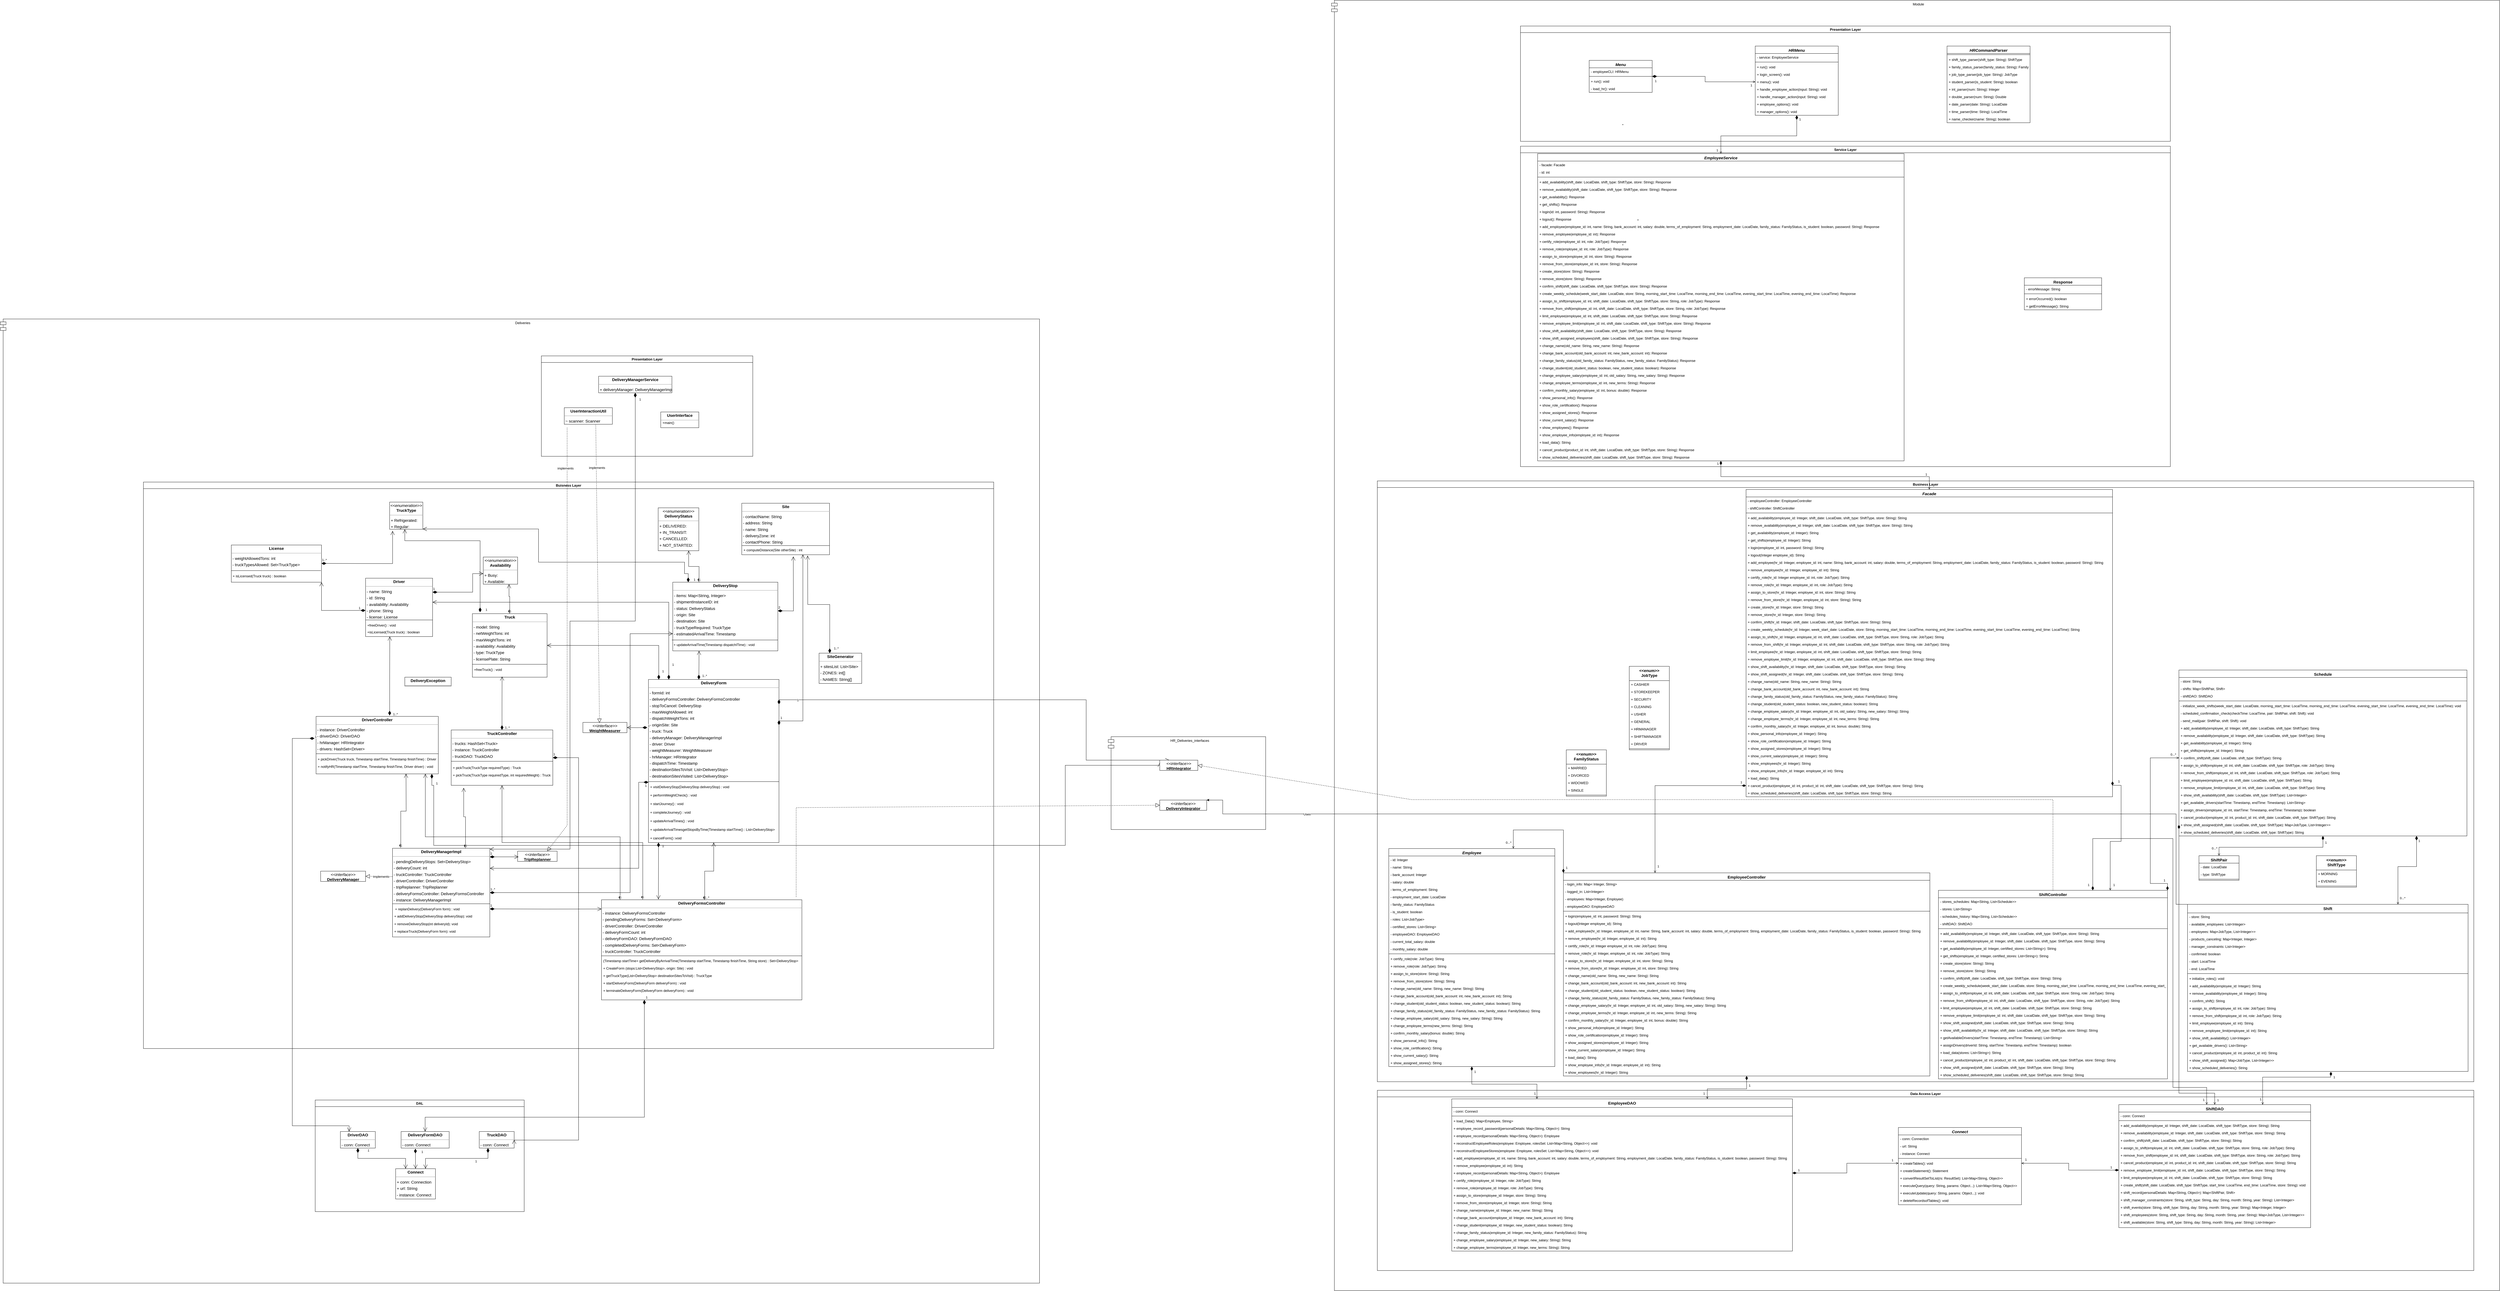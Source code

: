 <mxfile version="21.2.4" type="device">
  <diagram id="JeBeYeOjpAU1qo7qXgWm" name="‫עמוד-1‬">
    <mxGraphModel dx="3133" dy="2673" grid="1" gridSize="10" guides="1" tooltips="1" connect="1" arrows="1" fold="1" page="0" pageScale="1" pageWidth="827" pageHeight="1169" background="none" math="0" shadow="0">
      <root>
        <mxCell id="0" />
        <mxCell id="1" parent="0" />
        <mxCell id="hLXZQ6UuVJ6iJqDCVl8J-54" value="Deliveries" style="shape=module;align=left;spacingLeft=20;align=center;verticalAlign=top;whiteSpace=wrap;html=1;" parent="1" vertex="1">
          <mxGeometry x="-740" y="-370" width="3630" height="3370" as="geometry" />
        </mxCell>
        <mxCell id="hLXZQ6UuVJ6iJqDCVl8J-53" value="HR_Deliveries_interfaces" style="shape=module;align=left;spacingLeft=20;align=center;verticalAlign=top;whiteSpace=wrap;html=1;" parent="1" vertex="1">
          <mxGeometry x="3130" y="1090" width="550" height="324.5" as="geometry" />
        </mxCell>
        <mxCell id="node42" value="&lt;p style=&quot;margin:0px;margin-top:4px;text-align:center;&quot;&gt;&lt;i&gt;&amp;lt;&amp;lt;enumeration&amp;gt;&amp;gt;&lt;/i&gt;&lt;br/&gt;&lt;b&gt;Availability&lt;/b&gt;&lt;/p&gt;&lt;hr size=&quot;1&quot;/&gt;&lt;p style=&quot;margin:0 0 0 4px;line-height:1.6;&quot;&gt;+ Busy: &lt;br/&gt;+ Available: &lt;/p&gt;" style="verticalAlign=top;align=left;overflow=fill;fontSize=14;fontFamily=Helvetica;html=1;rounded=0;shadow=0;comic=0;labelBackgroundColor=none;strokeWidth=1;" parent="1" vertex="1">
          <mxGeometry x="947" y="462" width="120" height="95" as="geometry" />
        </mxCell>
        <mxCell id="node4" value="&lt;p style=&quot;margin:0px;margin-top:4px;text-align:center;&quot;&gt;&lt;b&gt;DeliveryException&lt;/b&gt;&lt;/p&gt;&lt;hr size=&quot;1&quot;/&gt;" style="verticalAlign=top;align=left;overflow=fill;fontSize=14;fontFamily=Helvetica;html=1;rounded=0;shadow=0;comic=0;labelBackgroundColor=none;strokeWidth=1;" parent="1" vertex="1">
          <mxGeometry x="673" y="882" width="162" height="31" as="geometry" />
        </mxCell>
        <mxCell id="node25" value="&lt;p style=&quot;margin:0px;margin-top:4px;text-align:center;&quot;&gt;&lt;b&gt;DeliveryForm&lt;/b&gt;&lt;/p&gt;&lt;hr size=&quot;1&quot;/&gt;&lt;p style=&quot;margin:0 0 0 4px;line-height:1.6;&quot;&gt;- formId: int&lt;br/&gt;- deliveryFormsController: DeliveryFormsController&lt;br/&gt;- stopToCancel: DeliveryStop&lt;br/&gt;- maxWeightAllowed: int&lt;br/&gt;- dispatchWeightTons: int&lt;br/&gt;- originSite: Site&lt;br/&gt;- truck: Truck&lt;br/&gt;- deliveryManager: DeliveryManagerImpl&lt;br/&gt;- driver: Driver&lt;br/&gt;- weightMeasurer: WeightMeasurer&lt;br/&gt;- hrManager: HRIntegrator&lt;br/&gt;- dispatchTime: Timestamp&lt;br/&gt;- destinationSitesToVisit: List&amp;lt;DeliveryStop&amp;gt;&lt;br/&gt;- destinationSitesVisited: List&amp;lt;DeliveryStop&amp;gt;&lt;/p&gt;" style="verticalAlign=top;align=left;overflow=fill;fontSize=14;fontFamily=Helvetica;html=1;rounded=0;shadow=0;comic=0;labelBackgroundColor=none;strokeWidth=1;" parent="1" vertex="1">
          <mxGeometry x="1524" y="890" width="456" height="570" as="geometry" />
        </mxCell>
        <mxCell id="node0" value="&lt;p style=&quot;margin:0px;margin-top:4px;text-align:center;&quot;&gt;&lt;b&gt;DeliveryFormDAO&lt;/b&gt;&lt;/p&gt;&lt;hr size=&quot;1&quot;/&gt;&lt;p style=&quot;margin:0 0 0 4px;line-height:1.6;&quot;&gt;- conn: Connect&lt;/p&gt;" style="verticalAlign=top;align=left;overflow=fill;fontSize=14;fontFamily=Helvetica;html=1;rounded=0;shadow=0;comic=0;labelBackgroundColor=none;strokeWidth=1;" parent="1" vertex="1">
          <mxGeometry x="660" y="2470" width="168" height="58" as="geometry" />
        </mxCell>
        <mxCell id="node44" value="&lt;p style=&quot;margin:0px;margin-top:4px;text-align:center;&quot;&gt;&lt;b&gt;DeliveryFormsController&lt;/b&gt;&lt;/p&gt;&lt;hr size=&quot;1&quot;/&gt;&lt;p style=&quot;margin:0 0 0 4px;line-height:1.6;&quot;&gt;- instance: DeliveryFormsController&lt;br/&gt;- pendingDeliveryForms: Set&amp;lt;DeliveryForm&amp;gt;&lt;br/&gt;- driverController: DriverController&lt;br/&gt;- deliveryFormCount: int&lt;br/&gt;- deliveryFormDAO: DeliveryFormDAO&lt;br/&gt;- completedDeliveryForms: Set&amp;lt;DeliveryForm&amp;gt;&lt;br/&gt;- truckController: TruckController&lt;/p&gt;" style="verticalAlign=top;align=left;overflow=fill;fontSize=14;fontFamily=Helvetica;html=1;rounded=0;shadow=0;comic=0;labelBackgroundColor=none;strokeWidth=1;" parent="1" vertex="1">
          <mxGeometry x="1360" y="1660" width="700" height="350" as="geometry" />
        </mxCell>
        <mxCell id="node7" value="&lt;p style=&quot;margin:0px;margin-top:4px;text-align:center;&quot;&gt;&lt;i&gt;&amp;lt;&amp;lt;interface&amp;gt;&amp;gt;&lt;/i&gt;&lt;br/&gt;&lt;b&gt;DeliveryManager&lt;/b&gt;&lt;/p&gt;&lt;hr size=&quot;1&quot;/&gt;" style="verticalAlign=top;align=left;overflow=fill;fontSize=14;fontFamily=Helvetica;html=1;rounded=0;shadow=0;comic=0;labelBackgroundColor=none;strokeWidth=1;" parent="1" vertex="1">
          <mxGeometry x="379" y="1560" width="157" height="36" as="geometry" />
        </mxCell>
        <mxCell id="node15" value="&lt;p style=&quot;margin:0px;margin-top:4px;text-align:center;&quot;&gt;&lt;i&gt;&amp;lt;&amp;lt;interface&amp;gt;&amp;gt;&lt;/i&gt;&lt;br/&gt;&lt;b&gt;DeliveryIntegrator&lt;/b&gt;&lt;/p&gt;&lt;hr size=&quot;1&quot;/&gt;" style="verticalAlign=top;align=left;overflow=fill;fontSize=14;fontFamily=Helvetica;html=1;rounded=0;shadow=0;comic=0;labelBackgroundColor=none;strokeWidth=1;" parent="1" vertex="1">
          <mxGeometry x="3310" y="1311.5" width="164" height="36" as="geometry" />
        </mxCell>
        <mxCell id="node30" value="&lt;p style=&quot;margin:0px;margin-top:4px;text-align:center;&quot;&gt;&lt;b&gt;DeliveryManagerImpl&lt;/b&gt;&lt;/p&gt;&lt;hr size=&quot;1&quot;/&gt;&lt;p style=&quot;margin:0 0 0 4px;line-height:1.6;&quot;&gt;- pendingDeliveryStops: Set&amp;lt;DeliveryStop&amp;gt;&lt;br/&gt;- deliveryCount: int&lt;br/&gt;- truckController: TruckController&lt;br/&gt;- driverController: DriverController&lt;br/&gt;- tripReplanner: TripReplanner&lt;br/&gt;- deliveryFormsController: DeliveryFormsController&lt;br/&gt;- instance: DeliveryManagerImpl&lt;/p&gt;" style="verticalAlign=top;align=left;overflow=fill;fontSize=14;fontFamily=Helvetica;html=1;rounded=0;shadow=0;comic=0;labelBackgroundColor=none;strokeWidth=1;" parent="1" vertex="1">
          <mxGeometry x="630" y="1480" width="340" height="310" as="geometry" />
        </mxCell>
        <mxCell id="node46" value="&lt;p style=&quot;margin:0px;margin-top:4px;text-align:center;&quot;&gt;&lt;i&gt;&amp;lt;&amp;lt;enumeration&amp;gt;&amp;gt;&lt;/i&gt;&lt;br/&gt;&lt;b&gt;DeliveryStatus&lt;/b&gt;&lt;/p&gt;&lt;hr size=&quot;1&quot;/&gt;&lt;p style=&quot;margin:0 0 0 4px;line-height:1.6;&quot;&gt;+ DELIVERED: &lt;br/&gt;+ IN_TRANSIT: &lt;br/&gt;+ CANCELLED: &lt;br/&gt;+ NOT_STARTED: &lt;/p&gt;" style="verticalAlign=top;align=left;overflow=fill;fontSize=14;fontFamily=Helvetica;html=1;rounded=0;shadow=0;comic=0;labelBackgroundColor=none;strokeWidth=1;" parent="1" vertex="1">
          <mxGeometry x="1558" y="290" width="142" height="150" as="geometry" />
        </mxCell>
        <mxCell id="node39" value="&lt;p style=&quot;margin:0px;margin-top:4px;text-align:center;&quot;&gt;&lt;b&gt;DeliveryStop&lt;/b&gt;&lt;/p&gt;&lt;hr size=&quot;1&quot;/&gt;&lt;p style=&quot;margin:0 0 0 4px;line-height:1.6;&quot;&gt;- items: Map&amp;lt;String, Integer&amp;gt;&lt;br/&gt;- shipmentInstanceID: int&lt;br/&gt;- status: DeliveryStatus&lt;br/&gt;- origin: Site&lt;br/&gt;- destination: Site&lt;br/&gt;- truckTypeRequired: TruckType&lt;br/&gt;- estimatedArrivalTime: Timestamp&lt;/p&gt;" style="verticalAlign=top;align=left;overflow=fill;fontSize=14;fontFamily=Helvetica;html=1;rounded=0;shadow=0;comic=0;labelBackgroundColor=none;strokeWidth=1;" parent="1" vertex="1">
          <mxGeometry x="1609" y="550" width="367" height="240" as="geometry" />
        </mxCell>
        <mxCell id="node32" value="&lt;p style=&quot;margin:0px;margin-top:4px;text-align:center;&quot;&gt;&lt;b&gt;Driver&lt;/b&gt;&lt;/p&gt;&lt;hr size=&quot;1&quot;/&gt;&lt;p style=&quot;margin:0 0 0 4px;line-height:1.6;&quot;&gt;- name: String&lt;br/&gt;- id: String&lt;br/&gt;- availability: Availability&lt;br/&gt;- phone: String&lt;br/&gt;- license: License&lt;/p&gt;" style="verticalAlign=top;align=left;overflow=fill;fontSize=14;fontFamily=Helvetica;html=1;rounded=0;shadow=0;comic=0;labelBackgroundColor=none;strokeWidth=1;" parent="1" vertex="1">
          <mxGeometry x="536" y="536" width="234" height="204" as="geometry" />
        </mxCell>
        <mxCell id="node10" value="&lt;p style=&quot;margin:0px;margin-top:4px;text-align:center;&quot;&gt;&lt;b&gt;DriverController&lt;/b&gt;&lt;/p&gt;&lt;hr size=&quot;1&quot;/&gt;&lt;p style=&quot;margin:0 0 0 4px;line-height:1.6;&quot;&gt;- instance: DriverController&lt;br/&gt;- driverDAO: DriverDAO&lt;br/&gt;- hrManager: HRIntegrator&lt;br/&gt;- drivers: HashSet&amp;lt;Driver&amp;gt;&lt;/p&gt;" style="verticalAlign=top;align=left;overflow=fill;fontSize=14;fontFamily=Helvetica;html=1;rounded=0;shadow=0;comic=0;labelBackgroundColor=none;strokeWidth=1;" parent="1" vertex="1">
          <mxGeometry x="363" y="1019" width="427" height="201" as="geometry" />
        </mxCell>
        <mxCell id="node8" value="&lt;p style=&quot;margin:0px;margin-top:4px;text-align:center;&quot;&gt;&lt;b&gt;DriverDAO&lt;/b&gt;&lt;/p&gt;&lt;hr size=&quot;1&quot;/&gt;&lt;p style=&quot;margin:0 0 0 4px;line-height:1.6;&quot;&gt;- conn: Connect&lt;/p&gt;" style="verticalAlign=top;align=left;overflow=fill;fontSize=14;fontFamily=Helvetica;html=1;rounded=0;shadow=0;comic=0;labelBackgroundColor=none;strokeWidth=1;" parent="1" vertex="1">
          <mxGeometry x="448" y="2470" width="122" height="58" as="geometry" />
        </mxCell>
        <mxCell id="node40" value="&lt;p style=&quot;margin:0px;margin-top:4px;text-align:center;&quot;&gt;&lt;b&gt;License&lt;/b&gt;&lt;/p&gt;&lt;hr size=&quot;1&quot;/&gt;&lt;p style=&quot;margin:0 0 0 4px;line-height:1.6;&quot;&gt;- weightAllowedTons: int&lt;br/&gt;- truckTypesAllowed: Set&amp;lt;TruckType&amp;gt;&lt;/p&gt;" style="verticalAlign=top;align=left;overflow=fill;fontSize=14;fontFamily=Helvetica;html=1;rounded=0;shadow=0;comic=0;labelBackgroundColor=none;strokeWidth=1;" parent="1" vertex="1">
          <mxGeometry x="67" y="420" width="315" height="130" as="geometry" />
        </mxCell>
        <mxCell id="node27" value="&lt;p style=&quot;margin:0px;margin-top:4px;text-align:center;&quot;&gt;&lt;b&gt;Site&lt;/b&gt;&lt;/p&gt;&lt;hr size=&quot;1&quot;/&gt;&lt;p style=&quot;margin:0 0 0 4px;line-height:1.6;&quot;&gt;- contactName: String&lt;br/&gt;- address: String&lt;br/&gt;- name: String&lt;br/&gt;- deliveryZone: int&lt;br/&gt;- contactPhone: String&lt;/p&gt;" style="verticalAlign=top;align=left;overflow=fill;fontSize=14;fontFamily=Helvetica;html=1;rounded=0;shadow=0;comic=0;labelBackgroundColor=none;strokeWidth=1;" parent="1" vertex="1">
          <mxGeometry x="1850" y="274" width="306.5" height="180" as="geometry" />
        </mxCell>
        <mxCell id="node34" value="&lt;p style=&quot;margin:0px;margin-top:4px;text-align:center;&quot;&gt;&lt;b&gt;SiteGenerator&lt;/b&gt;&lt;/p&gt;&lt;hr size=&quot;1&quot;/&gt;&lt;p style=&quot;margin:0 0 0 4px;line-height:1.6;&quot;&gt;+ sitesList: List&amp;lt;Site&amp;gt;&lt;br/&gt;- ZONES: int[]&lt;br/&gt;- NAMES: String[]&lt;/p&gt;" style="verticalAlign=top;align=left;overflow=fill;fontSize=14;fontFamily=Helvetica;html=1;rounded=0;shadow=0;comic=0;labelBackgroundColor=none;strokeWidth=1;" parent="1" vertex="1">
          <mxGeometry x="2120" y="798" width="149" height="106" as="geometry" />
        </mxCell>
        <mxCell id="node20" value="&lt;p style=&quot;margin:0px;margin-top:4px;text-align:center;&quot;&gt;&lt;i&gt;&amp;lt;&amp;lt;interface&amp;gt;&amp;gt;&lt;/i&gt;&lt;br/&gt;&lt;b&gt;TripReplanner&lt;/b&gt;&lt;/p&gt;&lt;hr size=&quot;1&quot;/&gt;" style="verticalAlign=top;align=left;overflow=fill;fontSize=14;fontFamily=Helvetica;html=1;rounded=0;shadow=0;comic=0;labelBackgroundColor=none;strokeWidth=1;" parent="1" vertex="1">
          <mxGeometry x="1067" y="1490" width="138" height="36" as="geometry" />
        </mxCell>
        <mxCell id="node24" value="&lt;p style=&quot;margin:0px;margin-top:4px;text-align:center;&quot;&gt;&lt;b&gt;Truck&lt;/b&gt;&lt;/p&gt;&lt;hr size=&quot;1&quot;/&gt;&lt;p style=&quot;margin:0 0 0 4px;line-height:1.6;&quot;&gt;- model: String&lt;br/&gt;- netWeightTons: int&lt;br/&gt;- maxWeightTons: int&lt;br/&gt;- availability: Availability&lt;br/&gt;- type: TruckType&lt;br/&gt;- licensePlate: String&lt;/p&gt;" style="verticalAlign=top;align=left;overflow=fill;fontSize=14;fontFamily=Helvetica;html=1;rounded=0;shadow=0;comic=0;labelBackgroundColor=none;strokeWidth=1;" parent="1" vertex="1">
          <mxGeometry x="909" y="660" width="261" height="222" as="geometry" />
        </mxCell>
        <mxCell id="node38" value="&lt;p style=&quot;margin:0px;margin-top:4px;text-align:center;&quot;&gt;&lt;b&gt;TruckController&lt;/b&gt;&lt;/p&gt;&lt;hr size=&quot;1&quot;/&gt;&lt;p style=&quot;margin:0 0 0 4px;line-height:1.6;&quot;&gt;- trucks: HashSet&amp;lt;Truck&amp;gt;&lt;br/&gt;- instance: TruckController&lt;br/&gt;- truckDAO: TruckDAO&lt;/p&gt;" style="verticalAlign=top;align=left;overflow=fill;fontSize=14;fontFamily=Helvetica;html=1;rounded=0;shadow=0;comic=0;labelBackgroundColor=none;strokeWidth=1;" parent="1" vertex="1">
          <mxGeometry x="835" y="1066.5" width="355" height="193.5" as="geometry" />
        </mxCell>
        <mxCell id="node23" value="&lt;p style=&quot;margin:0px;margin-top:4px;text-align:center;&quot;&gt;&lt;b&gt;TruckDAO&lt;/b&gt;&lt;/p&gt;&lt;hr size=&quot;1&quot;/&gt;&lt;p style=&quot;margin:0 0 0 4px;line-height:1.6;&quot;&gt;- conn: Connect&lt;/p&gt;" style="verticalAlign=top;align=left;overflow=fill;fontSize=14;fontFamily=Helvetica;html=1;rounded=0;shadow=0;comic=0;labelBackgroundColor=none;strokeWidth=1;" parent="1" vertex="1">
          <mxGeometry x="933" y="2470" width="122" height="58" as="geometry" />
        </mxCell>
        <mxCell id="node26" value="&lt;p style=&quot;margin:0px;margin-top:4px;text-align:center;&quot;&gt;&lt;i&gt;&amp;lt;&amp;lt;enumeration&amp;gt;&amp;gt;&lt;/i&gt;&lt;br/&gt;&lt;b&gt;TruckType&lt;/b&gt;&lt;/p&gt;&lt;hr size=&quot;1&quot;/&gt;&lt;p style=&quot;margin:0 0 0 4px;line-height:1.6;&quot;&gt;+ Refrigerated: &lt;br/&gt;+ Regular: &lt;/p&gt;" style="verticalAlign=top;align=left;overflow=fill;fontSize=14;fontFamily=Helvetica;html=1;rounded=0;shadow=0;comic=0;labelBackgroundColor=none;strokeWidth=1;" parent="1" vertex="1">
          <mxGeometry x="620" y="270" width="116" height="95" as="geometry" />
        </mxCell>
        <mxCell id="node12" value="&lt;p style=&quot;margin:0px;margin-top:4px;text-align:center;&quot;&gt;&lt;b&gt;UserInteractionUtil&lt;/b&gt;&lt;/p&gt;&lt;hr size=&quot;1&quot;/&gt;&lt;p style=&quot;margin:0 0 0 4px;line-height:1.6;&quot;&gt;~ scanner: Scanner&lt;/p&gt;" style="verticalAlign=top;align=left;overflow=fill;fontSize=14;fontFamily=Helvetica;html=1;rounded=0;shadow=0;comic=0;labelBackgroundColor=none;strokeWidth=1;" parent="1" vertex="1">
          <mxGeometry x="1230" y="-60" width="168" height="58" as="geometry" />
        </mxCell>
        <mxCell id="node45" value="&lt;p style=&quot;margin:0px;margin-top:4px;text-align:center;&quot;&gt;&lt;b&gt;UserInterface&lt;/b&gt;&lt;/p&gt;&lt;hr size=&quot;1&quot;/&gt;" style="verticalAlign=top;align=left;overflow=fill;fontSize=14;fontFamily=Helvetica;html=1;rounded=0;shadow=0;comic=0;labelBackgroundColor=none;strokeWidth=1;" parent="1" vertex="1">
          <mxGeometry x="1567" y="-45" width="133" height="55" as="geometry" />
        </mxCell>
        <mxCell id="node17" value="&lt;p style=&quot;margin:0px;margin-top:4px;text-align:center;&quot;&gt;&lt;i&gt;&amp;lt;&amp;lt;interface&amp;gt;&amp;gt;&lt;/i&gt;&lt;br/&gt;&lt;b&gt;WeightMeasurer&lt;/b&gt;&lt;/p&gt;&lt;hr size=&quot;1&quot;/&gt;" style="verticalAlign=top;align=left;overflow=fill;fontSize=14;fontFamily=Helvetica;html=1;rounded=0;shadow=0;comic=0;labelBackgroundColor=none;strokeWidth=1;" parent="1" vertex="1">
          <mxGeometry x="1295" y="1040" width="154" height="36" as="geometry" />
        </mxCell>
        <mxCell id="-iAjR5FaCjqDjCCoV9_O-1" value="" style="line;strokeWidth=1;fillColor=none;align=left;verticalAlign=middle;spacingTop=-1;spacingLeft=3;spacingRight=3;rotatable=0;labelPosition=right;points=[];portConstraint=eastwest;strokeColor=inherit;" parent="1" vertex="1">
          <mxGeometry x="630" y="1670" width="340" height="8" as="geometry" />
        </mxCell>
        <mxCell id="-iAjR5FaCjqDjCCoV9_O-3" value="+ replanDelivery(DeliveryForm form)&amp;nbsp;: void" style="text;strokeColor=none;fillColor=none;align=left;verticalAlign=middle;spacingLeft=4;spacingRight=4;overflow=hidden;points=[[0,0.5],[1,0.5]];portConstraint=eastwest;rotatable=0;whiteSpace=wrap;html=1;" parent="1" vertex="1">
          <mxGeometry x="633" y="1678" width="250" height="30" as="geometry" />
        </mxCell>
        <mxCell id="-iAjR5FaCjqDjCCoV9_O-4" value="+&amp;nbsp;addDeliveryStop(DeliveryStop deliveryStop)&lt;span style=&quot;background-color: initial;&quot;&gt;: void&lt;/span&gt;" style="text;strokeColor=none;fillColor=none;align=left;verticalAlign=middle;spacingLeft=4;spacingRight=4;overflow=hidden;points=[[0,0.5],[1,0.5]];portConstraint=eastwest;rotatable=0;whiteSpace=wrap;html=1;" parent="1" vertex="1">
          <mxGeometry x="630" y="1703" width="283" height="30" as="geometry" />
        </mxCell>
        <mxCell id="-iAjR5FaCjqDjCCoV9_O-5" value="+ removeDeliveryStop(int deliveryId): void" style="text;strokeColor=none;fillColor=none;align=left;verticalAlign=middle;spacingLeft=4;spacingRight=4;overflow=hidden;points=[[0,0.5],[1,0.5]];portConstraint=eastwest;rotatable=0;whiteSpace=wrap;html=1;" parent="1" vertex="1">
          <mxGeometry x="630" y="1730" width="243" height="30" as="geometry" />
        </mxCell>
        <mxCell id="-iAjR5FaCjqDjCCoV9_O-6" value="+ replaceTruck(DeliveryForm form): void" style="text;strokeColor=none;fillColor=none;align=left;verticalAlign=middle;spacingLeft=4;spacingRight=4;overflow=hidden;points=[[0,0.5],[1,0.5]];portConstraint=eastwest;rotatable=0;whiteSpace=wrap;html=1;" parent="1" vertex="1">
          <mxGeometry x="630" y="1756" width="283" height="30" as="geometry" />
        </mxCell>
        <mxCell id="-iAjR5FaCjqDjCCoV9_O-7" value="(Timestamp startTime+ getDeliveryByArrivalTime(Timestamp startTime, Timestamp finishTime, String store) :&amp;nbsp;&lt;span style=&quot;background-color: initial;&quot;&gt;Set&amp;lt;DeliveryStop&amp;gt;&lt;/span&gt;" style="text;strokeColor=none;fillColor=none;align=left;verticalAlign=top;spacingLeft=4;spacingRight=4;overflow=hidden;rotatable=0;points=[[0,0.5],[1,0.5]];portConstraint=eastwest;whiteSpace=wrap;html=1;" parent="1" vertex="1">
          <mxGeometry x="1360" y="1860" width="700" height="26" as="geometry" />
        </mxCell>
        <mxCell id="-iAjR5FaCjqDjCCoV9_O-9" value="+ CreateForm (stops:List&amp;lt;DeliveryStop&amp;gt;, origin: Site) : void" style="text;strokeColor=none;fillColor=none;align=left;verticalAlign=top;spacingLeft=4;spacingRight=4;overflow=hidden;rotatable=0;points=[[0,0.5],[1,0.5]];portConstraint=eastwest;whiteSpace=wrap;html=1;" parent="1" vertex="1">
          <mxGeometry x="1360" y="1886" width="380" height="26" as="geometry" />
        </mxCell>
        <mxCell id="-iAjR5FaCjqDjCCoV9_O-10" value="" style="line;strokeWidth=1;fillColor=none;align=left;verticalAlign=middle;spacingTop=-1;spacingLeft=3;spacingRight=3;rotatable=0;labelPosition=right;points=[];portConstraint=eastwest;strokeColor=inherit;" parent="1" vertex="1">
          <mxGeometry x="1360" y="1852" width="700" height="8" as="geometry" />
        </mxCell>
        <mxCell id="-iAjR5FaCjqDjCCoV9_O-11" value="+ getTruckType(List&amp;lt;DeliveryStop&amp;gt; destinationSitesToVisit) : TruckType" style="text;strokeColor=none;fillColor=none;align=left;verticalAlign=top;spacingLeft=4;spacingRight=4;overflow=hidden;rotatable=0;points=[[0,0.5],[1,0.5]];portConstraint=eastwest;whiteSpace=wrap;html=1;" parent="1" vertex="1">
          <mxGeometry x="1360" y="1912" width="430" height="26" as="geometry" />
        </mxCell>
        <mxCell id="-iAjR5FaCjqDjCCoV9_O-12" value="+ startDeliveryForm(DeliveryForm deliveryForm) : void" style="text;strokeColor=none;fillColor=none;align=left;verticalAlign=top;spacingLeft=4;spacingRight=4;overflow=hidden;rotatable=0;points=[[0,0.5],[1,0.5]];portConstraint=eastwest;whiteSpace=wrap;html=1;" parent="1" vertex="1">
          <mxGeometry x="1360" y="1938" width="380" height="26" as="geometry" />
        </mxCell>
        <mxCell id="-iAjR5FaCjqDjCCoV9_O-13" value="+&amp;nbsp;terminateDeliveryForm(DeliveryForm deliveryForm) : void" style="text;strokeColor=none;fillColor=none;align=left;verticalAlign=top;spacingLeft=4;spacingRight=4;overflow=hidden;rotatable=0;points=[[0,0.5],[1,0.5]];portConstraint=eastwest;whiteSpace=wrap;html=1;" parent="1" vertex="1">
          <mxGeometry x="1360" y="1964" width="700" height="26" as="geometry" />
        </mxCell>
        <mxCell id="-iAjR5FaCjqDjCCoV9_O-14" value="" style="line;strokeWidth=1;fillColor=none;align=left;verticalAlign=middle;spacingTop=-1;spacingLeft=3;spacingRight=3;rotatable=0;labelPosition=right;points=[];portConstraint=eastwest;strokeColor=inherit;" parent="1" vertex="1">
          <mxGeometry x="909" y="833" width="261" height="8" as="geometry" />
        </mxCell>
        <mxCell id="-iAjR5FaCjqDjCCoV9_O-15" value="+freeTruck() : void" style="text;strokeColor=none;fillColor=none;align=left;verticalAlign=middle;spacingLeft=4;spacingRight=4;overflow=hidden;points=[[0,0.5],[1,0.5]];portConstraint=eastwest;rotatable=0;whiteSpace=wrap;html=1;" parent="1" vertex="1">
          <mxGeometry x="909" y="841" width="250" height="30" as="geometry" />
        </mxCell>
        <mxCell id="-iAjR5FaCjqDjCCoV9_O-16" value="" style="line;strokeWidth=1;fillColor=none;align=left;verticalAlign=middle;spacingTop=-1;spacingLeft=3;spacingRight=3;rotatable=0;labelPosition=right;points=[];portConstraint=eastwest;strokeColor=inherit;" parent="1" vertex="1">
          <mxGeometry x="1524" y="1243" width="456" height="8" as="geometry" />
        </mxCell>
        <mxCell id="-iAjR5FaCjqDjCCoV9_O-17" value="+&amp;nbsp;visitDeliveryStop(DeliveryStop deliveryStop) : void" style="text;strokeColor=none;fillColor=none;align=left;verticalAlign=middle;spacingLeft=4;spacingRight=4;overflow=hidden;points=[[0,0.5],[1,0.5]];portConstraint=eastwest;rotatable=0;whiteSpace=wrap;html=1;" parent="1" vertex="1">
          <mxGeometry x="1524" y="1251" width="296" height="30" as="geometry" />
        </mxCell>
        <mxCell id="-iAjR5FaCjqDjCCoV9_O-18" value="+ performWeightCheck() : void&amp;nbsp;" style="text;strokeColor=none;fillColor=none;align=left;verticalAlign=middle;spacingLeft=4;spacingRight=4;overflow=hidden;points=[[0,0.5],[1,0.5]];portConstraint=eastwest;rotatable=0;whiteSpace=wrap;html=1;" parent="1" vertex="1">
          <mxGeometry x="1524" y="1280" width="296" height="30" as="geometry" />
        </mxCell>
        <mxCell id="-iAjR5FaCjqDjCCoV9_O-19" value="+&amp;nbsp;startJourney&lt;span style=&quot;background-color: initial;&quot;&gt;() : void&amp;nbsp;&lt;/span&gt;" style="text;strokeColor=none;fillColor=none;align=left;verticalAlign=middle;spacingLeft=4;spacingRight=4;overflow=hidden;points=[[0,0.5],[1,0.5]];portConstraint=eastwest;rotatable=0;whiteSpace=wrap;html=1;" parent="1" vertex="1">
          <mxGeometry x="1524" y="1310" width="296" height="30" as="geometry" />
        </mxCell>
        <mxCell id="-iAjR5FaCjqDjCCoV9_O-20" value="+&amp;nbsp;completeJourney()&lt;span style=&quot;background-color: initial;&quot;&gt;&amp;nbsp;: void&amp;nbsp;&lt;/span&gt;" style="text;strokeColor=none;fillColor=none;align=left;verticalAlign=middle;spacingLeft=4;spacingRight=4;overflow=hidden;points=[[0,0.5],[1,0.5]];portConstraint=eastwest;rotatable=0;whiteSpace=wrap;html=1;" parent="1" vertex="1">
          <mxGeometry x="1524" y="1340" width="296" height="30" as="geometry" />
        </mxCell>
        <mxCell id="-iAjR5FaCjqDjCCoV9_O-21" value="+&amp;nbsp;updateArrivalTimes&lt;span style=&quot;background-color: initial;&quot;&gt;()&lt;/span&gt;&lt;span style=&quot;background-color: initial;&quot;&gt;&amp;nbsp;: void&amp;nbsp;&lt;/span&gt;" style="text;strokeColor=none;fillColor=none;align=left;verticalAlign=middle;spacingLeft=4;spacingRight=4;overflow=hidden;points=[[0,0.5],[1,0.5]];portConstraint=eastwest;rotatable=0;whiteSpace=wrap;html=1;" parent="1" vertex="1">
          <mxGeometry x="1524" y="1370" width="296" height="30" as="geometry" />
        </mxCell>
        <mxCell id="-iAjR5FaCjqDjCCoV9_O-22" value="+&amp;nbsp;updateArrivalTimesgetStopsByTime(Timestamp startTime&lt;span style=&quot;background-color: initial;&quot;&gt;()&lt;/span&gt;&lt;span style=&quot;background-color: initial;&quot;&gt;&amp;nbsp;:&amp;nbsp;&lt;/span&gt;List&amp;lt;DeliveryStop&amp;gt;" style="text;strokeColor=none;fillColor=none;align=left;verticalAlign=middle;spacingLeft=4;spacingRight=4;overflow=hidden;points=[[0,0.5],[1,0.5]];portConstraint=eastwest;rotatable=0;whiteSpace=wrap;html=1;" parent="1" vertex="1">
          <mxGeometry x="1524" y="1400" width="446" height="30" as="geometry" />
        </mxCell>
        <mxCell id="-iAjR5FaCjqDjCCoV9_O-24" value="+&amp;nbsp;cancelForm() :void" style="text;strokeColor=none;fillColor=none;align=left;verticalAlign=middle;spacingLeft=4;spacingRight=4;overflow=hidden;points=[[0,0.5],[1,0.5]];portConstraint=eastwest;rotatable=0;whiteSpace=wrap;html=1;" parent="1" vertex="1">
          <mxGeometry x="1524" y="1430" width="446" height="30" as="geometry" />
        </mxCell>
        <mxCell id="-iAjR5FaCjqDjCCoV9_O-25" value="" style="line;strokeWidth=1;fillColor=none;align=left;verticalAlign=middle;spacingTop=-1;spacingLeft=3;spacingRight=3;rotatable=0;labelPosition=right;points=[];portConstraint=eastwest;strokeColor=inherit;" parent="1" vertex="1">
          <mxGeometry x="1606" y="748" width="370" height="8" as="geometry" />
        </mxCell>
        <mxCell id="-iAjR5FaCjqDjCCoV9_O-26" value="+&amp;nbsp;updateArrivalTime(Timestamp dispatchlTime)&lt;span style=&quot;background-color: initial;&quot;&gt;&amp;nbsp;: void&amp;nbsp;&lt;/span&gt;" style="text;strokeColor=none;fillColor=none;align=left;verticalAlign=middle;spacingLeft=4;spacingRight=4;overflow=hidden;points=[[0,0.5],[1,0.5]];portConstraint=eastwest;rotatable=0;whiteSpace=wrap;html=1;" parent="1" vertex="1">
          <mxGeometry x="1606" y="754" width="357" height="30" as="geometry" />
        </mxCell>
        <mxCell id="-iAjR5FaCjqDjCCoV9_O-27" value="" style="line;strokeWidth=1;fillColor=none;align=left;verticalAlign=middle;spacingTop=-1;spacingLeft=3;spacingRight=3;rotatable=0;labelPosition=right;points=[];portConstraint=eastwest;strokeColor=inherit;" parent="1" vertex="1">
          <mxGeometry x="536" y="678" width="234" height="8" as="geometry" />
        </mxCell>
        <mxCell id="-iAjR5FaCjqDjCCoV9_O-28" value="+freeDriver&lt;span style=&quot;background-color: initial;&quot;&gt;() : void&lt;/span&gt;" style="text;strokeColor=none;fillColor=none;align=left;verticalAlign=middle;spacingLeft=4;spacingRight=4;overflow=hidden;points=[[0,0.5],[1,0.5]];portConstraint=eastwest;rotatable=0;whiteSpace=wrap;html=1;" parent="1" vertex="1">
          <mxGeometry x="536" y="686" width="250" height="30" as="geometry" />
        </mxCell>
        <mxCell id="-iAjR5FaCjqDjCCoV9_O-29" value="+isLicensed(Truck truck)&lt;span style=&quot;background-color: initial;&quot;&gt;&amp;nbsp;: boolean&lt;/span&gt;" style="text;strokeColor=none;fillColor=none;align=left;verticalAlign=middle;spacingLeft=4;spacingRight=4;overflow=hidden;points=[[0,0.5],[1,0.5]];portConstraint=eastwest;rotatable=0;whiteSpace=wrap;html=1;" parent="1" vertex="1">
          <mxGeometry x="536" y="710" width="250" height="30" as="geometry" />
        </mxCell>
        <mxCell id="-iAjR5FaCjqDjCCoV9_O-30" value="" style="line;strokeWidth=1;fillColor=none;align=left;verticalAlign=middle;spacingTop=-1;spacingLeft=3;spacingRight=3;rotatable=0;labelPosition=right;points=[];portConstraint=eastwest;strokeColor=inherit;" parent="1" vertex="1">
          <mxGeometry x="363" y="1145.5" width="427" height="8" as="geometry" />
        </mxCell>
        <mxCell id="-iAjR5FaCjqDjCCoV9_O-31" value="+ pickDriver(Truck truck, Timestamp startTime, Timestamp finishTime) : Driver" style="text;strokeColor=none;fillColor=none;align=left;verticalAlign=middle;spacingLeft=4;spacingRight=4;overflow=hidden;points=[[0,0.5],[1,0.5]];portConstraint=eastwest;rotatable=0;whiteSpace=wrap;html=1;" parent="1" vertex="1">
          <mxGeometry x="363" y="1153.5" width="427" height="30" as="geometry" />
        </mxCell>
        <mxCell id="-iAjR5FaCjqDjCCoV9_O-32" value="+ notifyHR(Timestamp startTime, Timestamp finishTime, Driver driver) : void" style="text;strokeColor=none;fillColor=none;align=left;verticalAlign=middle;spacingLeft=4;spacingRight=4;overflow=hidden;points=[[0,0.5],[1,0.5]];portConstraint=eastwest;rotatable=0;whiteSpace=wrap;html=1;" parent="1" vertex="1">
          <mxGeometry x="363" y="1180" width="427" height="30" as="geometry" />
        </mxCell>
        <mxCell id="-iAjR5FaCjqDjCCoV9_O-35" value="" style="line;strokeWidth=1;fillColor=none;align=left;verticalAlign=middle;spacingTop=-1;spacingLeft=3;spacingRight=3;rotatable=0;labelPosition=right;points=[];portConstraint=eastwest;strokeColor=inherit;" parent="1" vertex="1">
          <mxGeometry x="67" y="505.5" width="313" height="8" as="geometry" />
        </mxCell>
        <mxCell id="-iAjR5FaCjqDjCCoV9_O-36" value="+ isLicensed(Truck truck)&lt;span style=&quot;background-color: initial;&quot;&gt;&amp;nbsp;: boolean&lt;/span&gt;" style="text;strokeColor=none;fillColor=none;align=left;verticalAlign=middle;spacingLeft=4;spacingRight=4;overflow=hidden;points=[[0,0.5],[1,0.5]];portConstraint=eastwest;rotatable=0;whiteSpace=wrap;html=1;" parent="1" vertex="1">
          <mxGeometry x="66" y="513.5" width="250" height="30" as="geometry" />
        </mxCell>
        <mxCell id="-iAjR5FaCjqDjCCoV9_O-38" value="+ computeDistance(Site otherSite) : int" style="text;strokeColor=none;fillColor=none;align=left;verticalAlign=middle;spacingLeft=4;spacingRight=4;overflow=hidden;points=[[0,0.5],[1,0.5]];portConstraint=eastwest;rotatable=0;whiteSpace=wrap;html=1;" parent="1" vertex="1">
          <mxGeometry x="1850" y="423" width="357" height="30" as="geometry" />
        </mxCell>
        <mxCell id="-iAjR5FaCjqDjCCoV9_O-39" value="" style="line;strokeWidth=1;fillColor=none;align=left;verticalAlign=middle;spacingTop=-1;spacingLeft=3;spacingRight=3;rotatable=0;labelPosition=right;points=[];portConstraint=eastwest;strokeColor=inherit;" parent="1" vertex="1">
          <mxGeometry x="1850" y="418" width="306.5" height="8" as="geometry" />
        </mxCell>
        <mxCell id="-iAjR5FaCjqDjCCoV9_O-40" value="" style="line;strokeWidth=1;fillColor=none;align=left;verticalAlign=middle;spacingTop=-1;spacingLeft=3;spacingRight=3;rotatable=0;labelPosition=right;points=[];portConstraint=eastwest;strokeColor=inherit;" parent="1" vertex="1">
          <mxGeometry x="835" y="1172" width="355" height="8" as="geometry" />
        </mxCell>
        <mxCell id="-iAjR5FaCjqDjCCoV9_O-41" value="+ pickTruck(TruckType requiredType) : Truck&amp;nbsp;" style="text;strokeColor=none;fillColor=none;align=left;verticalAlign=middle;spacingLeft=4;spacingRight=4;overflow=hidden;points=[[0,0.5],[1,0.5]];portConstraint=eastwest;rotatable=0;whiteSpace=wrap;html=1;" parent="1" vertex="1">
          <mxGeometry x="835" y="1183.5" width="265" height="30" as="geometry" />
        </mxCell>
        <mxCell id="-iAjR5FaCjqDjCCoV9_O-42" value="+&amp;nbsp;pickTruck(TruckType requiredType, int requiredWeight) : Truck" style="text;strokeColor=none;fillColor=none;align=left;verticalAlign=middle;spacingLeft=4;spacingRight=4;overflow=hidden;points=[[0,0.5],[1,0.5]];portConstraint=eastwest;rotatable=0;whiteSpace=wrap;html=1;" parent="1" vertex="1">
          <mxGeometry x="835" y="1210" width="405" height="30" as="geometry" />
        </mxCell>
        <mxCell id="-iAjR5FaCjqDjCCoV9_O-43" value="&lt;p style=&quot;margin:0px;margin-top:4px;text-align:center;&quot;&gt;&lt;b&gt;DeliveryManagerService&lt;/b&gt;&lt;/p&gt;&lt;hr size=&quot;1&quot;/&gt;&lt;p style=&quot;margin:0 0 0 4px;line-height:1.6;&quot;&gt;+ deliveryManager: DeliveryManagerImpl&lt;/p&gt;" style="verticalAlign=top;align=left;overflow=fill;fontSize=14;fontFamily=Helvetica;html=1;rounded=0;shadow=0;comic=0;labelBackgroundColor=none;strokeWidth=1;" parent="1" vertex="1">
          <mxGeometry x="1350" y="-170" width="256" height="58" as="geometry" />
        </mxCell>
        <mxCell id="-iAjR5FaCjqDjCCoV9_O-44" value="Presentation Layer" style="swimlane;whiteSpace=wrap;html=1;" parent="1" vertex="1">
          <mxGeometry x="1150" y="-241" width="738.5" height="351" as="geometry" />
        </mxCell>
        <mxCell id="hLXZQ6UuVJ6iJqDCVl8J-50" value="+main()" style="text;strokeColor=none;fillColor=none;align=left;verticalAlign=middle;spacingLeft=4;spacingRight=4;overflow=hidden;points=[[0,0.5],[1,0.5]];portConstraint=eastwest;rotatable=0;whiteSpace=wrap;html=1;" parent="-iAjR5FaCjqDjCCoV9_O-44" vertex="1">
          <mxGeometry x="417" y="218.5" width="58.5" height="30" as="geometry" />
        </mxCell>
        <mxCell id="-iAjR5FaCjqDjCCoV9_O-48" value="DAL" style="swimlane;whiteSpace=wrap;html=1;" parent="1" vertex="1">
          <mxGeometry x="360" y="2360" width="730" height="390" as="geometry" />
        </mxCell>
        <mxCell id="node43" value="&lt;p style=&quot;margin:0px;margin-top:4px;text-align:center;&quot;&gt;&lt;b&gt;Connect&lt;/b&gt;&lt;/p&gt;&lt;hr size=&quot;1&quot;/&gt;&lt;p style=&quot;margin:0 0 0 4px;line-height:1.6;&quot;&gt;+ conn: Connection&lt;br/&gt;+ url: String&lt;br/&gt;- instance: Connect&lt;/p&gt;" style="verticalAlign=top;align=left;overflow=fill;fontSize=14;fontFamily=Helvetica;html=1;rounded=0;shadow=0;comic=0;labelBackgroundColor=none;strokeWidth=1;" parent="-iAjR5FaCjqDjCCoV9_O-48" vertex="1">
          <mxGeometry x="281" y="240" width="139" height="106" as="geometry" />
        </mxCell>
        <mxCell id="hLXZQ6UuVJ6iJqDCVl8J-39" value="1" style="endArrow=open;html=1;endSize=12;startArrow=diamondThin;startSize=14;startFill=1;edgeStyle=orthogonalEdgeStyle;align=left;verticalAlign=bottom;rounded=0;entryX=0.5;entryY=0;entryDx=0;entryDy=0;" parent="-iAjR5FaCjqDjCCoV9_O-48" target="node43" edge="1">
          <mxGeometry x="-0.429" y="19" relative="1" as="geometry">
            <mxPoint x="350" y="170" as="sourcePoint" />
            <mxPoint x="520" y="210" as="targetPoint" />
            <mxPoint as="offset" />
          </mxGeometry>
        </mxCell>
        <mxCell id="hauENbVeMl4VHald1PyA-16" value="1" style="endArrow=open;html=1;endSize=12;startArrow=diamondThin;startSize=14;startFill=1;edgeStyle=orthogonalEdgeStyle;align=left;verticalAlign=bottom;rounded=0;entryX=0.25;entryY=0;entryDx=0;entryDy=0;exitX=-0.013;exitY=0.383;exitDx=0;exitDy=0;exitPerimeter=0;" parent="1" source="node10" target="node8" edge="1">
          <mxGeometry x="-1" y="3" relative="1" as="geometry">
            <mxPoint x="600" y="750" as="sourcePoint" />
            <mxPoint x="270" y="2544.267" as="targetPoint" />
            <Array as="points">
              <mxPoint x="280" y="1096" />
              <mxPoint x="280" y="2450" />
              <mxPoint x="479" y="2450" />
            </Array>
          </mxGeometry>
        </mxCell>
        <mxCell id="hauENbVeMl4VHald1PyA-17" value="1" style="endArrow=open;html=1;endSize=12;startArrow=diamondThin;startSize=14;startFill=1;edgeStyle=orthogonalEdgeStyle;align=left;verticalAlign=bottom;rounded=0;entryX=1;entryY=0.5;entryDx=0;entryDy=0;exitX=1;exitY=0.5;exitDx=0;exitDy=0;" parent="1" source="node38" target="node23" edge="1">
          <mxGeometry x="-1" y="3" relative="1" as="geometry">
            <mxPoint x="1040" y="882" as="sourcePoint" />
            <mxPoint x="1090" y="2500" as="targetPoint" />
            <Array as="points">
              <mxPoint x="1280" y="1163" />
              <mxPoint x="1280" y="2500" />
              <mxPoint x="1055" y="2500" />
            </Array>
          </mxGeometry>
        </mxCell>
        <mxCell id="hauENbVeMl4VHald1PyA-18" value="1" style="endArrow=open;html=1;endSize=12;startArrow=diamondThin;startSize=14;startFill=1;edgeStyle=orthogonalEdgeStyle;align=left;verticalAlign=bottom;rounded=0;exitX=0.214;exitY=1;exitDx=0;exitDy=0;exitPerimeter=0;entryX=0.5;entryY=0;entryDx=0;entryDy=0;" parent="1" source="node44" target="node0" edge="1">
          <mxGeometry x="-1" y="3" relative="1" as="geometry">
            <mxPoint x="1110" y="2020" as="sourcePoint" />
            <mxPoint x="740" y="2420" as="targetPoint" />
            <Array as="points">
              <mxPoint x="1510" y="2420" />
              <mxPoint x="744" y="2420" />
            </Array>
          </mxGeometry>
        </mxCell>
        <mxCell id="hauENbVeMl4VHald1PyA-19" value="1..*" style="endArrow=open;html=1;endSize=12;startArrow=diamondThin;startSize=14;startFill=1;edgeStyle=orthogonalEdgeStyle;align=left;verticalAlign=bottom;rounded=0;entryX=0.5;entryY=1;entryDx=0;entryDy=0;exitX=0.515;exitY=0.003;exitDx=0;exitDy=0;exitPerimeter=0;" parent="1" source="node44" target="node25" edge="1">
          <mxGeometry x="-1" y="3" relative="1" as="geometry">
            <mxPoint x="1720" y="1650" as="sourcePoint" />
            <mxPoint x="1820" y="1600" as="targetPoint" />
          </mxGeometry>
        </mxCell>
        <mxCell id="hLXZQ6UuVJ6iJqDCVl8J-1" value="1" style="endArrow=open;html=1;endSize=12;startArrow=diamondThin;startSize=14;startFill=1;edgeStyle=orthogonalEdgeStyle;align=left;verticalAlign=bottom;rounded=0;exitX=0.5;exitY=0;exitDx=0;exitDy=0;entryX=0.75;entryY=1;entryDx=0;entryDy=0;" parent="1" source="node24" target="node42" edge="1">
          <mxGeometry x="-1" y="3" relative="1" as="geometry">
            <mxPoint x="1270" y="760" as="sourcePoint" />
            <mxPoint x="1040" y="560" as="targetPoint" />
            <Array as="points">
              <mxPoint x="1040" y="600" />
              <mxPoint x="1037" y="600" />
            </Array>
          </mxGeometry>
        </mxCell>
        <mxCell id="hLXZQ6UuVJ6iJqDCVl8J-2" value="1" style="endArrow=open;html=1;endSize=12;startArrow=diamondThin;startSize=14;startFill=1;edgeStyle=orthogonalEdgeStyle;align=left;verticalAlign=bottom;rounded=0;exitX=0.5;exitY=0;exitDx=0;exitDy=0;" parent="1" edge="1">
          <mxGeometry x="-1" y="-17" relative="1" as="geometry">
            <mxPoint x="936" y="655" as="sourcePoint" />
            <mxPoint x="673" y="365" as="targetPoint" />
            <Array as="points">
              <mxPoint x="936" y="405" />
            </Array>
            <mxPoint as="offset" />
          </mxGeometry>
        </mxCell>
        <mxCell id="hLXZQ6UuVJ6iJqDCVl8J-3" value="1..*" style="endArrow=open;html=1;endSize=12;startArrow=diamondThin;startSize=14;startFill=1;edgeStyle=orthogonalEdgeStyle;align=left;verticalAlign=bottom;rounded=0;entryX=0.089;entryY=1.061;entryDx=0;entryDy=0;entryPerimeter=0;" parent="1" target="node26" edge="1">
          <mxGeometry x="-1" y="3" relative="1" as="geometry">
            <mxPoint x="382" y="484.38" as="sourcePoint" />
            <mxPoint x="542" y="484.38" as="targetPoint" />
          </mxGeometry>
        </mxCell>
        <mxCell id="hLXZQ6UuVJ6iJqDCVl8J-5" value="1" style="endArrow=open;html=1;endSize=12;startArrow=diamondThin;startSize=14;startFill=1;edgeStyle=orthogonalEdgeStyle;align=left;verticalAlign=bottom;rounded=0;" parent="1" source="node39" target="node26" edge="1">
          <mxGeometry x="-1" y="-17" relative="1" as="geometry">
            <mxPoint x="1620" y="530" as="sourcePoint" />
            <mxPoint x="710" y="364.5" as="targetPoint" />
            <Array as="points">
              <mxPoint x="1663" y="520" />
              <mxPoint x="1650" y="520" />
              <mxPoint x="1650" y="480" />
              <mxPoint x="1140" y="480" />
              <mxPoint x="1140" y="364" />
            </Array>
            <mxPoint as="offset" />
          </mxGeometry>
        </mxCell>
        <mxCell id="hLXZQ6UuVJ6iJqDCVl8J-6" value="1" style="endArrow=open;html=1;endSize=12;startArrow=diamondThin;startSize=14;startFill=1;edgeStyle=orthogonalEdgeStyle;align=left;verticalAlign=bottom;rounded=0;exitX=0.25;exitY=0;exitDx=0;exitDy=0;entryX=0.75;entryY=1;entryDx=0;entryDy=0;" parent="1" source="node39" target="node46" edge="1">
          <mxGeometry x="-1" y="3" relative="1" as="geometry">
            <mxPoint x="1680" y="505.5" as="sourcePoint" />
            <mxPoint x="1840" y="505.5" as="targetPoint" />
          </mxGeometry>
        </mxCell>
        <mxCell id="hLXZQ6UuVJ6iJqDCVl8J-7" value="1..*" style="endArrow=open;html=1;endSize=12;startArrow=diamondThin;startSize=14;startFill=1;edgeStyle=orthogonalEdgeStyle;align=left;verticalAlign=bottom;rounded=0;entryX=0;entryY=0.75;entryDx=0;entryDy=0;" parent="1" source="node30" target="node39" edge="1">
          <mxGeometry x="-1" y="3" relative="1" as="geometry">
            <mxPoint x="1320" y="1230" as="sourcePoint" />
            <mxPoint x="1480" y="720" as="targetPoint" />
            <Array as="points">
              <mxPoint x="1460" y="1635" />
              <mxPoint x="1460" y="730" />
            </Array>
          </mxGeometry>
        </mxCell>
        <mxCell id="hLXZQ6UuVJ6iJqDCVl8J-8" value="2" style="endArrow=open;html=1;endSize=12;startArrow=diamondThin;startSize=14;startFill=1;edgeStyle=orthogonalEdgeStyle;align=left;verticalAlign=bottom;rounded=0;" parent="1" edge="1">
          <mxGeometry x="-1" y="3" relative="1" as="geometry">
            <mxPoint x="1976" y="650" as="sourcePoint" />
            <mxPoint x="2030" y="460" as="targetPoint" />
          </mxGeometry>
        </mxCell>
        <mxCell id="hLXZQ6UuVJ6iJqDCVl8J-9" value="1..*" style="endArrow=open;html=1;endSize=12;startArrow=diamondThin;startSize=14;startFill=1;edgeStyle=orthogonalEdgeStyle;align=left;verticalAlign=bottom;rounded=0;exitX=0.25;exitY=0;exitDx=0;exitDy=0;" parent="1" source="node34" edge="1">
          <mxGeometry x="-0.962" y="-13" relative="1" as="geometry">
            <mxPoint x="2100" y="710" as="sourcePoint" />
            <mxPoint x="2080" y="456.952" as="targetPoint" />
            <mxPoint as="offset" />
          </mxGeometry>
        </mxCell>
        <mxCell id="hLXZQ6UuVJ6iJqDCVl8J-10" value="1" style="endArrow=open;html=1;endSize=12;startArrow=diamondThin;startSize=14;startFill=1;edgeStyle=orthogonalEdgeStyle;align=left;verticalAlign=bottom;rounded=0;" parent="1" edge="1">
          <mxGeometry x="-1" y="3" relative="1" as="geometry">
            <mxPoint x="970" y="1510" as="sourcePoint" />
            <mxPoint x="1070" y="1510" as="targetPoint" />
          </mxGeometry>
        </mxCell>
        <mxCell id="hLXZQ6UuVJ6iJqDCVl8J-11" value="1" style="endArrow=open;html=1;endSize=12;startArrow=diamondThin;startSize=14;startFill=1;edgeStyle=orthogonalEdgeStyle;align=left;verticalAlign=bottom;rounded=0;exitX=0.75;exitY=0;exitDx=0;exitDy=0;entryX=0.123;entryY=1.045;entryDx=0;entryDy=0;entryPerimeter=0;" parent="1" source="node30" target="node38" edge="1">
          <mxGeometry x="-1" y="3" relative="1" as="geometry">
            <mxPoint x="850" y="1340" as="sourcePoint" />
            <mxPoint x="1010" y="1340" as="targetPoint" />
          </mxGeometry>
        </mxCell>
        <mxCell id="hLXZQ6UuVJ6iJqDCVl8J-12" value="1" style="endArrow=open;html=1;endSize=12;startArrow=diamondThin;startSize=14;startFill=1;edgeStyle=orthogonalEdgeStyle;align=left;verticalAlign=bottom;rounded=0;exitX=0.085;exitY=-0.004;exitDx=0;exitDy=0;entryX=0.123;entryY=1.045;entryDx=0;entryDy=0;entryPerimeter=0;exitPerimeter=0;" parent="1" source="node30" edge="1">
          <mxGeometry x="-1" y="3" relative="1" as="geometry">
            <mxPoint x="678.21" y="1430.5" as="sourcePoint" />
            <mxPoint x="677.21" y="1219.5" as="targetPoint" />
          </mxGeometry>
        </mxCell>
        <mxCell id="hLXZQ6UuVJ6iJqDCVl8J-13" value="1" style="endArrow=open;html=1;endSize=12;startArrow=diamondThin;startSize=14;startFill=1;edgeStyle=orthogonalEdgeStyle;align=left;verticalAlign=bottom;rounded=0;" parent="1" edge="1">
          <mxGeometry x="-1" y="3" relative="1" as="geometry">
            <mxPoint x="970" y="1692" as="sourcePoint" />
            <mxPoint x="1360" y="1692.29" as="targetPoint" />
          </mxGeometry>
        </mxCell>
        <mxCell id="hLXZQ6UuVJ6iJqDCVl8J-17" value="" style="endArrow=block;dashed=1;endFill=0;endSize=12;html=1;rounded=0;exitX=-0.003;exitY=0.319;exitDx=0;exitDy=0;exitPerimeter=0;entryX=1;entryY=0.5;entryDx=0;entryDy=0;" parent="1" source="node30" target="node7" edge="1">
          <mxGeometry width="160" relative="1" as="geometry">
            <mxPoint x="460" y="1526" as="sourcePoint" />
            <mxPoint x="620" y="1526" as="targetPoint" />
          </mxGeometry>
        </mxCell>
        <mxCell id="hLXZQ6UuVJ6iJqDCVl8J-18" value="implements" style="edgeLabel;html=1;align=center;verticalAlign=middle;resizable=0;points=[];" parent="hLXZQ6UuVJ6iJqDCVl8J-17" vertex="1" connectable="0">
          <mxGeometry x="-0.157" relative="1" as="geometry">
            <mxPoint as="offset" />
          </mxGeometry>
        </mxCell>
        <mxCell id="hLXZQ6UuVJ6iJqDCVl8J-20" value="1" style="endArrow=open;html=1;endSize=12;startArrow=diamondThin;startSize=14;startFill=1;edgeStyle=orthogonalEdgeStyle;align=left;verticalAlign=bottom;rounded=0;entryX=1;entryY=0.5;entryDx=0;entryDy=0;exitX=0.079;exitY=0;exitDx=0;exitDy=0;exitPerimeter=0;" parent="1" source="node25" target="node24" edge="1">
          <mxGeometry x="-0.921" y="-10" relative="1" as="geometry">
            <mxPoint x="1560" y="860" as="sourcePoint" />
            <mxPoint x="1720" y="690" as="targetPoint" />
            <Array as="points">
              <mxPoint x="1560" y="771" />
            </Array>
            <mxPoint as="offset" />
          </mxGeometry>
        </mxCell>
        <mxCell id="hLXZQ6UuVJ6iJqDCVl8J-21" value="1" style="endArrow=open;html=1;endSize=12;startArrow=diamondThin;startSize=14;startFill=1;edgeStyle=orthogonalEdgeStyle;align=left;verticalAlign=bottom;rounded=0;exitX=0.079;exitY=0;exitDx=0;exitDy=0;exitPerimeter=0;" parent="1" target="node32" edge="1">
          <mxGeometry x="-0.921" y="-10" relative="1" as="geometry">
            <mxPoint x="1595" y="890" as="sourcePoint" />
            <mxPoint x="1205" y="771" as="targetPoint" />
            <Array as="points">
              <mxPoint x="1595" y="620" />
            </Array>
            <mxPoint as="offset" />
          </mxGeometry>
        </mxCell>
        <mxCell id="hLXZQ6UuVJ6iJqDCVl8J-22" value="1" style="endArrow=open;html=1;endSize=12;startArrow=diamondThin;startSize=14;startFill=1;edgeStyle=orthogonalEdgeStyle;align=left;verticalAlign=bottom;rounded=0;entryX=0.284;entryY=-0.004;entryDx=0;entryDy=0;entryPerimeter=0;exitX=0.077;exitY=1;exitDx=0;exitDy=0;exitPerimeter=0;" parent="1" source="node25" target="node44" edge="1">
          <mxGeometry x="-0.788" y="11" relative="1" as="geometry">
            <mxPoint x="1558" y="1526" as="sourcePoint" />
            <mxPoint x="1718" y="1526" as="targetPoint" />
            <mxPoint as="offset" />
          </mxGeometry>
        </mxCell>
        <mxCell id="hLXZQ6UuVJ6iJqDCVl8J-23" value="1..*" style="endArrow=open;html=1;endSize=12;startArrow=diamondThin;startSize=14;startFill=1;edgeStyle=orthogonalEdgeStyle;align=left;verticalAlign=bottom;rounded=0;exitX=0.079;exitY=0;exitDx=0;exitDy=0;exitPerimeter=0;entryX=0.25;entryY=1;entryDx=0;entryDy=0;" parent="1" target="node39" edge="1">
          <mxGeometry x="-0.921" y="-10" relative="1" as="geometry">
            <mxPoint x="1700" y="890" as="sourcePoint" />
            <mxPoint x="1720" y="840" as="targetPoint" />
            <Array as="points" />
            <mxPoint as="offset" />
          </mxGeometry>
        </mxCell>
        <mxCell id="hLXZQ6UuVJ6iJqDCVl8J-24" value="1" style="endArrow=open;html=1;endSize=12;startArrow=diamondThin;startSize=14;startFill=1;edgeStyle=orthogonalEdgeStyle;align=left;verticalAlign=bottom;rounded=0;exitX=0;exitY=-0.058;exitDx=0;exitDy=0;exitPerimeter=0;" parent="1" source="-iAjR5FaCjqDjCCoV9_O-17" edge="1">
          <mxGeometry x="-0.872" y="20" relative="1" as="geometry">
            <mxPoint x="1510" y="1250" as="sourcePoint" />
            <mxPoint x="970" y="1550" as="targetPoint" />
            <Array as="points">
              <mxPoint x="1490" y="1249" />
              <mxPoint x="1490" y="1550" />
              <mxPoint x="970" y="1550" />
            </Array>
            <mxPoint as="offset" />
          </mxGeometry>
        </mxCell>
        <mxCell id="hLXZQ6UuVJ6iJqDCVl8J-25" value="1" style="endArrow=open;html=1;endSize=12;startArrow=diamondThin;startSize=14;startFill=1;edgeStyle=orthogonalEdgeStyle;align=left;verticalAlign=bottom;rounded=0;entryX=0.25;entryY=0;entryDx=0;entryDy=0;" parent="1" target="node33" edge="1">
          <mxGeometry x="-0.921" y="-10" relative="1" as="geometry">
            <mxPoint x="1980" y="960" as="sourcePoint" />
            <mxPoint x="1711" y="800" as="targetPoint" />
            <Array as="points">
              <mxPoint x="1980" y="961" />
              <mxPoint x="3053" y="961" />
            </Array>
            <mxPoint as="offset" />
          </mxGeometry>
        </mxCell>
        <mxCell id="hLXZQ6UuVJ6iJqDCVl8J-28" value="1" style="endArrow=open;html=1;endSize=12;startArrow=diamondThin;startSize=14;startFill=1;edgeStyle=orthogonalEdgeStyle;align=left;verticalAlign=bottom;rounded=0;entryX=1;entryY=0.5;entryDx=0;entryDy=0;" parent="1" target="node17" edge="1">
          <mxGeometry x="-1" y="3" relative="1" as="geometry">
            <mxPoint x="1520" y="1058" as="sourcePoint" />
            <mxPoint x="1510" y="1080" as="targetPoint" />
          </mxGeometry>
        </mxCell>
        <mxCell id="hLXZQ6UuVJ6iJqDCVl8J-29" value="1" style="endArrow=open;html=1;endSize=12;startArrow=diamondThin;startSize=14;startFill=1;edgeStyle=orthogonalEdgeStyle;align=left;verticalAlign=bottom;rounded=0;" parent="1" edge="1">
          <mxGeometry x="-1" y="3" relative="1" as="geometry">
            <mxPoint x="770" y="584.88" as="sourcePoint" />
            <mxPoint x="947" y="520" as="targetPoint" />
            <Array as="points">
              <mxPoint x="910" y="585" />
              <mxPoint x="910" y="520" />
              <mxPoint x="947" y="520" />
            </Array>
          </mxGeometry>
        </mxCell>
        <mxCell id="hLXZQ6UuVJ6iJqDCVl8J-30" value="1" style="endArrow=open;html=1;endSize=12;startArrow=diamondThin;startSize=14;startFill=1;edgeStyle=orthogonalEdgeStyle;align=left;verticalAlign=bottom;rounded=0;exitX=-0.002;exitY=0.553;exitDx=0;exitDy=0;exitPerimeter=0;entryX=1;entryY=1;entryDx=0;entryDy=0;" parent="1" source="node32" target="node40" edge="1">
          <mxGeometry x="-0.798" relative="1" as="geometry">
            <mxPoint x="250" y="650" as="sourcePoint" />
            <mxPoint x="410" y="650" as="targetPoint" />
            <mxPoint as="offset" />
          </mxGeometry>
        </mxCell>
        <mxCell id="hLXZQ6UuVJ6iJqDCVl8J-32" value="1..*" style="endArrow=open;html=1;endSize=12;startArrow=diamondThin;startSize=14;startFill=1;edgeStyle=orthogonalEdgeStyle;align=left;verticalAlign=bottom;rounded=0;exitX=0.602;exitY=-0.015;exitDx=0;exitDy=0;exitPerimeter=0;entryX=0.338;entryY=0.995;entryDx=0;entryDy=0;entryPerimeter=0;" parent="1" source="node10" target="-iAjR5FaCjqDjCCoV9_O-29" edge="1">
          <mxGeometry x="-1" y="-11" relative="1" as="geometry">
            <mxPoint x="668" y="820" as="sourcePoint" />
            <mxPoint x="640" y="780" as="targetPoint" />
            <Array as="points" />
            <mxPoint x="-1" y="4" as="offset" />
          </mxGeometry>
        </mxCell>
        <mxCell id="hLXZQ6UuVJ6iJqDCVl8J-33" value="1..*" style="endArrow=open;html=1;endSize=12;startArrow=diamondThin;startSize=14;startFill=1;edgeStyle=orthogonalEdgeStyle;align=left;verticalAlign=bottom;rounded=0;exitX=0.5;exitY=0;exitDx=0;exitDy=0;entryX=0.338;entryY=0.995;entryDx=0;entryDy=0;entryPerimeter=0;" parent="1" source="node38" edge="1">
          <mxGeometry x="-1" y="-7" relative="1" as="geometry">
            <mxPoint x="1011.79" y="1155.5" as="sourcePoint" />
            <mxPoint x="1012.79" y="879.5" as="targetPoint" />
            <Array as="points" />
            <mxPoint x="1" as="offset" />
          </mxGeometry>
        </mxCell>
        <mxCell id="hLXZQ6UuVJ6iJqDCVl8J-34" value="1" style="endArrow=open;html=1;endSize=12;startArrow=diamondThin;startSize=14;startFill=1;edgeStyle=orthogonalEdgeStyle;align=left;verticalAlign=bottom;rounded=0;entryX=0;entryY=0.25;entryDx=0;entryDy=0;exitX=0.947;exitY=1.001;exitDx=0;exitDy=0;exitPerimeter=0;" parent="1" source="node10" target="node33" edge="1">
          <mxGeometry x="-0.962" y="12" relative="1" as="geometry">
            <mxPoint x="780" y="1240" as="sourcePoint" />
            <mxPoint x="883" y="1000" as="targetPoint" />
            <Array as="points">
              <mxPoint x="767" y="1260" />
              <mxPoint x="774" y="1260" />
              <mxPoint x="774" y="1470" />
              <mxPoint x="2980" y="1470" />
              <mxPoint x="2980" y="1190" />
            </Array>
            <mxPoint x="-6" y="-10" as="offset" />
          </mxGeometry>
        </mxCell>
        <mxCell id="hLXZQ6UuVJ6iJqDCVl8J-35" value="1" style="endArrow=open;html=1;endSize=12;startArrow=diamondThin;startSize=14;startFill=1;edgeStyle=orthogonalEdgeStyle;align=left;verticalAlign=bottom;rounded=0;exitX=0.206;exitY=-0.002;exitDx=0;exitDy=0;exitPerimeter=0;entryX=0.5;entryY=1;entryDx=0;entryDy=0;" parent="1" source="node44" target="node38" edge="1">
          <mxGeometry x="-1" y="3" relative="1" as="geometry">
            <mxPoint x="1340" y="1590" as="sourcePoint" />
            <mxPoint x="1500" y="1590" as="targetPoint" />
          </mxGeometry>
        </mxCell>
        <mxCell id="hLXZQ6UuVJ6iJqDCVl8J-36" value="1" style="endArrow=open;html=1;endSize=12;startArrow=diamondThin;startSize=14;startFill=1;edgeStyle=orthogonalEdgeStyle;align=left;verticalAlign=bottom;rounded=0;exitX=0.093;exitY=0.001;exitDx=0;exitDy=0;exitPerimeter=0;entryX=0.894;entryY=0.999;entryDx=0;entryDy=0;entryPerimeter=0;" parent="1" source="node44" target="node10" edge="1">
          <mxGeometry x="-1" y="3" relative="1" as="geometry">
            <mxPoint x="1514" y="1669" as="sourcePoint" />
            <mxPoint x="1023" y="1270" as="targetPoint" />
          </mxGeometry>
        </mxCell>
        <mxCell id="hLXZQ6UuVJ6iJqDCVl8J-37" value="1" style="endArrow=open;html=1;endSize=12;startArrow=diamondThin;startSize=14;startFill=1;edgeStyle=orthogonalEdgeStyle;align=left;verticalAlign=bottom;rounded=0;entryX=0.598;entryY=1.007;entryDx=0;entryDy=0;entryPerimeter=0;exitX=1;exitY=0.25;exitDx=0;exitDy=0;" parent="1" source="node25" target="-iAjR5FaCjqDjCCoV9_O-38" edge="1">
          <mxGeometry x="-1" y="3" relative="1" as="geometry">
            <mxPoint x="2000" y="971" as="sourcePoint" />
            <mxPoint x="2140" y="971" as="targetPoint" />
            <Array as="points">
              <mxPoint x="2063" y="1035" />
            </Array>
          </mxGeometry>
        </mxCell>
        <mxCell id="hLXZQ6UuVJ6iJqDCVl8J-38" value="Buisness Layer" style="swimlane;whiteSpace=wrap;html=1;" parent="1" vertex="1">
          <mxGeometry x="-240" y="200" width="2970" height="1980" as="geometry" />
        </mxCell>
        <mxCell id="hLXZQ6UuVJ6iJqDCVl8J-40" value="1" style="endArrow=open;html=1;endSize=12;startArrow=diamondThin;startSize=14;startFill=1;edgeStyle=orthogonalEdgeStyle;align=left;verticalAlign=bottom;rounded=0;entryX=0.75;entryY=0;entryDx=0;entryDy=0;exitX=0.25;exitY=1;exitDx=0;exitDy=0;" parent="1" source="node23" target="node43" edge="1">
          <mxGeometry x="-0.429" y="19" relative="1" as="geometry">
            <mxPoint x="721" y="2540" as="sourcePoint" />
            <mxPoint x="721" y="2610" as="targetPoint" />
            <mxPoint as="offset" />
          </mxGeometry>
        </mxCell>
        <mxCell id="hLXZQ6UuVJ6iJqDCVl8J-41" value="1" style="endArrow=open;html=1;endSize=12;startArrow=diamondThin;startSize=14;startFill=1;edgeStyle=orthogonalEdgeStyle;align=left;verticalAlign=bottom;rounded=0;entryX=0.25;entryY=0;entryDx=0;entryDy=0;exitX=0.5;exitY=1;exitDx=0;exitDy=0;" parent="1" source="node8" target="node43" edge="1">
          <mxGeometry x="-0.429" y="19" relative="1" as="geometry">
            <mxPoint x="679" y="2560" as="sourcePoint" />
            <mxPoint x="460" y="2632" as="targetPoint" />
            <mxPoint as="offset" />
          </mxGeometry>
        </mxCell>
        <mxCell id="hLXZQ6UuVJ6iJqDCVl8J-42" value="1" style="endArrow=open;html=1;endSize=12;startArrow=diamondThin;startSize=14;startFill=1;edgeStyle=orthogonalEdgeStyle;align=left;verticalAlign=bottom;rounded=0;exitX=0.5;exitY=1;exitDx=0;exitDy=0;" parent="1" source="-iAjR5FaCjqDjCCoV9_O-43" edge="1">
          <mxGeometry x="-0.97" y="12" relative="1" as="geometry">
            <mxPoint x="1450" y="100" as="sourcePoint" />
            <mxPoint x="970" y="1483" as="targetPoint" />
            <Array as="points">
              <mxPoint x="1478" y="686" />
              <mxPoint x="1250" y="686" />
              <mxPoint x="1250" y="1483" />
            </Array>
            <mxPoint as="offset" />
          </mxGeometry>
        </mxCell>
        <mxCell id="hLXZQ6UuVJ6iJqDCVl8J-45" value="" style="endArrow=block;dashed=1;endFill=0;endSize=12;html=1;rounded=0;entryX=0;entryY=0.5;entryDx=0;entryDy=0;" parent="1" target="node15" edge="1">
          <mxGeometry width="160" relative="1" as="geometry">
            <mxPoint x="2040" y="1650" as="sourcePoint" />
            <mxPoint x="1440" y="1410" as="targetPoint" />
            <Array as="points">
              <mxPoint x="2040" y="1338" />
            </Array>
          </mxGeometry>
        </mxCell>
        <mxCell id="hLXZQ6UuVJ6iJqDCVl8J-46" value="" style="endArrow=block;dashed=1;endFill=0;endSize=12;html=1;rounded=0;entryX=0.377;entryY=0.042;entryDx=0;entryDy=0;entryPerimeter=0;" parent="1" target="node17" edge="1">
          <mxGeometry width="160" relative="1" as="geometry">
            <mxPoint x="1340" as="sourcePoint" />
            <mxPoint x="980" y="290" as="targetPoint" />
          </mxGeometry>
        </mxCell>
        <mxCell id="hLXZQ6UuVJ6iJqDCVl8J-49" value="implements" style="edgeLabel;html=1;align=center;verticalAlign=middle;resizable=0;points=[];" parent="hLXZQ6UuVJ6iJqDCVl8J-46" vertex="1" connectable="0">
          <mxGeometry x="-0.715" y="2" relative="1" as="geometry">
            <mxPoint y="1" as="offset" />
          </mxGeometry>
        </mxCell>
        <mxCell id="hLXZQ6UuVJ6iJqDCVl8J-47" value="" style="endArrow=block;dashed=1;endFill=0;endSize=12;html=1;rounded=0;entryX=0.75;entryY=0;entryDx=0;entryDy=0;" parent="1" target="node20" edge="1">
          <mxGeometry width="160" relative="1" as="geometry">
            <mxPoint x="1240" y="10" as="sourcePoint" />
            <mxPoint x="1393" y="1062" as="targetPoint" />
            <Array as="points">
              <mxPoint x="1240" y="1400" />
            </Array>
          </mxGeometry>
        </mxCell>
        <mxCell id="hLXZQ6UuVJ6iJqDCVl8J-48" value="implements" style="edgeLabel;html=1;align=center;verticalAlign=middle;resizable=0;points=[];" parent="hLXZQ6UuVJ6iJqDCVl8J-47" vertex="1" connectable="0">
          <mxGeometry x="-0.813" y="-6" relative="1" as="geometry">
            <mxPoint y="1" as="offset" />
          </mxGeometry>
        </mxCell>
        <mxCell id="node33" value="&lt;p style=&quot;margin:0px;margin-top:4px;text-align:center;&quot;&gt;&lt;i&gt;&amp;lt;&amp;lt;interface&amp;gt;&amp;gt;&lt;/i&gt;&lt;br/&gt;&lt;b&gt;HRIntegrator&lt;/b&gt;&lt;/p&gt;&lt;hr size=&quot;1&quot;/&gt;" style="verticalAlign=top;align=left;overflow=fill;fontSize=14;fontFamily=Helvetica;html=1;rounded=0;shadow=0;comic=0;labelBackgroundColor=none;strokeWidth=1;" parent="1" vertex="1">
          <mxGeometry x="3310" y="1172" width="133" height="36" as="geometry" />
        </mxCell>
        <mxCell id="a467OsgBIZfo3gkMLMRH-1" value="Module" style="shape=module;align=left;spacingLeft=20;align=center;verticalAlign=top;whiteSpace=wrap;html=1;" vertex="1" parent="1">
          <mxGeometry x="3910" y="-1484" width="4080" height="4510" as="geometry" />
        </mxCell>
        <mxCell id="a467OsgBIZfo3gkMLMRH-2" value="*" style="text;html=1;align=center;verticalAlign=middle;resizable=0;points=[];autosize=1;strokeColor=none;fillColor=none;" vertex="1" parent="1">
          <mxGeometry x="4965" y="-729" width="30" height="30" as="geometry" />
        </mxCell>
        <mxCell id="a467OsgBIZfo3gkMLMRH-3" value="Service Layer" style="swimlane;" vertex="1" parent="1">
          <mxGeometry x="4570" y="-974" width="2270" height="1120" as="geometry" />
        </mxCell>
        <mxCell id="a467OsgBIZfo3gkMLMRH-4" value="Response" style="swimlane;fontStyle=1;align=center;verticalAlign=top;childLayout=stackLayout;horizontal=1;startSize=26;horizontalStack=0;resizeParent=1;resizeLast=0;collapsible=1;marginBottom=0;rounded=0;shadow=0;strokeWidth=1;fontSize=14;" vertex="1" parent="a467OsgBIZfo3gkMLMRH-3">
          <mxGeometry x="1760" y="460" width="270" height="112" as="geometry">
            <mxRectangle x="340" y="380" width="170" height="26" as="alternateBounds" />
          </mxGeometry>
        </mxCell>
        <mxCell id="a467OsgBIZfo3gkMLMRH-5" value="- errorMessage: String" style="text;align=left;verticalAlign=top;spacingLeft=4;spacingRight=4;overflow=hidden;rotatable=0;points=[[0,0.5],[1,0.5]];portConstraint=eastwest;" vertex="1" parent="a467OsgBIZfo3gkMLMRH-4">
          <mxGeometry y="26" width="270" height="26" as="geometry" />
        </mxCell>
        <mxCell id="a467OsgBIZfo3gkMLMRH-6" value="" style="line;html=1;strokeWidth=1;align=left;verticalAlign=middle;spacingTop=-1;spacingLeft=3;spacingRight=3;rotatable=0;labelPosition=right;points=[];portConstraint=eastwest;" vertex="1" parent="a467OsgBIZfo3gkMLMRH-4">
          <mxGeometry y="52" width="270" height="8" as="geometry" />
        </mxCell>
        <mxCell id="a467OsgBIZfo3gkMLMRH-7" value="+ errorOccurred(): boolean" style="text;align=left;verticalAlign=top;spacingLeft=4;spacingRight=4;overflow=hidden;rotatable=0;points=[[0,0.5],[1,0.5]];portConstraint=eastwest;" vertex="1" parent="a467OsgBIZfo3gkMLMRH-4">
          <mxGeometry y="60" width="270" height="26" as="geometry" />
        </mxCell>
        <mxCell id="a467OsgBIZfo3gkMLMRH-8" value="+ getErrorMessage(): String" style="text;align=left;verticalAlign=top;spacingLeft=4;spacingRight=4;overflow=hidden;rotatable=0;points=[[0,0.5],[1,0.5]];portConstraint=eastwest;" vertex="1" parent="a467OsgBIZfo3gkMLMRH-4">
          <mxGeometry y="86" width="270" height="26" as="geometry" />
        </mxCell>
        <mxCell id="a467OsgBIZfo3gkMLMRH-9" value="EmployeeService" style="swimlane;fontStyle=3;align=center;verticalAlign=top;childLayout=stackLayout;horizontal=1;startSize=26;horizontalStack=0;resizeParent=1;resizeLast=0;collapsible=1;marginBottom=0;rounded=0;shadow=0;strokeWidth=1;fontSize=14;" vertex="1" parent="a467OsgBIZfo3gkMLMRH-3">
          <mxGeometry x="60" y="26" width="1280" height="1074" as="geometry">
            <mxRectangle x="230" y="140" width="160" height="26" as="alternateBounds" />
          </mxGeometry>
        </mxCell>
        <mxCell id="a467OsgBIZfo3gkMLMRH-10" value="- facade: Facade" style="text;align=left;verticalAlign=top;spacingLeft=4;spacingRight=4;overflow=hidden;rotatable=0;points=[[0,0.5],[1,0.5]];portConstraint=eastwest;" vertex="1" parent="a467OsgBIZfo3gkMLMRH-9">
          <mxGeometry y="26" width="1280" height="26" as="geometry" />
        </mxCell>
        <mxCell id="a467OsgBIZfo3gkMLMRH-11" value="- id: int" style="text;align=left;verticalAlign=top;spacingLeft=4;spacingRight=4;overflow=hidden;rotatable=0;points=[[0,0.5],[1,0.5]];portConstraint=eastwest;" vertex="1" parent="a467OsgBIZfo3gkMLMRH-9">
          <mxGeometry y="52" width="1280" height="26" as="geometry" />
        </mxCell>
        <mxCell id="a467OsgBIZfo3gkMLMRH-12" value="" style="line;html=1;strokeWidth=1;align=left;verticalAlign=middle;spacingTop=-1;spacingLeft=3;spacingRight=3;rotatable=0;labelPosition=right;points=[];portConstraint=eastwest;" vertex="1" parent="a467OsgBIZfo3gkMLMRH-9">
          <mxGeometry y="78" width="1280" height="8" as="geometry" />
        </mxCell>
        <mxCell id="a467OsgBIZfo3gkMLMRH-13" value="+ add_availability(shift_date: LocalDate, shift_type: ShiftType, store: String): Response" style="text;align=left;verticalAlign=top;spacingLeft=4;spacingRight=4;overflow=hidden;rotatable=0;points=[[0,0.5],[1,0.5]];portConstraint=eastwest;" vertex="1" parent="a467OsgBIZfo3gkMLMRH-9">
          <mxGeometry y="86" width="1280" height="26" as="geometry" />
        </mxCell>
        <mxCell id="a467OsgBIZfo3gkMLMRH-14" value="+ remove_availability(shift_date: LocalDate, shift_type: ShiftType, store: String): Response" style="text;align=left;verticalAlign=top;spacingLeft=4;spacingRight=4;overflow=hidden;rotatable=0;points=[[0,0.5],[1,0.5]];portConstraint=eastwest;" vertex="1" parent="a467OsgBIZfo3gkMLMRH-9">
          <mxGeometry y="112" width="1280" height="26" as="geometry" />
        </mxCell>
        <mxCell id="a467OsgBIZfo3gkMLMRH-15" value="+ get_availability(): Response" style="text;align=left;verticalAlign=top;spacingLeft=4;spacingRight=4;overflow=hidden;rotatable=0;points=[[0,0.5],[1,0.5]];portConstraint=eastwest;" vertex="1" parent="a467OsgBIZfo3gkMLMRH-9">
          <mxGeometry y="138" width="1280" height="26" as="geometry" />
        </mxCell>
        <mxCell id="a467OsgBIZfo3gkMLMRH-16" value="+ get_shifts(): Response" style="text;align=left;verticalAlign=top;spacingLeft=4;spacingRight=4;overflow=hidden;rotatable=0;points=[[0,0.5],[1,0.5]];portConstraint=eastwest;" vertex="1" parent="a467OsgBIZfo3gkMLMRH-9">
          <mxGeometry y="164" width="1280" height="26" as="geometry" />
        </mxCell>
        <mxCell id="a467OsgBIZfo3gkMLMRH-17" value="+ login(id: int, password: String): Response" style="text;align=left;verticalAlign=top;spacingLeft=4;spacingRight=4;overflow=hidden;rotatable=0;points=[[0,0.5],[1,0.5]];portConstraint=eastwest;" vertex="1" parent="a467OsgBIZfo3gkMLMRH-9">
          <mxGeometry y="190" width="1280" height="26" as="geometry" />
        </mxCell>
        <mxCell id="a467OsgBIZfo3gkMLMRH-18" value="+ logout(): Response" style="text;align=left;verticalAlign=top;spacingLeft=4;spacingRight=4;overflow=hidden;rotatable=0;points=[[0,0.5],[1,0.5]];portConstraint=eastwest;" vertex="1" parent="a467OsgBIZfo3gkMLMRH-9">
          <mxGeometry y="216" width="1280" height="26" as="geometry" />
        </mxCell>
        <mxCell id="a467OsgBIZfo3gkMLMRH-19" value="+ add_employee(employee_id: int, name: String, bank_account: int, salary: double, terms_of_employment: String, employment_date: LocalDate, family_status: FamilyStatus, is_student: boolean, password: String): Response" style="text;align=left;verticalAlign=top;spacingLeft=4;spacingRight=4;overflow=hidden;rotatable=0;points=[[0,0.5],[1,0.5]];portConstraint=eastwest;" vertex="1" parent="a467OsgBIZfo3gkMLMRH-9">
          <mxGeometry y="242" width="1280" height="26" as="geometry" />
        </mxCell>
        <mxCell id="a467OsgBIZfo3gkMLMRH-20" value="+ remove_employee(employee_id: int): Response" style="text;align=left;verticalAlign=top;spacingLeft=4;spacingRight=4;overflow=hidden;rotatable=0;points=[[0,0.5],[1,0.5]];portConstraint=eastwest;" vertex="1" parent="a467OsgBIZfo3gkMLMRH-9">
          <mxGeometry y="268" width="1280" height="26" as="geometry" />
        </mxCell>
        <mxCell id="a467OsgBIZfo3gkMLMRH-21" value="+ certify_role(employee_id: int, role: JobType): Response" style="text;align=left;verticalAlign=top;spacingLeft=4;spacingRight=4;overflow=hidden;rotatable=0;points=[[0,0.5],[1,0.5]];portConstraint=eastwest;" vertex="1" parent="a467OsgBIZfo3gkMLMRH-9">
          <mxGeometry y="294" width="1280" height="26" as="geometry" />
        </mxCell>
        <mxCell id="a467OsgBIZfo3gkMLMRH-22" value="+ remove_role(employee_id: int, role: JobType): Response" style="text;align=left;verticalAlign=top;spacingLeft=4;spacingRight=4;overflow=hidden;rotatable=0;points=[[0,0.5],[1,0.5]];portConstraint=eastwest;" vertex="1" parent="a467OsgBIZfo3gkMLMRH-9">
          <mxGeometry y="320" width="1280" height="26" as="geometry" />
        </mxCell>
        <mxCell id="a467OsgBIZfo3gkMLMRH-23" value="+ assign_to_store(employee_id: int, store: String): Response" style="text;align=left;verticalAlign=top;spacingLeft=4;spacingRight=4;overflow=hidden;rotatable=0;points=[[0,0.5],[1,0.5]];portConstraint=eastwest;" vertex="1" parent="a467OsgBIZfo3gkMLMRH-9">
          <mxGeometry y="346" width="1280" height="26" as="geometry" />
        </mxCell>
        <mxCell id="a467OsgBIZfo3gkMLMRH-24" value="+ remove_from_store(employee_id: int, store: String): Response" style="text;align=left;verticalAlign=top;spacingLeft=4;spacingRight=4;overflow=hidden;rotatable=0;points=[[0,0.5],[1,0.5]];portConstraint=eastwest;" vertex="1" parent="a467OsgBIZfo3gkMLMRH-9">
          <mxGeometry y="372" width="1280" height="26" as="geometry" />
        </mxCell>
        <mxCell id="a467OsgBIZfo3gkMLMRH-25" value="+ create_store(store: String): Response" style="text;align=left;verticalAlign=top;spacingLeft=4;spacingRight=4;overflow=hidden;rotatable=0;points=[[0,0.5],[1,0.5]];portConstraint=eastwest;" vertex="1" parent="a467OsgBIZfo3gkMLMRH-9">
          <mxGeometry y="398" width="1280" height="26" as="geometry" />
        </mxCell>
        <mxCell id="a467OsgBIZfo3gkMLMRH-26" value="+ remove_store(store: String): Response" style="text;align=left;verticalAlign=top;spacingLeft=4;spacingRight=4;overflow=hidden;rotatable=0;points=[[0,0.5],[1,0.5]];portConstraint=eastwest;" vertex="1" parent="a467OsgBIZfo3gkMLMRH-9">
          <mxGeometry y="424" width="1280" height="26" as="geometry" />
        </mxCell>
        <mxCell id="a467OsgBIZfo3gkMLMRH-27" value="+ confirm_shift(shift_date: LocalDate, shift_type: ShiftType, store: String): Response" style="text;align=left;verticalAlign=top;spacingLeft=4;spacingRight=4;overflow=hidden;rotatable=0;points=[[0,0.5],[1,0.5]];portConstraint=eastwest;" vertex="1" parent="a467OsgBIZfo3gkMLMRH-9">
          <mxGeometry y="450" width="1280" height="26" as="geometry" />
        </mxCell>
        <mxCell id="a467OsgBIZfo3gkMLMRH-28" value="+ create_weekly_schedule(week_start_date: LocalDate, store: String, morning_start_time: LocalTime, morning_end_time: LocalTime, evening_start_time: LocalTime, evening_end_time: LocalTime): Response" style="text;align=left;verticalAlign=top;spacingLeft=4;spacingRight=4;overflow=hidden;rotatable=0;points=[[0,0.5],[1,0.5]];portConstraint=eastwest;" vertex="1" parent="a467OsgBIZfo3gkMLMRH-9">
          <mxGeometry y="476" width="1280" height="26" as="geometry" />
        </mxCell>
        <mxCell id="a467OsgBIZfo3gkMLMRH-29" value="+ assign_to_shift(employee_id: int, shift_date: LocalDate, shift_type: ShiftType, store: String, role: JobType): Response" style="text;align=left;verticalAlign=top;spacingLeft=4;spacingRight=4;overflow=hidden;rotatable=0;points=[[0,0.5],[1,0.5]];portConstraint=eastwest;" vertex="1" parent="a467OsgBIZfo3gkMLMRH-9">
          <mxGeometry y="502" width="1280" height="26" as="geometry" />
        </mxCell>
        <mxCell id="a467OsgBIZfo3gkMLMRH-30" value="+ remove_from_shift(employee_id: int, shift_date: LocalDate, shift_type: ShiftType, store: String, role: JobType): Response" style="text;align=left;verticalAlign=top;spacingLeft=4;spacingRight=4;overflow=hidden;rotatable=0;points=[[0,0.5],[1,0.5]];portConstraint=eastwest;" vertex="1" parent="a467OsgBIZfo3gkMLMRH-9">
          <mxGeometry y="528" width="1280" height="26" as="geometry" />
        </mxCell>
        <mxCell id="a467OsgBIZfo3gkMLMRH-31" value="+ limit_employee(employee_id: int, shift_date: LocalDate, shift_type: ShiftType, store: String): Response" style="text;align=left;verticalAlign=top;spacingLeft=4;spacingRight=4;overflow=hidden;rotatable=0;points=[[0,0.5],[1,0.5]];portConstraint=eastwest;" vertex="1" parent="a467OsgBIZfo3gkMLMRH-9">
          <mxGeometry y="554" width="1280" height="26" as="geometry" />
        </mxCell>
        <mxCell id="a467OsgBIZfo3gkMLMRH-32" value="+ remove_employee_limit(employee_id: int, shift_date: LocalDate, shift_type: ShiftType, store: String): Response" style="text;align=left;verticalAlign=top;spacingLeft=4;spacingRight=4;overflow=hidden;rotatable=0;points=[[0,0.5],[1,0.5]];portConstraint=eastwest;" vertex="1" parent="a467OsgBIZfo3gkMLMRH-9">
          <mxGeometry y="580" width="1280" height="26" as="geometry" />
        </mxCell>
        <mxCell id="a467OsgBIZfo3gkMLMRH-33" value="+ show_shift_availability(shift_date: LocalDate, shift_type: ShiftType, store: String): Response" style="text;align=left;verticalAlign=top;spacingLeft=4;spacingRight=4;overflow=hidden;rotatable=0;points=[[0,0.5],[1,0.5]];portConstraint=eastwest;" vertex="1" parent="a467OsgBIZfo3gkMLMRH-9">
          <mxGeometry y="606" width="1280" height="26" as="geometry" />
        </mxCell>
        <mxCell id="a467OsgBIZfo3gkMLMRH-34" value="+ show_shift_assigned_employees(shift_date: LocalDate, shift_type: ShiftType, store: String): Response" style="text;align=left;verticalAlign=top;spacingLeft=4;spacingRight=4;overflow=hidden;rotatable=0;points=[[0,0.5],[1,0.5]];portConstraint=eastwest;" vertex="1" parent="a467OsgBIZfo3gkMLMRH-9">
          <mxGeometry y="632" width="1280" height="26" as="geometry" />
        </mxCell>
        <mxCell id="a467OsgBIZfo3gkMLMRH-35" value="+ change_name(old_name: String, new_name: String): Response" style="text;align=left;verticalAlign=top;spacingLeft=4;spacingRight=4;overflow=hidden;rotatable=0;points=[[0,0.5],[1,0.5]];portConstraint=eastwest;" vertex="1" parent="a467OsgBIZfo3gkMLMRH-9">
          <mxGeometry y="658" width="1280" height="26" as="geometry" />
        </mxCell>
        <mxCell id="a467OsgBIZfo3gkMLMRH-36" value="+ change_bank_account(old_bank_account: int, new_bank_account: int): Response" style="text;align=left;verticalAlign=top;spacingLeft=4;spacingRight=4;overflow=hidden;rotatable=0;points=[[0,0.5],[1,0.5]];portConstraint=eastwest;" vertex="1" parent="a467OsgBIZfo3gkMLMRH-9">
          <mxGeometry y="684" width="1280" height="26" as="geometry" />
        </mxCell>
        <mxCell id="a467OsgBIZfo3gkMLMRH-37" value="+ change_family_status(old_family_status: FamilyStatus, new_family_status: FamilyStatus): Response" style="text;align=left;verticalAlign=top;spacingLeft=4;spacingRight=4;overflow=hidden;rotatable=0;points=[[0,0.5],[1,0.5]];portConstraint=eastwest;" vertex="1" parent="a467OsgBIZfo3gkMLMRH-9">
          <mxGeometry y="710" width="1280" height="26" as="geometry" />
        </mxCell>
        <mxCell id="a467OsgBIZfo3gkMLMRH-38" value="+ change_student(old_student_status: boolean, new_student_status: boolean): Response" style="text;align=left;verticalAlign=top;spacingLeft=4;spacingRight=4;overflow=hidden;rotatable=0;points=[[0,0.5],[1,0.5]];portConstraint=eastwest;" vertex="1" parent="a467OsgBIZfo3gkMLMRH-9">
          <mxGeometry y="736" width="1280" height="26" as="geometry" />
        </mxCell>
        <mxCell id="a467OsgBIZfo3gkMLMRH-39" value="+ change_employee_salary(employee_id: int, old_salary: String, new_salary: String): Response" style="text;align=left;verticalAlign=top;spacingLeft=4;spacingRight=4;overflow=hidden;rotatable=0;points=[[0,0.5],[1,0.5]];portConstraint=eastwest;" vertex="1" parent="a467OsgBIZfo3gkMLMRH-9">
          <mxGeometry y="762" width="1280" height="26" as="geometry" />
        </mxCell>
        <mxCell id="a467OsgBIZfo3gkMLMRH-40" value="+ change_employee_terms(employee_id: int, new_terms: String): Response" style="text;align=left;verticalAlign=top;spacingLeft=4;spacingRight=4;overflow=hidden;rotatable=0;points=[[0,0.5],[1,0.5]];portConstraint=eastwest;" vertex="1" parent="a467OsgBIZfo3gkMLMRH-9">
          <mxGeometry y="788" width="1280" height="26" as="geometry" />
        </mxCell>
        <mxCell id="a467OsgBIZfo3gkMLMRH-41" value="+ confirm_monthly_salary(employee_id: int, bonus: double): Response" style="text;align=left;verticalAlign=top;spacingLeft=4;spacingRight=4;overflow=hidden;rotatable=0;points=[[0,0.5],[1,0.5]];portConstraint=eastwest;" vertex="1" parent="a467OsgBIZfo3gkMLMRH-9">
          <mxGeometry y="814" width="1280" height="26" as="geometry" />
        </mxCell>
        <mxCell id="a467OsgBIZfo3gkMLMRH-42" value="+ show_personal_info(): Response" style="text;align=left;verticalAlign=top;spacingLeft=4;spacingRight=4;overflow=hidden;rotatable=0;points=[[0,0.5],[1,0.5]];portConstraint=eastwest;" vertex="1" parent="a467OsgBIZfo3gkMLMRH-9">
          <mxGeometry y="840" width="1280" height="26" as="geometry" />
        </mxCell>
        <mxCell id="a467OsgBIZfo3gkMLMRH-43" value="+ show_role_certification(): Response" style="text;align=left;verticalAlign=top;spacingLeft=4;spacingRight=4;overflow=hidden;rotatable=0;points=[[0,0.5],[1,0.5]];portConstraint=eastwest;" vertex="1" parent="a467OsgBIZfo3gkMLMRH-9">
          <mxGeometry y="866" width="1280" height="26" as="geometry" />
        </mxCell>
        <mxCell id="a467OsgBIZfo3gkMLMRH-44" value="+ show_assigned_stores(): Response" style="text;align=left;verticalAlign=top;spacingLeft=4;spacingRight=4;overflow=hidden;rotatable=0;points=[[0,0.5],[1,0.5]];portConstraint=eastwest;" vertex="1" parent="a467OsgBIZfo3gkMLMRH-9">
          <mxGeometry y="892" width="1280" height="26" as="geometry" />
        </mxCell>
        <mxCell id="a467OsgBIZfo3gkMLMRH-45" value="+ show_current_salary(): Response" style="text;align=left;verticalAlign=top;spacingLeft=4;spacingRight=4;overflow=hidden;rotatable=0;points=[[0,0.5],[1,0.5]];portConstraint=eastwest;" vertex="1" parent="a467OsgBIZfo3gkMLMRH-9">
          <mxGeometry y="918" width="1280" height="26" as="geometry" />
        </mxCell>
        <mxCell id="a467OsgBIZfo3gkMLMRH-46" value="+ show_employees(): Response" style="text;align=left;verticalAlign=top;spacingLeft=4;spacingRight=4;overflow=hidden;rotatable=0;points=[[0,0.5],[1,0.5]];portConstraint=eastwest;" vertex="1" parent="a467OsgBIZfo3gkMLMRH-9">
          <mxGeometry y="944" width="1280" height="26" as="geometry" />
        </mxCell>
        <mxCell id="a467OsgBIZfo3gkMLMRH-47" value="+ show_employee_info(employee_id: int): Response" style="text;align=left;verticalAlign=top;spacingLeft=4;spacingRight=4;overflow=hidden;rotatable=0;points=[[0,0.5],[1,0.5]];portConstraint=eastwest;" vertex="1" parent="a467OsgBIZfo3gkMLMRH-9">
          <mxGeometry y="970" width="1280" height="26" as="geometry" />
        </mxCell>
        <mxCell id="a467OsgBIZfo3gkMLMRH-48" value="+ load_data(): String" style="text;align=left;verticalAlign=top;spacingLeft=4;spacingRight=4;overflow=hidden;rotatable=0;points=[[0,0.5],[1,0.5]];portConstraint=eastwest;" vertex="1" parent="a467OsgBIZfo3gkMLMRH-9">
          <mxGeometry y="996" width="1280" height="26" as="geometry" />
        </mxCell>
        <mxCell id="a467OsgBIZfo3gkMLMRH-49" value="+ cancel_product(product_id: int, shift_date: LocalDate, shift_type: ShiftType, store: String): Response" style="text;align=left;verticalAlign=top;spacingLeft=4;spacingRight=4;overflow=hidden;rotatable=0;points=[[0,0.5],[1,0.5]];portConstraint=eastwest;" vertex="1" parent="a467OsgBIZfo3gkMLMRH-9">
          <mxGeometry y="1022" width="1280" height="26" as="geometry" />
        </mxCell>
        <mxCell id="a467OsgBIZfo3gkMLMRH-50" value="+ show_scheduled_deliveries(shift_date: LocalDate, shift_type: ShiftType, store: String): Response" style="text;align=left;verticalAlign=top;spacingLeft=4;spacingRight=4;overflow=hidden;rotatable=0;points=[[0,0.5],[1,0.5]];portConstraint=eastwest;" vertex="1" parent="a467OsgBIZfo3gkMLMRH-9">
          <mxGeometry y="1048" width="1280" height="26" as="geometry" />
        </mxCell>
        <mxCell id="a467OsgBIZfo3gkMLMRH-51" value="*" style="edgeLabel;html=1;align=center;verticalAlign=middle;resizable=0;points=[];" vertex="1" connectable="0" parent="a467OsgBIZfo3gkMLMRH-3">
          <mxGeometry x="329.997" y="1020.003" as="geometry">
            <mxPoint x="27" y="-674" as="offset" />
          </mxGeometry>
        </mxCell>
        <mxCell id="a467OsgBIZfo3gkMLMRH-52" value="Presentation Layer" style="swimlane;startSize=23;" vertex="1" parent="1">
          <mxGeometry x="4570" y="-1394" width="2270" height="403" as="geometry" />
        </mxCell>
        <mxCell id="a467OsgBIZfo3gkMLMRH-53" style="edgeStyle=orthogonalEdgeStyle;rounded=0;orthogonalLoop=1;jettySize=auto;html=1;entryX=0;entryY=0.5;entryDx=0;entryDy=0;endArrow=open;endFill=0;startArrow=diamondThin;startFill=1;startSize=14;" edge="1" parent="a467OsgBIZfo3gkMLMRH-52" source="a467OsgBIZfo3gkMLMRH-54" target="a467OsgBIZfo3gkMLMRH-65">
          <mxGeometry relative="1" as="geometry" />
        </mxCell>
        <mxCell id="a467OsgBIZfo3gkMLMRH-347" value="1" style="edgeLabel;html=1;align=center;verticalAlign=middle;resizable=0;points=[];" vertex="1" connectable="0" parent="a467OsgBIZfo3gkMLMRH-53">
          <mxGeometry x="-0.938" y="-2" relative="1" as="geometry">
            <mxPoint y="14" as="offset" />
          </mxGeometry>
        </mxCell>
        <mxCell id="a467OsgBIZfo3gkMLMRH-348" value="1" style="edgeLabel;html=1;align=center;verticalAlign=middle;resizable=0;points=[];" vertex="1" connectable="0" parent="a467OsgBIZfo3gkMLMRH-53">
          <mxGeometry x="0.925" y="1" relative="1" as="geometry">
            <mxPoint y="13" as="offset" />
          </mxGeometry>
        </mxCell>
        <mxCell id="a467OsgBIZfo3gkMLMRH-54" value="Menu" style="swimlane;fontStyle=3;align=center;verticalAlign=top;childLayout=stackLayout;horizontal=1;startSize=26;horizontalStack=0;resizeParent=1;resizeLast=0;collapsible=1;marginBottom=0;rounded=0;shadow=0;strokeWidth=1;fontSize=14;" vertex="1" parent="a467OsgBIZfo3gkMLMRH-52">
          <mxGeometry x="240" y="120" width="220" height="112" as="geometry">
            <mxRectangle x="230" y="140" width="160" height="26" as="alternateBounds" />
          </mxGeometry>
        </mxCell>
        <mxCell id="a467OsgBIZfo3gkMLMRH-55" value="- employeeCLI: HRMenu" style="text;align=left;verticalAlign=top;spacingLeft=4;spacingRight=4;overflow=hidden;rotatable=0;points=[[0,0.5],[1,0.5]];portConstraint=eastwest;" vertex="1" parent="a467OsgBIZfo3gkMLMRH-54">
          <mxGeometry y="26" width="220" height="26" as="geometry" />
        </mxCell>
        <mxCell id="a467OsgBIZfo3gkMLMRH-56" value="" style="line;html=1;strokeWidth=1;align=left;verticalAlign=middle;spacingTop=-1;spacingLeft=3;spacingRight=3;rotatable=0;labelPosition=right;points=[];portConstraint=eastwest;" vertex="1" parent="a467OsgBIZfo3gkMLMRH-54">
          <mxGeometry y="52" width="220" height="8" as="geometry" />
        </mxCell>
        <mxCell id="a467OsgBIZfo3gkMLMRH-57" value="+ run(): void" style="text;align=left;verticalAlign=top;spacingLeft=4;spacingRight=4;overflow=hidden;rotatable=0;points=[[0,0.5],[1,0.5]];portConstraint=eastwest;" vertex="1" parent="a467OsgBIZfo3gkMLMRH-54">
          <mxGeometry y="60" width="220" height="26" as="geometry" />
        </mxCell>
        <mxCell id="a467OsgBIZfo3gkMLMRH-58" value="- load_hr(): void" style="text;align=left;verticalAlign=top;spacingLeft=4;spacingRight=4;overflow=hidden;rotatable=0;points=[[0,0.5],[1,0.5]];portConstraint=eastwest;" vertex="1" parent="a467OsgBIZfo3gkMLMRH-54">
          <mxGeometry y="86" width="220" height="26" as="geometry" />
        </mxCell>
        <mxCell id="a467OsgBIZfo3gkMLMRH-59" value="*" style="edgeLabel;html=1;align=center;verticalAlign=middle;resizable=0;points=[];" vertex="1" connectable="0" parent="a467OsgBIZfo3gkMLMRH-52">
          <mxGeometry x="329.997" y="1020.003" as="geometry">
            <mxPoint x="27" y="-674" as="offset" />
          </mxGeometry>
        </mxCell>
        <mxCell id="a467OsgBIZfo3gkMLMRH-60" value="HRMenu" style="swimlane;fontStyle=3;align=center;verticalAlign=top;childLayout=stackLayout;horizontal=1;startSize=26;horizontalStack=0;resizeParent=1;resizeLast=0;collapsible=1;marginBottom=0;rounded=0;shadow=0;strokeWidth=1;fontSize=14;" vertex="1" parent="a467OsgBIZfo3gkMLMRH-52">
          <mxGeometry x="820" y="70" width="290" height="242" as="geometry">
            <mxRectangle x="230" y="140" width="160" height="26" as="alternateBounds" />
          </mxGeometry>
        </mxCell>
        <mxCell id="a467OsgBIZfo3gkMLMRH-61" value="- service: EmployeeService" style="text;align=left;verticalAlign=top;spacingLeft=4;spacingRight=4;overflow=hidden;rotatable=0;points=[[0,0.5],[1,0.5]];portConstraint=eastwest;" vertex="1" parent="a467OsgBIZfo3gkMLMRH-60">
          <mxGeometry y="26" width="290" height="26" as="geometry" />
        </mxCell>
        <mxCell id="a467OsgBIZfo3gkMLMRH-62" value="" style="line;html=1;strokeWidth=1;align=left;verticalAlign=middle;spacingTop=-1;spacingLeft=3;spacingRight=3;rotatable=0;labelPosition=right;points=[];portConstraint=eastwest;" vertex="1" parent="a467OsgBIZfo3gkMLMRH-60">
          <mxGeometry y="52" width="290" height="8" as="geometry" />
        </mxCell>
        <mxCell id="a467OsgBIZfo3gkMLMRH-63" value="+ run(): void" style="text;align=left;verticalAlign=top;spacingLeft=4;spacingRight=4;overflow=hidden;rotatable=0;points=[[0,0.5],[1,0.5]];portConstraint=eastwest;" vertex="1" parent="a467OsgBIZfo3gkMLMRH-60">
          <mxGeometry y="60" width="290" height="26" as="geometry" />
        </mxCell>
        <mxCell id="a467OsgBIZfo3gkMLMRH-64" value="+ login_screen(): void" style="text;align=left;verticalAlign=top;spacingLeft=4;spacingRight=4;overflow=hidden;rotatable=0;points=[[0,0.5],[1,0.5]];portConstraint=eastwest;" vertex="1" parent="a467OsgBIZfo3gkMLMRH-60">
          <mxGeometry y="86" width="290" height="26" as="geometry" />
        </mxCell>
        <mxCell id="a467OsgBIZfo3gkMLMRH-65" value="+ menu(): void" style="text;align=left;verticalAlign=top;spacingLeft=4;spacingRight=4;overflow=hidden;rotatable=0;points=[[0,0.5],[1,0.5]];portConstraint=eastwest;" vertex="1" parent="a467OsgBIZfo3gkMLMRH-60">
          <mxGeometry y="112" width="290" height="26" as="geometry" />
        </mxCell>
        <mxCell id="a467OsgBIZfo3gkMLMRH-66" value="+ handle_employee_action(input: String): void" style="text;align=left;verticalAlign=top;spacingLeft=4;spacingRight=4;overflow=hidden;rotatable=0;points=[[0,0.5],[1,0.5]];portConstraint=eastwest;" vertex="1" parent="a467OsgBIZfo3gkMLMRH-60">
          <mxGeometry y="138" width="290" height="26" as="geometry" />
        </mxCell>
        <mxCell id="a467OsgBIZfo3gkMLMRH-67" value="+ handle_manager_action(input: String): void" style="text;align=left;verticalAlign=top;spacingLeft=4;spacingRight=4;overflow=hidden;rotatable=0;points=[[0,0.5],[1,0.5]];portConstraint=eastwest;" vertex="1" parent="a467OsgBIZfo3gkMLMRH-60">
          <mxGeometry y="164" width="290" height="26" as="geometry" />
        </mxCell>
        <mxCell id="a467OsgBIZfo3gkMLMRH-68" value="+ employee_options(): void" style="text;align=left;verticalAlign=top;spacingLeft=4;spacingRight=4;overflow=hidden;rotatable=0;points=[[0,0.5],[1,0.5]];portConstraint=eastwest;" vertex="1" parent="a467OsgBIZfo3gkMLMRH-60">
          <mxGeometry y="190" width="290" height="26" as="geometry" />
        </mxCell>
        <mxCell id="a467OsgBIZfo3gkMLMRH-69" value="+ manager_options(): void" style="text;align=left;verticalAlign=top;spacingLeft=4;spacingRight=4;overflow=hidden;rotatable=0;points=[[0,0.5],[1,0.5]];portConstraint=eastwest;" vertex="1" parent="a467OsgBIZfo3gkMLMRH-60">
          <mxGeometry y="216" width="290" height="26" as="geometry" />
        </mxCell>
        <mxCell id="a467OsgBIZfo3gkMLMRH-70" value="HRCommandParser" style="swimlane;fontStyle=3;align=center;verticalAlign=top;childLayout=stackLayout;horizontal=1;startSize=26;horizontalStack=0;resizeParent=1;resizeLast=0;collapsible=1;marginBottom=0;rounded=0;shadow=0;strokeWidth=1;fontSize=14;" vertex="1" parent="a467OsgBIZfo3gkMLMRH-52">
          <mxGeometry x="1490" y="70" width="290" height="268" as="geometry">
            <mxRectangle x="230" y="140" width="160" height="26" as="alternateBounds" />
          </mxGeometry>
        </mxCell>
        <mxCell id="a467OsgBIZfo3gkMLMRH-71" value="" style="line;html=1;strokeWidth=1;align=left;verticalAlign=middle;spacingTop=-1;spacingLeft=3;spacingRight=3;rotatable=0;labelPosition=right;points=[];portConstraint=eastwest;" vertex="1" parent="a467OsgBIZfo3gkMLMRH-70">
          <mxGeometry y="26" width="290" height="8" as="geometry" />
        </mxCell>
        <mxCell id="a467OsgBIZfo3gkMLMRH-72" value="+ shift_type_parser(shift_type: String): ShiftType" style="text;align=left;verticalAlign=top;spacingLeft=4;spacingRight=4;overflow=hidden;rotatable=0;points=[[0,0.5],[1,0.5]];portConstraint=eastwest;" vertex="1" parent="a467OsgBIZfo3gkMLMRH-70">
          <mxGeometry y="34" width="290" height="26" as="geometry" />
        </mxCell>
        <mxCell id="a467OsgBIZfo3gkMLMRH-73" value="+ family_status_parser(family_status: String): FamilyStatus" style="text;align=left;verticalAlign=top;spacingLeft=4;spacingRight=4;overflow=hidden;rotatable=0;points=[[0,0.5],[1,0.5]];portConstraint=eastwest;" vertex="1" parent="a467OsgBIZfo3gkMLMRH-70">
          <mxGeometry y="60" width="290" height="26" as="geometry" />
        </mxCell>
        <mxCell id="a467OsgBIZfo3gkMLMRH-74" value="+ job_type_parser(job_type: String): JobType" style="text;align=left;verticalAlign=top;spacingLeft=4;spacingRight=4;overflow=hidden;rotatable=0;points=[[0,0.5],[1,0.5]];portConstraint=eastwest;" vertex="1" parent="a467OsgBIZfo3gkMLMRH-70">
          <mxGeometry y="86" width="290" height="26" as="geometry" />
        </mxCell>
        <mxCell id="a467OsgBIZfo3gkMLMRH-75" value="+ student_parser(is_student: String): boolean" style="text;align=left;verticalAlign=top;spacingLeft=4;spacingRight=4;overflow=hidden;rotatable=0;points=[[0,0.5],[1,0.5]];portConstraint=eastwest;" vertex="1" parent="a467OsgBIZfo3gkMLMRH-70">
          <mxGeometry y="112" width="290" height="26" as="geometry" />
        </mxCell>
        <mxCell id="a467OsgBIZfo3gkMLMRH-76" value="+ int_parser(num: String): Integer" style="text;align=left;verticalAlign=top;spacingLeft=4;spacingRight=4;overflow=hidden;rotatable=0;points=[[0,0.5],[1,0.5]];portConstraint=eastwest;" vertex="1" parent="a467OsgBIZfo3gkMLMRH-70">
          <mxGeometry y="138" width="290" height="26" as="geometry" />
        </mxCell>
        <mxCell id="a467OsgBIZfo3gkMLMRH-77" value="+ double_parser(num: String): Double" style="text;align=left;verticalAlign=top;spacingLeft=4;spacingRight=4;overflow=hidden;rotatable=0;points=[[0,0.5],[1,0.5]];portConstraint=eastwest;" vertex="1" parent="a467OsgBIZfo3gkMLMRH-70">
          <mxGeometry y="164" width="290" height="26" as="geometry" />
        </mxCell>
        <mxCell id="a467OsgBIZfo3gkMLMRH-78" value="+ date_parser(date: String): LocalDate" style="text;align=left;verticalAlign=top;spacingLeft=4;spacingRight=4;overflow=hidden;rotatable=0;points=[[0,0.5],[1,0.5]];portConstraint=eastwest;" vertex="1" parent="a467OsgBIZfo3gkMLMRH-70">
          <mxGeometry y="190" width="290" height="26" as="geometry" />
        </mxCell>
        <mxCell id="a467OsgBIZfo3gkMLMRH-79" value="+ time_parser(time: String): LocalTime" style="text;align=left;verticalAlign=top;spacingLeft=4;spacingRight=4;overflow=hidden;rotatable=0;points=[[0,0.5],[1,0.5]];portConstraint=eastwest;" vertex="1" parent="a467OsgBIZfo3gkMLMRH-70">
          <mxGeometry y="216" width="290" height="26" as="geometry" />
        </mxCell>
        <mxCell id="a467OsgBIZfo3gkMLMRH-80" value="+ name_checker(name: String): boolean" style="text;align=left;verticalAlign=top;spacingLeft=4;spacingRight=4;overflow=hidden;rotatable=0;points=[[0,0.5],[1,0.5]];portConstraint=eastwest;" vertex="1" parent="a467OsgBIZfo3gkMLMRH-70">
          <mxGeometry y="242" width="290" height="26" as="geometry" />
        </mxCell>
        <mxCell id="a467OsgBIZfo3gkMLMRH-81" value="Data Access Layer" style="swimlane;" vertex="1" parent="1">
          <mxGeometry x="4070" y="2326" width="3830" height="630" as="geometry" />
        </mxCell>
        <mxCell id="a467OsgBIZfo3gkMLMRH-82" value="ShiftDAO" style="swimlane;fontStyle=1;align=center;verticalAlign=top;childLayout=stackLayout;horizontal=1;startSize=26;horizontalStack=0;resizeParent=1;resizeLast=0;collapsible=1;marginBottom=0;rounded=0;shadow=0;strokeWidth=1;fontSize=14;" vertex="1" parent="a467OsgBIZfo3gkMLMRH-81">
          <mxGeometry x="2590" y="50" width="670" height="430" as="geometry">
            <mxRectangle x="340" y="380" width="170" height="26" as="alternateBounds" />
          </mxGeometry>
        </mxCell>
        <mxCell id="a467OsgBIZfo3gkMLMRH-83" value="- conn: Connect" style="text;align=left;verticalAlign=top;spacingLeft=4;spacingRight=4;overflow=hidden;rotatable=0;points=[[0,0.5],[1,0.5]];portConstraint=eastwest;" vertex="1" parent="a467OsgBIZfo3gkMLMRH-82">
          <mxGeometry y="26" width="670" height="26" as="geometry" />
        </mxCell>
        <mxCell id="a467OsgBIZfo3gkMLMRH-84" value="" style="line;html=1;strokeWidth=1;align=left;verticalAlign=middle;spacingTop=-1;spacingLeft=3;spacingRight=3;rotatable=0;labelPosition=right;points=[];portConstraint=eastwest;" vertex="1" parent="a467OsgBIZfo3gkMLMRH-82">
          <mxGeometry y="52" width="670" height="8" as="geometry" />
        </mxCell>
        <mxCell id="a467OsgBIZfo3gkMLMRH-85" value="+ add_availability(employee_id: Integer, shift_date: LocalDate, shift_type: ShiftType, store: String): String" style="text;align=left;verticalAlign=top;spacingLeft=4;spacingRight=4;overflow=hidden;rotatable=0;points=[[0,0.5],[1,0.5]];portConstraint=eastwest;" vertex="1" parent="a467OsgBIZfo3gkMLMRH-82">
          <mxGeometry y="60" width="670" height="26" as="geometry" />
        </mxCell>
        <mxCell id="a467OsgBIZfo3gkMLMRH-86" value="+ remove_availability(employee_id: Integer, shift_date: LocalDate, shift_type: ShiftType, store: String): String" style="text;align=left;verticalAlign=top;spacingLeft=4;spacingRight=4;overflow=hidden;rotatable=0;points=[[0,0.5],[1,0.5]];portConstraint=eastwest;" vertex="1" parent="a467OsgBIZfo3gkMLMRH-82">
          <mxGeometry y="86" width="670" height="26" as="geometry" />
        </mxCell>
        <mxCell id="a467OsgBIZfo3gkMLMRH-87" value="+ confirm_shift(shift_date: LocalDate, shift_type: ShiftType, store: String): String" style="text;align=left;verticalAlign=top;spacingLeft=4;spacingRight=4;overflow=hidden;rotatable=0;points=[[0,0.5],[1,0.5]];portConstraint=eastwest;" vertex="1" parent="a467OsgBIZfo3gkMLMRH-82">
          <mxGeometry y="112" width="670" height="26" as="geometry" />
        </mxCell>
        <mxCell id="a467OsgBIZfo3gkMLMRH-88" value="+ assign_to_shift(employee_id: int, shift_date: LocalDate, shift_type: ShiftType, store: String, role: JobType): String" style="text;align=left;verticalAlign=top;spacingLeft=4;spacingRight=4;overflow=hidden;rotatable=0;points=[[0,0.5],[1,0.5]];portConstraint=eastwest;" vertex="1" parent="a467OsgBIZfo3gkMLMRH-82">
          <mxGeometry y="138" width="670" height="26" as="geometry" />
        </mxCell>
        <mxCell id="a467OsgBIZfo3gkMLMRH-89" value="+ remove_from_shift(employee_id: int, shift_date: LocalDate, shift_type: ShiftType, store: String, role: JobType): String" style="text;align=left;verticalAlign=top;spacingLeft=4;spacingRight=4;overflow=hidden;rotatable=0;points=[[0,0.5],[1,0.5]];portConstraint=eastwest;" vertex="1" parent="a467OsgBIZfo3gkMLMRH-82">
          <mxGeometry y="164" width="670" height="26" as="geometry" />
        </mxCell>
        <mxCell id="a467OsgBIZfo3gkMLMRH-90" value="+ cancel_product(employee_id: int, product_id: int, shift_date: LocalDate, shift_type: ShiftType, store: String): String" style="text;align=left;verticalAlign=top;spacingLeft=4;spacingRight=4;overflow=hidden;rotatable=0;points=[[0,0.5],[1,0.5]];portConstraint=eastwest;" vertex="1" parent="a467OsgBIZfo3gkMLMRH-82">
          <mxGeometry y="190" width="670" height="26" as="geometry" />
        </mxCell>
        <mxCell id="a467OsgBIZfo3gkMLMRH-91" value="+ remove_employee_limit(employee_id: int, shift_date: LocalDate, shift_type: ShiftType, store: String): String" style="text;align=left;verticalAlign=top;spacingLeft=4;spacingRight=4;overflow=hidden;rotatable=0;points=[[0,0.5],[1,0.5]];portConstraint=eastwest;" vertex="1" parent="a467OsgBIZfo3gkMLMRH-82">
          <mxGeometry y="216" width="670" height="26" as="geometry" />
        </mxCell>
        <mxCell id="a467OsgBIZfo3gkMLMRH-92" value="+ limit_employee(employee_id: int, shift_date: LocalDate, shift_type: ShiftType, store: String): String" style="text;align=left;verticalAlign=top;spacingLeft=4;spacingRight=4;overflow=hidden;rotatable=0;points=[[0,0.5],[1,0.5]];portConstraint=eastwest;" vertex="1" parent="a467OsgBIZfo3gkMLMRH-82">
          <mxGeometry y="242" width="670" height="26" as="geometry" />
        </mxCell>
        <mxCell id="a467OsgBIZfo3gkMLMRH-93" value="+ create_shift(shift_date: LocalDate, shift_type: ShiftType, start_time: LocalTime, end_time: LocalTime, store: String): void" style="text;align=left;verticalAlign=top;spacingLeft=4;spacingRight=4;overflow=hidden;rotatable=0;points=[[0,0.5],[1,0.5]];portConstraint=eastwest;" vertex="1" parent="a467OsgBIZfo3gkMLMRH-82">
          <mxGeometry y="268" width="670" height="26" as="geometry" />
        </mxCell>
        <mxCell id="a467OsgBIZfo3gkMLMRH-94" value="+ shift_record(personalDetails: Map&lt;String, Object&gt;): Map&lt;ShiftPair, Shift&gt;" style="text;align=left;verticalAlign=top;spacingLeft=4;spacingRight=4;overflow=hidden;rotatable=0;points=[[0,0.5],[1,0.5]];portConstraint=eastwest;" vertex="1" parent="a467OsgBIZfo3gkMLMRH-82">
          <mxGeometry y="294" width="670" height="26" as="geometry" />
        </mxCell>
        <mxCell id="a467OsgBIZfo3gkMLMRH-95" value="+ shift_manager_constraints(store: String, shift_type: String, day: String, month: String, year: String): List&lt;Integer&gt;" style="text;align=left;verticalAlign=top;spacingLeft=4;spacingRight=4;overflow=hidden;rotatable=0;points=[[0,0.5],[1,0.5]];portConstraint=eastwest;" vertex="1" parent="a467OsgBIZfo3gkMLMRH-82">
          <mxGeometry y="320" width="670" height="26" as="geometry" />
        </mxCell>
        <mxCell id="a467OsgBIZfo3gkMLMRH-96" value="+ shift_events(store: String, shift_type: String, day: String, month: String, year: String): Map&lt;Integer, Integer&gt;" style="text;align=left;verticalAlign=top;spacingLeft=4;spacingRight=4;overflow=hidden;rotatable=0;points=[[0,0.5],[1,0.5]];portConstraint=eastwest;" vertex="1" parent="a467OsgBIZfo3gkMLMRH-82">
          <mxGeometry y="346" width="670" height="26" as="geometry" />
        </mxCell>
        <mxCell id="a467OsgBIZfo3gkMLMRH-97" value="+ shift_employees(store: String, shift_type: String, day: String, month: String, year: String): Map&lt;JobType, List&lt;Integer&gt;&gt;" style="text;align=left;verticalAlign=top;spacingLeft=4;spacingRight=4;overflow=hidden;rotatable=0;points=[[0,0.5],[1,0.5]];portConstraint=eastwest;" vertex="1" parent="a467OsgBIZfo3gkMLMRH-82">
          <mxGeometry y="372" width="670" height="26" as="geometry" />
        </mxCell>
        <mxCell id="a467OsgBIZfo3gkMLMRH-98" value="+ shift_available(store: String, shift_type: String, day: String, month: String, year: String): List&lt;Integer&gt;" style="text;align=left;verticalAlign=top;spacingLeft=4;spacingRight=4;overflow=hidden;rotatable=0;points=[[0,0.5],[1,0.5]];portConstraint=eastwest;" vertex="1" parent="a467OsgBIZfo3gkMLMRH-82">
          <mxGeometry y="398" width="670" height="26" as="geometry" />
        </mxCell>
        <mxCell id="a467OsgBIZfo3gkMLMRH-99" value="EmployeeDAO" style="swimlane;fontStyle=1;align=center;verticalAlign=top;childLayout=stackLayout;horizontal=1;startSize=30;horizontalStack=0;resizeParent=1;resizeLast=0;collapsible=1;marginBottom=0;rounded=0;shadow=0;strokeWidth=1;fontSize=14;" vertex="1" parent="a467OsgBIZfo3gkMLMRH-81">
          <mxGeometry x="260" y="30" width="1190" height="532" as="geometry">
            <mxRectangle x="550" y="140" width="160" height="26" as="alternateBounds" />
          </mxGeometry>
        </mxCell>
        <mxCell id="a467OsgBIZfo3gkMLMRH-100" value="- conn: Connect" style="text;align=left;verticalAlign=top;spacingLeft=4;spacingRight=4;overflow=hidden;rotatable=0;points=[[0,0.5],[1,0.5]];portConstraint=eastwest;" vertex="1" parent="a467OsgBIZfo3gkMLMRH-99">
          <mxGeometry y="30" width="1190" height="26" as="geometry" />
        </mxCell>
        <mxCell id="a467OsgBIZfo3gkMLMRH-101" value="" style="line;html=1;strokeWidth=1;align=left;verticalAlign=middle;spacingTop=-1;spacingLeft=3;spacingRight=3;rotatable=0;labelPosition=right;points=[];portConstraint=eastwest;" vertex="1" parent="a467OsgBIZfo3gkMLMRH-99">
          <mxGeometry y="56" width="1190" height="8" as="geometry" />
        </mxCell>
        <mxCell id="a467OsgBIZfo3gkMLMRH-102" value="+ load_Data(): Map&lt;Employee, String&gt;" style="text;align=left;verticalAlign=top;spacingLeft=4;spacingRight=4;overflow=hidden;rotatable=0;points=[[0,0.5],[1,0.5]];portConstraint=eastwest;rounded=0;shadow=0;html=0;" vertex="1" parent="a467OsgBIZfo3gkMLMRH-99">
          <mxGeometry y="64" width="1190" height="26" as="geometry" />
        </mxCell>
        <mxCell id="a467OsgBIZfo3gkMLMRH-103" value="+ employee_record_password(personalDetails: Map&lt;String, Object&gt;): String" style="text;align=left;verticalAlign=top;spacingLeft=4;spacingRight=4;overflow=hidden;rotatable=0;points=[[0,0.5],[1,0.5]];portConstraint=eastwest;rounded=0;shadow=0;html=0;" vertex="1" parent="a467OsgBIZfo3gkMLMRH-99">
          <mxGeometry y="90" width="1190" height="26" as="geometry" />
        </mxCell>
        <mxCell id="a467OsgBIZfo3gkMLMRH-104" value="+ employee_record(personalDetails: Map&lt;String, Object&gt;): Employee" style="text;align=left;verticalAlign=top;spacingLeft=4;spacingRight=4;overflow=hidden;rotatable=0;points=[[0,0.5],[1,0.5]];portConstraint=eastwest;rounded=0;shadow=0;html=0;" vertex="1" parent="a467OsgBIZfo3gkMLMRH-99">
          <mxGeometry y="116" width="1190" height="26" as="geometry" />
        </mxCell>
        <mxCell id="a467OsgBIZfo3gkMLMRH-105" value="+ reconstructEmployeeRoles(employee: Employee, rolesSet: List&lt;Map&lt;String, Object&gt;&gt;): void" style="text;align=left;verticalAlign=top;spacingLeft=4;spacingRight=4;overflow=hidden;rotatable=0;points=[[0,0.5],[1,0.5]];portConstraint=eastwest;rounded=0;shadow=0;html=0;" vertex="1" parent="a467OsgBIZfo3gkMLMRH-99">
          <mxGeometry y="142" width="1190" height="26" as="geometry" />
        </mxCell>
        <mxCell id="a467OsgBIZfo3gkMLMRH-106" value="+ reconstructEmployeeStores(employee: Employee, rolesSet: List&lt;Map&lt;String, Object&gt;&gt;): void" style="text;align=left;verticalAlign=top;spacingLeft=4;spacingRight=4;overflow=hidden;rotatable=0;points=[[0,0.5],[1,0.5]];portConstraint=eastwest;rounded=0;shadow=0;html=0;" vertex="1" parent="a467OsgBIZfo3gkMLMRH-99">
          <mxGeometry y="168" width="1190" height="26" as="geometry" />
        </mxCell>
        <mxCell id="a467OsgBIZfo3gkMLMRH-107" value="+ add_employee(employee_id: int, name: String, bank_account: int, salary: double, terms_of_employment: String, employment_date: LocalDate, family_status: FamilyStatus, is_student: boolean, password: String): String" style="text;align=left;verticalAlign=top;spacingLeft=4;spacingRight=4;overflow=hidden;rotatable=0;points=[[0,0.5],[1,0.5]];portConstraint=eastwest;rounded=0;shadow=0;html=0;" vertex="1" parent="a467OsgBIZfo3gkMLMRH-99">
          <mxGeometry y="194" width="1190" height="26" as="geometry" />
        </mxCell>
        <mxCell id="a467OsgBIZfo3gkMLMRH-108" value="+ remove_employee(employee_id: int): String" style="text;align=left;verticalAlign=top;spacingLeft=4;spacingRight=4;overflow=hidden;rotatable=0;points=[[0,0.5],[1,0.5]];portConstraint=eastwest;rounded=0;shadow=0;html=0;" vertex="1" parent="a467OsgBIZfo3gkMLMRH-99">
          <mxGeometry y="220" width="1190" height="26" as="geometry" />
        </mxCell>
        <mxCell id="a467OsgBIZfo3gkMLMRH-109" value="+ employee_record(personalDetails: Map&lt;String, Object&gt;): Employee" style="text;align=left;verticalAlign=top;spacingLeft=4;spacingRight=4;overflow=hidden;rotatable=0;points=[[0,0.5],[1,0.5]];portConstraint=eastwest;rounded=0;shadow=0;html=0;" vertex="1" parent="a467OsgBIZfo3gkMLMRH-99">
          <mxGeometry y="246" width="1190" height="26" as="geometry" />
        </mxCell>
        <mxCell id="a467OsgBIZfo3gkMLMRH-110" value="+ certify_role(employee_id: Integer, role: JobType): String" style="text;align=left;verticalAlign=top;spacingLeft=4;spacingRight=4;overflow=hidden;rotatable=0;points=[[0,0.5],[1,0.5]];portConstraint=eastwest;" vertex="1" parent="a467OsgBIZfo3gkMLMRH-99">
          <mxGeometry y="272" width="1190" height="26" as="geometry" />
        </mxCell>
        <mxCell id="a467OsgBIZfo3gkMLMRH-111" value="+ remove_role(employee_id: Integer, role: JobType): String" style="text;align=left;verticalAlign=top;spacingLeft=4;spacingRight=4;overflow=hidden;rotatable=0;points=[[0,0.5],[1,0.5]];portConstraint=eastwest;" vertex="1" parent="a467OsgBIZfo3gkMLMRH-99">
          <mxGeometry y="298" width="1190" height="26" as="geometry" />
        </mxCell>
        <mxCell id="a467OsgBIZfo3gkMLMRH-112" value="+ assign_to_store(employee_id: Integer, store: String): String" style="text;align=left;verticalAlign=top;spacingLeft=4;spacingRight=4;overflow=hidden;rotatable=0;points=[[0,0.5],[1,0.5]];portConstraint=eastwest;" vertex="1" parent="a467OsgBIZfo3gkMLMRH-99">
          <mxGeometry y="324" width="1190" height="26" as="geometry" />
        </mxCell>
        <mxCell id="a467OsgBIZfo3gkMLMRH-113" value="+ remove_from_store(employee_id: Integer, store: String): String" style="text;align=left;verticalAlign=top;spacingLeft=4;spacingRight=4;overflow=hidden;rotatable=0;points=[[0,0.5],[1,0.5]];portConstraint=eastwest;" vertex="1" parent="a467OsgBIZfo3gkMLMRH-99">
          <mxGeometry y="350" width="1190" height="26" as="geometry" />
        </mxCell>
        <mxCell id="a467OsgBIZfo3gkMLMRH-114" value="+ change_name(employee_id: Integer, new_name: String): String" style="text;align=left;verticalAlign=top;spacingLeft=4;spacingRight=4;overflow=hidden;rotatable=0;points=[[0,0.5],[1,0.5]];portConstraint=eastwest;" vertex="1" parent="a467OsgBIZfo3gkMLMRH-99">
          <mxGeometry y="376" width="1190" height="26" as="geometry" />
        </mxCell>
        <mxCell id="a467OsgBIZfo3gkMLMRH-115" value="+ change_bank_account(employee_id: Integer, new_bank_account: int): String" style="text;align=left;verticalAlign=top;spacingLeft=4;spacingRight=4;overflow=hidden;rotatable=0;points=[[0,0.5],[1,0.5]];portConstraint=eastwest;" vertex="1" parent="a467OsgBIZfo3gkMLMRH-99">
          <mxGeometry y="402" width="1190" height="26" as="geometry" />
        </mxCell>
        <mxCell id="a467OsgBIZfo3gkMLMRH-116" value="+ change_student(employee_id: Integer, new_student_status: boolean): String" style="text;align=left;verticalAlign=top;spacingLeft=4;spacingRight=4;overflow=hidden;rotatable=0;points=[[0,0.5],[1,0.5]];portConstraint=eastwest;" vertex="1" parent="a467OsgBIZfo3gkMLMRH-99">
          <mxGeometry y="428" width="1190" height="26" as="geometry" />
        </mxCell>
        <mxCell id="a467OsgBIZfo3gkMLMRH-117" value="+ change_family_status(employee_id: Integer, new_family_status: FamilyStatus): String" style="text;align=left;verticalAlign=top;spacingLeft=4;spacingRight=4;overflow=hidden;rotatable=0;points=[[0,0.5],[1,0.5]];portConstraint=eastwest;" vertex="1" parent="a467OsgBIZfo3gkMLMRH-99">
          <mxGeometry y="454" width="1190" height="26" as="geometry" />
        </mxCell>
        <mxCell id="a467OsgBIZfo3gkMLMRH-118" value="+ change_employee_salary(employee_id: Integer, new_salary: String): String" style="text;align=left;verticalAlign=top;spacingLeft=4;spacingRight=4;overflow=hidden;rotatable=0;points=[[0,0.5],[1,0.5]];portConstraint=eastwest;" vertex="1" parent="a467OsgBIZfo3gkMLMRH-99">
          <mxGeometry y="480" width="1190" height="26" as="geometry" />
        </mxCell>
        <mxCell id="a467OsgBIZfo3gkMLMRH-119" value="+ change_employee_terms(employee_id: Integer, new_terms: String): String" style="text;align=left;verticalAlign=top;spacingLeft=4;spacingRight=4;overflow=hidden;rotatable=0;points=[[0,0.5],[1,0.5]];portConstraint=eastwest;" vertex="1" parent="a467OsgBIZfo3gkMLMRH-99">
          <mxGeometry y="506" width="1190" height="26" as="geometry" />
        </mxCell>
        <mxCell id="a467OsgBIZfo3gkMLMRH-120" value="Connect" style="swimlane;fontStyle=3;align=center;verticalAlign=top;childLayout=stackLayout;horizontal=1;startSize=26;horizontalStack=0;resizeParent=1;resizeLast=0;collapsible=1;marginBottom=0;rounded=0;shadow=0;strokeWidth=1;fontSize=14;" vertex="1" parent="a467OsgBIZfo3gkMLMRH-81">
          <mxGeometry x="1820" y="130" width="430" height="270" as="geometry">
            <mxRectangle x="230" y="140" width="160" height="26" as="alternateBounds" />
          </mxGeometry>
        </mxCell>
        <mxCell id="a467OsgBIZfo3gkMLMRH-121" value="- conn: Connection" style="text;align=left;verticalAlign=top;spacingLeft=4;spacingRight=4;overflow=hidden;rotatable=0;points=[[0,0.5],[1,0.5]];portConstraint=eastwest;" vertex="1" parent="a467OsgBIZfo3gkMLMRH-120">
          <mxGeometry y="26" width="430" height="26" as="geometry" />
        </mxCell>
        <mxCell id="a467OsgBIZfo3gkMLMRH-122" value="- url: String" style="text;align=left;verticalAlign=top;spacingLeft=4;spacingRight=4;overflow=hidden;rotatable=0;points=[[0,0.5],[1,0.5]];portConstraint=eastwest;" vertex="1" parent="a467OsgBIZfo3gkMLMRH-120">
          <mxGeometry y="52" width="430" height="26" as="geometry" />
        </mxCell>
        <mxCell id="a467OsgBIZfo3gkMLMRH-123" value="- instance: Connect" style="text;align=left;verticalAlign=top;spacingLeft=4;spacingRight=4;overflow=hidden;rotatable=0;points=[[0,0.5],[1,0.5]];portConstraint=eastwest;" vertex="1" parent="a467OsgBIZfo3gkMLMRH-120">
          <mxGeometry y="78" width="430" height="26" as="geometry" />
        </mxCell>
        <mxCell id="a467OsgBIZfo3gkMLMRH-124" value="" style="line;html=1;strokeWidth=1;align=left;verticalAlign=middle;spacingTop=-1;spacingLeft=3;spacingRight=3;rotatable=0;labelPosition=right;points=[];portConstraint=eastwest;" vertex="1" parent="a467OsgBIZfo3gkMLMRH-120">
          <mxGeometry y="104" width="430" height="8" as="geometry" />
        </mxCell>
        <mxCell id="a467OsgBIZfo3gkMLMRH-125" value="+ createTables(): void" style="text;align=left;verticalAlign=top;spacingLeft=4;spacingRight=4;overflow=hidden;rotatable=0;points=[[0,0.5],[1,0.5]];portConstraint=eastwest;" vertex="1" parent="a467OsgBIZfo3gkMLMRH-120">
          <mxGeometry y="112" width="430" height="26" as="geometry" />
        </mxCell>
        <mxCell id="a467OsgBIZfo3gkMLMRH-126" value="+ createStatement(): Statement" style="text;align=left;verticalAlign=top;spacingLeft=4;spacingRight=4;overflow=hidden;rotatable=0;points=[[0,0.5],[1,0.5]];portConstraint=eastwest;" vertex="1" parent="a467OsgBIZfo3gkMLMRH-120">
          <mxGeometry y="138" width="430" height="26" as="geometry" />
        </mxCell>
        <mxCell id="a467OsgBIZfo3gkMLMRH-127" value="+ convertResultSetToList(rs: ResultSet): List&lt;Map&lt;String, Object&gt;&gt;" style="text;align=left;verticalAlign=top;spacingLeft=4;spacingRight=4;overflow=hidden;rotatable=0;points=[[0,0.5],[1,0.5]];portConstraint=eastwest;" vertex="1" parent="a467OsgBIZfo3gkMLMRH-120">
          <mxGeometry y="164" width="430" height="26" as="geometry" />
        </mxCell>
        <mxCell id="a467OsgBIZfo3gkMLMRH-128" value="+ executeQuery(query: String, params: Object...): List&lt;Map&lt;String, Object&gt;&gt;" style="text;align=left;verticalAlign=top;spacingLeft=4;spacingRight=4;overflow=hidden;rotatable=0;points=[[0,0.5],[1,0.5]];portConstraint=eastwest;" vertex="1" parent="a467OsgBIZfo3gkMLMRH-120">
          <mxGeometry y="190" width="430" height="26" as="geometry" />
        </mxCell>
        <mxCell id="a467OsgBIZfo3gkMLMRH-129" value="+ executeUpdate(query: String, params: Object...): void" style="text;align=left;verticalAlign=top;spacingLeft=4;spacingRight=4;overflow=hidden;rotatable=0;points=[[0,0.5],[1,0.5]];portConstraint=eastwest;" vertex="1" parent="a467OsgBIZfo3gkMLMRH-120">
          <mxGeometry y="216" width="430" height="26" as="geometry" />
        </mxCell>
        <mxCell id="a467OsgBIZfo3gkMLMRH-130" value="+ deleteRecordsofTables(): void" style="text;align=left;verticalAlign=top;spacingLeft=4;spacingRight=4;overflow=hidden;rotatable=0;points=[[0,0.5],[1,0.5]];portConstraint=eastwest;" vertex="1" parent="a467OsgBIZfo3gkMLMRH-120">
          <mxGeometry y="242" width="430" height="26" as="geometry" />
        </mxCell>
        <mxCell id="a467OsgBIZfo3gkMLMRH-131" style="edgeStyle=orthogonalEdgeStyle;rounded=0;orthogonalLoop=1;jettySize=auto;html=1;entryX=1;entryY=0.5;entryDx=0;entryDy=0;startArrow=diamondThin;startFill=1;endArrow=open;endFill=0;startSize=12;" edge="1" parent="a467OsgBIZfo3gkMLMRH-81" source="a467OsgBIZfo3gkMLMRH-91" target="a467OsgBIZfo3gkMLMRH-125">
          <mxGeometry relative="1" as="geometry" />
        </mxCell>
        <mxCell id="a467OsgBIZfo3gkMLMRH-376" value="1" style="edgeLabel;html=1;align=center;verticalAlign=middle;resizable=0;points=[];" vertex="1" connectable="0" parent="a467OsgBIZfo3gkMLMRH-131">
          <mxGeometry x="0.919" y="1" relative="1" as="geometry">
            <mxPoint y="-14" as="offset" />
          </mxGeometry>
        </mxCell>
        <mxCell id="a467OsgBIZfo3gkMLMRH-377" value="1" style="edgeLabel;html=1;align=center;verticalAlign=middle;resizable=0;points=[];" vertex="1" connectable="0" parent="a467OsgBIZfo3gkMLMRH-131">
          <mxGeometry x="-0.85" y="-3" relative="1" as="geometry">
            <mxPoint y="-7" as="offset" />
          </mxGeometry>
        </mxCell>
        <mxCell id="a467OsgBIZfo3gkMLMRH-132" style="edgeStyle=orthogonalEdgeStyle;rounded=0;orthogonalLoop=1;jettySize=auto;html=1;entryX=0;entryY=0.5;entryDx=0;entryDy=0;startArrow=diamondThin;startFill=1;endArrow=open;endFill=0;startSize=12;" edge="1" parent="a467OsgBIZfo3gkMLMRH-81" source="a467OsgBIZfo3gkMLMRH-109" target="a467OsgBIZfo3gkMLMRH-125">
          <mxGeometry relative="1" as="geometry" />
        </mxCell>
        <mxCell id="a467OsgBIZfo3gkMLMRH-374" value="1" style="edgeLabel;html=1;align=center;verticalAlign=middle;resizable=0;points=[];" vertex="1" connectable="0" parent="a467OsgBIZfo3gkMLMRH-132">
          <mxGeometry x="-0.891" y="2" relative="1" as="geometry">
            <mxPoint y="-8" as="offset" />
          </mxGeometry>
        </mxCell>
        <mxCell id="a467OsgBIZfo3gkMLMRH-375" value="1" style="edgeLabel;html=1;align=center;verticalAlign=middle;resizable=0;points=[];" vertex="1" connectable="0" parent="a467OsgBIZfo3gkMLMRH-132">
          <mxGeometry x="0.871" y="-1" relative="1" as="geometry">
            <mxPoint x="5" y="-12" as="offset" />
          </mxGeometry>
        </mxCell>
        <mxCell id="a467OsgBIZfo3gkMLMRH-133" value="Business Layer" style="swimlane;" vertex="1" parent="1">
          <mxGeometry x="4070" y="196" width="3830" height="2100" as="geometry">
            <mxRectangle x="-140" y="-710" width="130" height="30" as="alternateBounds" />
          </mxGeometry>
        </mxCell>
        <mxCell id="a467OsgBIZfo3gkMLMRH-134" value="Facade" style="swimlane;fontStyle=3;align=center;verticalAlign=top;childLayout=stackLayout;horizontal=1;startSize=26;horizontalStack=0;resizeParent=1;resizeLast=0;collapsible=1;marginBottom=0;rounded=0;shadow=0;strokeWidth=1;fontSize=14;" vertex="1" parent="a467OsgBIZfo3gkMLMRH-133">
          <mxGeometry x="1288" y="30" width="1280" height="1074" as="geometry">
            <mxRectangle x="230" y="140" width="160" height="26" as="alternateBounds" />
          </mxGeometry>
        </mxCell>
        <mxCell id="a467OsgBIZfo3gkMLMRH-135" value="- employeeController: EmployeeController" style="text;align=left;verticalAlign=top;spacingLeft=4;spacingRight=4;overflow=hidden;rotatable=0;points=[[0,0.5],[1,0.5]];portConstraint=eastwest;" vertex="1" parent="a467OsgBIZfo3gkMLMRH-134">
          <mxGeometry y="26" width="1280" height="26" as="geometry" />
        </mxCell>
        <mxCell id="a467OsgBIZfo3gkMLMRH-136" value="- shiftController: ShiftController" style="text;align=left;verticalAlign=top;spacingLeft=4;spacingRight=4;overflow=hidden;rotatable=0;points=[[0,0.5],[1,0.5]];portConstraint=eastwest;" vertex="1" parent="a467OsgBIZfo3gkMLMRH-134">
          <mxGeometry y="52" width="1280" height="26" as="geometry" />
        </mxCell>
        <mxCell id="a467OsgBIZfo3gkMLMRH-137" value="" style="line;html=1;strokeWidth=1;align=left;verticalAlign=middle;spacingTop=-1;spacingLeft=3;spacingRight=3;rotatable=0;labelPosition=right;points=[];portConstraint=eastwest;" vertex="1" parent="a467OsgBIZfo3gkMLMRH-134">
          <mxGeometry y="78" width="1280" height="8" as="geometry" />
        </mxCell>
        <mxCell id="a467OsgBIZfo3gkMLMRH-138" value="+ add_availability(employee_id: Integer, shift_date: LocalDate, shift_type: ShiftType, store: String): String" style="text;align=left;verticalAlign=top;spacingLeft=4;spacingRight=4;overflow=hidden;rotatable=0;points=[[0,0.5],[1,0.5]];portConstraint=eastwest;" vertex="1" parent="a467OsgBIZfo3gkMLMRH-134">
          <mxGeometry y="86" width="1280" height="26" as="geometry" />
        </mxCell>
        <mxCell id="a467OsgBIZfo3gkMLMRH-139" value="+ remove_availability(employee_id: Integer, shift_date: LocalDate, shift_type: ShiftType, store: String): String" style="text;align=left;verticalAlign=top;spacingLeft=4;spacingRight=4;overflow=hidden;rotatable=0;points=[[0,0.5],[1,0.5]];portConstraint=eastwest;" vertex="1" parent="a467OsgBIZfo3gkMLMRH-134">
          <mxGeometry y="112" width="1280" height="26" as="geometry" />
        </mxCell>
        <mxCell id="a467OsgBIZfo3gkMLMRH-140" value="+ get_availability(employee_id: Integer): String" style="text;align=left;verticalAlign=top;spacingLeft=4;spacingRight=4;overflow=hidden;rotatable=0;points=[[0,0.5],[1,0.5]];portConstraint=eastwest;" vertex="1" parent="a467OsgBIZfo3gkMLMRH-134">
          <mxGeometry y="138" width="1280" height="26" as="geometry" />
        </mxCell>
        <mxCell id="a467OsgBIZfo3gkMLMRH-141" value="+ get_shifts(employee_id: Integer): String" style="text;align=left;verticalAlign=top;spacingLeft=4;spacingRight=4;overflow=hidden;rotatable=0;points=[[0,0.5],[1,0.5]];portConstraint=eastwest;" vertex="1" parent="a467OsgBIZfo3gkMLMRH-134">
          <mxGeometry y="164" width="1280" height="26" as="geometry" />
        </mxCell>
        <mxCell id="a467OsgBIZfo3gkMLMRH-142" value="+ login(employee_id: int, password: String): String" style="text;align=left;verticalAlign=top;spacingLeft=4;spacingRight=4;overflow=hidden;rotatable=0;points=[[0,0.5],[1,0.5]];portConstraint=eastwest;" vertex="1" parent="a467OsgBIZfo3gkMLMRH-134">
          <mxGeometry y="190" width="1280" height="26" as="geometry" />
        </mxCell>
        <mxCell id="a467OsgBIZfo3gkMLMRH-143" value="+ logout(Integer employee_id): String" style="text;align=left;verticalAlign=top;spacingLeft=4;spacingRight=4;overflow=hidden;rotatable=0;points=[[0,0.5],[1,0.5]];portConstraint=eastwest;" vertex="1" parent="a467OsgBIZfo3gkMLMRH-134">
          <mxGeometry y="216" width="1280" height="26" as="geometry" />
        </mxCell>
        <mxCell id="a467OsgBIZfo3gkMLMRH-144" value="+ add_employee(hr_id: Integer, employee_id: int, name: String, bank_account: int, salary: double, terms_of_employment: String, employment_date: LocalDate, family_status: FamilyStatus, is_student: boolean, password: String): String" style="text;align=left;verticalAlign=top;spacingLeft=4;spacingRight=4;overflow=hidden;rotatable=0;points=[[0,0.5],[1,0.5]];portConstraint=eastwest;" vertex="1" parent="a467OsgBIZfo3gkMLMRH-134">
          <mxGeometry y="242" width="1280" height="26" as="geometry" />
        </mxCell>
        <mxCell id="a467OsgBIZfo3gkMLMRH-145" value="+ remove_employee(hr_id: Integer, employee_id: int): String" style="text;align=left;verticalAlign=top;spacingLeft=4;spacingRight=4;overflow=hidden;rotatable=0;points=[[0,0.5],[1,0.5]];portConstraint=eastwest;" vertex="1" parent="a467OsgBIZfo3gkMLMRH-134">
          <mxGeometry y="268" width="1280" height="26" as="geometry" />
        </mxCell>
        <mxCell id="a467OsgBIZfo3gkMLMRH-146" value="+ certify_role(hr_id: Integer employee_id: int, role: JobType): String" style="text;align=left;verticalAlign=top;spacingLeft=4;spacingRight=4;overflow=hidden;rotatable=0;points=[[0,0.5],[1,0.5]];portConstraint=eastwest;" vertex="1" parent="a467OsgBIZfo3gkMLMRH-134">
          <mxGeometry y="294" width="1280" height="26" as="geometry" />
        </mxCell>
        <mxCell id="a467OsgBIZfo3gkMLMRH-147" value="+ remove_role(hr_id: Integer, employee_id: int, role: JobType): String" style="text;align=left;verticalAlign=top;spacingLeft=4;spacingRight=4;overflow=hidden;rotatable=0;points=[[0,0.5],[1,0.5]];portConstraint=eastwest;" vertex="1" parent="a467OsgBIZfo3gkMLMRH-134">
          <mxGeometry y="320" width="1280" height="26" as="geometry" />
        </mxCell>
        <mxCell id="a467OsgBIZfo3gkMLMRH-148" value="+ assign_to_store(hr_id: Integer, employee_id: int, store: String): String" style="text;align=left;verticalAlign=top;spacingLeft=4;spacingRight=4;overflow=hidden;rotatable=0;points=[[0,0.5],[1,0.5]];portConstraint=eastwest;" vertex="1" parent="a467OsgBIZfo3gkMLMRH-134">
          <mxGeometry y="346" width="1280" height="26" as="geometry" />
        </mxCell>
        <mxCell id="a467OsgBIZfo3gkMLMRH-149" value="+ remove_from_store(hr_id: Integer, employee_id: int, store: String): String" style="text;align=left;verticalAlign=top;spacingLeft=4;spacingRight=4;overflow=hidden;rotatable=0;points=[[0,0.5],[1,0.5]];portConstraint=eastwest;" vertex="1" parent="a467OsgBIZfo3gkMLMRH-134">
          <mxGeometry y="372" width="1280" height="26" as="geometry" />
        </mxCell>
        <mxCell id="a467OsgBIZfo3gkMLMRH-150" value="+ create_store(hr_id: Integer, store: String): String" style="text;align=left;verticalAlign=top;spacingLeft=4;spacingRight=4;overflow=hidden;rotatable=0;points=[[0,0.5],[1,0.5]];portConstraint=eastwest;" vertex="1" parent="a467OsgBIZfo3gkMLMRH-134">
          <mxGeometry y="398" width="1280" height="26" as="geometry" />
        </mxCell>
        <mxCell id="a467OsgBIZfo3gkMLMRH-151" value="+ remove_store(hr_id: Integer, store: String): String" style="text;align=left;verticalAlign=top;spacingLeft=4;spacingRight=4;overflow=hidden;rotatable=0;points=[[0,0.5],[1,0.5]];portConstraint=eastwest;" vertex="1" parent="a467OsgBIZfo3gkMLMRH-134">
          <mxGeometry y="424" width="1280" height="26" as="geometry" />
        </mxCell>
        <mxCell id="a467OsgBIZfo3gkMLMRH-152" value="+ confirm_shift(hr_id: Integer, shift_date: LocalDate, shift_type: ShiftType, store: String): String" style="text;align=left;verticalAlign=top;spacingLeft=4;spacingRight=4;overflow=hidden;rotatable=0;points=[[0,0.5],[1,0.5]];portConstraint=eastwest;" vertex="1" parent="a467OsgBIZfo3gkMLMRH-134">
          <mxGeometry y="450" width="1280" height="26" as="geometry" />
        </mxCell>
        <mxCell id="a467OsgBIZfo3gkMLMRH-153" value="+ create_weekly_schedule(hr_id: Integer, week_start_date: LocalDate, store: String, morning_start_time: LocalTime, morning_end_time: LocalTime, evening_start_time: LocalTime, evening_end_time: LocalTime): String" style="text;align=left;verticalAlign=top;spacingLeft=4;spacingRight=4;overflow=hidden;rotatable=0;points=[[0,0.5],[1,0.5]];portConstraint=eastwest;" vertex="1" parent="a467OsgBIZfo3gkMLMRH-134">
          <mxGeometry y="476" width="1280" height="26" as="geometry" />
        </mxCell>
        <mxCell id="a467OsgBIZfo3gkMLMRH-154" value="+ assign_to_shift(hr_id: Integer, employee_id: int, shift_date: LocalDate, shift_type: ShiftType, store: String, role: JobType): String" style="text;align=left;verticalAlign=top;spacingLeft=4;spacingRight=4;overflow=hidden;rotatable=0;points=[[0,0.5],[1,0.5]];portConstraint=eastwest;" vertex="1" parent="a467OsgBIZfo3gkMLMRH-134">
          <mxGeometry y="502" width="1280" height="26" as="geometry" />
        </mxCell>
        <mxCell id="a467OsgBIZfo3gkMLMRH-155" value="+ remove_from_shift(hr_id: Integer, employee_id: int, shift_date: LocalDate, shift_type: ShiftType, store: String, role: JobType): String" style="text;align=left;verticalAlign=top;spacingLeft=4;spacingRight=4;overflow=hidden;rotatable=0;points=[[0,0.5],[1,0.5]];portConstraint=eastwest;" vertex="1" parent="a467OsgBIZfo3gkMLMRH-134">
          <mxGeometry y="528" width="1280" height="26" as="geometry" />
        </mxCell>
        <mxCell id="a467OsgBIZfo3gkMLMRH-156" value="+ limit_employee(hr_id: Integer, employee_id: int, shift_date: LocalDate, shift_type: ShiftType, store: String): String" style="text;align=left;verticalAlign=top;spacingLeft=4;spacingRight=4;overflow=hidden;rotatable=0;points=[[0,0.5],[1,0.5]];portConstraint=eastwest;" vertex="1" parent="a467OsgBIZfo3gkMLMRH-134">
          <mxGeometry y="554" width="1280" height="26" as="geometry" />
        </mxCell>
        <mxCell id="a467OsgBIZfo3gkMLMRH-157" value="+ remove_employee_limit(hr_id: Integer, employee_id: int, shift_date: LocalDate, shift_type: ShiftType, store: String): String" style="text;align=left;verticalAlign=top;spacingLeft=4;spacingRight=4;overflow=hidden;rotatable=0;points=[[0,0.5],[1,0.5]];portConstraint=eastwest;" vertex="1" parent="a467OsgBIZfo3gkMLMRH-134">
          <mxGeometry y="580" width="1280" height="26" as="geometry" />
        </mxCell>
        <mxCell id="a467OsgBIZfo3gkMLMRH-158" value="+ show_shift_availability(hr_id: Integer, shift_date: LocalDate, shift_type: ShiftType, store: String): String" style="text;align=left;verticalAlign=top;spacingLeft=4;spacingRight=4;overflow=hidden;rotatable=0;points=[[0,0.5],[1,0.5]];portConstraint=eastwest;" vertex="1" parent="a467OsgBIZfo3gkMLMRH-134">
          <mxGeometry y="606" width="1280" height="26" as="geometry" />
        </mxCell>
        <mxCell id="a467OsgBIZfo3gkMLMRH-159" value="+ show_shift_assigned(hr_id: Integer, shift_date: LocalDate, shift_type: ShiftType, store: String): String" style="text;align=left;verticalAlign=top;spacingLeft=4;spacingRight=4;overflow=hidden;rotatable=0;points=[[0,0.5],[1,0.5]];portConstraint=eastwest;" vertex="1" parent="a467OsgBIZfo3gkMLMRH-134">
          <mxGeometry y="632" width="1280" height="26" as="geometry" />
        </mxCell>
        <mxCell id="a467OsgBIZfo3gkMLMRH-160" value="+ change_name(old_name: String, new_name: String): String" style="text;align=left;verticalAlign=top;spacingLeft=4;spacingRight=4;overflow=hidden;rotatable=0;points=[[0,0.5],[1,0.5]];portConstraint=eastwest;" vertex="1" parent="a467OsgBIZfo3gkMLMRH-134">
          <mxGeometry y="658" width="1280" height="26" as="geometry" />
        </mxCell>
        <mxCell id="a467OsgBIZfo3gkMLMRH-161" value="+ change_bank_account(old_bank_account: int, new_bank_account: int): String" style="text;align=left;verticalAlign=top;spacingLeft=4;spacingRight=4;overflow=hidden;rotatable=0;points=[[0,0.5],[1,0.5]];portConstraint=eastwest;" vertex="1" parent="a467OsgBIZfo3gkMLMRH-134">
          <mxGeometry y="684" width="1280" height="26" as="geometry" />
        </mxCell>
        <mxCell id="a467OsgBIZfo3gkMLMRH-162" value="+ change_family_status(old_family_status: FamilyStatus, new_family_status: FamilyStatus): String" style="text;align=left;verticalAlign=top;spacingLeft=4;spacingRight=4;overflow=hidden;rotatable=0;points=[[0,0.5],[1,0.5]];portConstraint=eastwest;" vertex="1" parent="a467OsgBIZfo3gkMLMRH-134">
          <mxGeometry y="710" width="1280" height="26" as="geometry" />
        </mxCell>
        <mxCell id="a467OsgBIZfo3gkMLMRH-163" value="+ change_student(old_student_status: boolean, new_student_status: boolean): String" style="text;align=left;verticalAlign=top;spacingLeft=4;spacingRight=4;overflow=hidden;rotatable=0;points=[[0,0.5],[1,0.5]];portConstraint=eastwest;" vertex="1" parent="a467OsgBIZfo3gkMLMRH-134">
          <mxGeometry y="736" width="1280" height="26" as="geometry" />
        </mxCell>
        <mxCell id="a467OsgBIZfo3gkMLMRH-164" value="+ change_employee_salary(hr_id: Integer, employee_id: int, old_salary: String, new_salary: String): String" style="text;align=left;verticalAlign=top;spacingLeft=4;spacingRight=4;overflow=hidden;rotatable=0;points=[[0,0.5],[1,0.5]];portConstraint=eastwest;" vertex="1" parent="a467OsgBIZfo3gkMLMRH-134">
          <mxGeometry y="762" width="1280" height="26" as="geometry" />
        </mxCell>
        <mxCell id="a467OsgBIZfo3gkMLMRH-165" value="+ change_employee_terms(hr_id: Integer, employee_id: int, new_terms: String): String" style="text;align=left;verticalAlign=top;spacingLeft=4;spacingRight=4;overflow=hidden;rotatable=0;points=[[0,0.5],[1,0.5]];portConstraint=eastwest;" vertex="1" parent="a467OsgBIZfo3gkMLMRH-134">
          <mxGeometry y="788" width="1280" height="26" as="geometry" />
        </mxCell>
        <mxCell id="a467OsgBIZfo3gkMLMRH-166" value="+ confirm_monthly_salary(hr_id: Integer, employee_id: int, bonus: double): String" style="text;align=left;verticalAlign=top;spacingLeft=4;spacingRight=4;overflow=hidden;rotatable=0;points=[[0,0.5],[1,0.5]];portConstraint=eastwest;" vertex="1" parent="a467OsgBIZfo3gkMLMRH-134">
          <mxGeometry y="814" width="1280" height="26" as="geometry" />
        </mxCell>
        <mxCell id="a467OsgBIZfo3gkMLMRH-167" value="+ show_personal_info(employee_id: Integer): String" style="text;align=left;verticalAlign=top;spacingLeft=4;spacingRight=4;overflow=hidden;rotatable=0;points=[[0,0.5],[1,0.5]];portConstraint=eastwest;" vertex="1" parent="a467OsgBIZfo3gkMLMRH-134">
          <mxGeometry y="840" width="1280" height="26" as="geometry" />
        </mxCell>
        <mxCell id="a467OsgBIZfo3gkMLMRH-168" value="+ show_role_certification(employee_id: Integer): String" style="text;align=left;verticalAlign=top;spacingLeft=4;spacingRight=4;overflow=hidden;rotatable=0;points=[[0,0.5],[1,0.5]];portConstraint=eastwest;" vertex="1" parent="a467OsgBIZfo3gkMLMRH-134">
          <mxGeometry y="866" width="1280" height="26" as="geometry" />
        </mxCell>
        <mxCell id="a467OsgBIZfo3gkMLMRH-169" value="+ show_assigned_stores(employee_id: Integer): String" style="text;align=left;verticalAlign=top;spacingLeft=4;spacingRight=4;overflow=hidden;rotatable=0;points=[[0,0.5],[1,0.5]];portConstraint=eastwest;" vertex="1" parent="a467OsgBIZfo3gkMLMRH-134">
          <mxGeometry y="892" width="1280" height="26" as="geometry" />
        </mxCell>
        <mxCell id="a467OsgBIZfo3gkMLMRH-170" value="+ show_current_salary(employee_id: Integer): String" style="text;align=left;verticalAlign=top;spacingLeft=4;spacingRight=4;overflow=hidden;rotatable=0;points=[[0,0.5],[1,0.5]];portConstraint=eastwest;" vertex="1" parent="a467OsgBIZfo3gkMLMRH-134">
          <mxGeometry y="918" width="1280" height="26" as="geometry" />
        </mxCell>
        <mxCell id="a467OsgBIZfo3gkMLMRH-171" value="+ show_employees(hr_id: Integer): String" style="text;align=left;verticalAlign=top;spacingLeft=4;spacingRight=4;overflow=hidden;rotatable=0;points=[[0,0.5],[1,0.5]];portConstraint=eastwest;" vertex="1" parent="a467OsgBIZfo3gkMLMRH-134">
          <mxGeometry y="944" width="1280" height="26" as="geometry" />
        </mxCell>
        <mxCell id="a467OsgBIZfo3gkMLMRH-172" value="+ show_employee_info(hr_id: Integer, employee_id: int): String" style="text;align=left;verticalAlign=top;spacingLeft=4;spacingRight=4;overflow=hidden;rotatable=0;points=[[0,0.5],[1,0.5]];portConstraint=eastwest;" vertex="1" parent="a467OsgBIZfo3gkMLMRH-134">
          <mxGeometry y="970" width="1280" height="26" as="geometry" />
        </mxCell>
        <mxCell id="a467OsgBIZfo3gkMLMRH-173" value="+ load_data(): String" style="text;align=left;verticalAlign=top;spacingLeft=4;spacingRight=4;overflow=hidden;rotatable=0;points=[[0,0.5],[1,0.5]];portConstraint=eastwest;" vertex="1" parent="a467OsgBIZfo3gkMLMRH-134">
          <mxGeometry y="996" width="1280" height="26" as="geometry" />
        </mxCell>
        <mxCell id="a467OsgBIZfo3gkMLMRH-174" value="+ cancel_product(employee_id: int, product_id: int, shift_date: LocalDate, shift_type: ShiftType, store: String): String" style="text;align=left;verticalAlign=top;spacingLeft=4;spacingRight=4;overflow=hidden;rotatable=0;points=[[0,0.5],[1,0.5]];portConstraint=eastwest;" vertex="1" parent="a467OsgBIZfo3gkMLMRH-134">
          <mxGeometry y="1022" width="1280" height="26" as="geometry" />
        </mxCell>
        <mxCell id="a467OsgBIZfo3gkMLMRH-175" value="+ show_scheduled_deliveries(shift_date: LocalDate, shift_type: ShiftType, store: String): String" style="text;align=left;verticalAlign=top;spacingLeft=4;spacingRight=4;overflow=hidden;rotatable=0;points=[[0,0.5],[1,0.5]];portConstraint=eastwest;" vertex="1" parent="a467OsgBIZfo3gkMLMRH-134">
          <mxGeometry y="1048" width="1280" height="26" as="geometry" />
        </mxCell>
        <mxCell id="a467OsgBIZfo3gkMLMRH-176" value="Shift" style="swimlane;fontStyle=1;align=center;verticalAlign=top;childLayout=stackLayout;horizontal=1;startSize=30;horizontalStack=0;resizeParent=1;resizeLast=0;collapsible=1;marginBottom=0;rounded=0;shadow=0;strokeWidth=1;fontSize=14;" vertex="1" parent="a467OsgBIZfo3gkMLMRH-133">
          <mxGeometry x="2830" y="1480" width="980" height="584" as="geometry">
            <mxRectangle x="550" y="140" width="160" height="26" as="alternateBounds" />
          </mxGeometry>
        </mxCell>
        <mxCell id="a467OsgBIZfo3gkMLMRH-177" value="- store: String" style="text;align=left;verticalAlign=top;spacingLeft=4;spacingRight=4;overflow=hidden;rotatable=0;points=[[0,0.5],[1,0.5]];portConstraint=eastwest;" vertex="1" parent="a467OsgBIZfo3gkMLMRH-176">
          <mxGeometry y="30" width="980" height="26" as="geometry" />
        </mxCell>
        <mxCell id="a467OsgBIZfo3gkMLMRH-178" value="- available_employees: List&lt;Integer&gt;" style="text;align=left;verticalAlign=top;spacingLeft=4;spacingRight=4;overflow=hidden;rotatable=0;points=[[0,0.5],[1,0.5]];portConstraint=eastwest;rounded=0;shadow=0;html=0;" vertex="1" parent="a467OsgBIZfo3gkMLMRH-176">
          <mxGeometry y="56" width="980" height="26" as="geometry" />
        </mxCell>
        <mxCell id="a467OsgBIZfo3gkMLMRH-179" value="- employees: Map&lt;JobType, List&lt;Integer&gt;&gt;" style="text;align=left;verticalAlign=top;spacingLeft=4;spacingRight=4;overflow=hidden;rotatable=0;points=[[0,0.5],[1,0.5]];portConstraint=eastwest;rounded=0;shadow=0;html=0;" vertex="1" parent="a467OsgBIZfo3gkMLMRH-176">
          <mxGeometry y="82" width="980" height="26" as="geometry" />
        </mxCell>
        <mxCell id="a467OsgBIZfo3gkMLMRH-180" value="- products_canceling: Map&lt;Integer, Integer&gt;" style="text;align=left;verticalAlign=top;spacingLeft=4;spacingRight=4;overflow=hidden;rotatable=0;points=[[0,0.5],[1,0.5]];portConstraint=eastwest;rounded=0;shadow=0;html=0;" vertex="1" parent="a467OsgBIZfo3gkMLMRH-176">
          <mxGeometry y="108" width="980" height="26" as="geometry" />
        </mxCell>
        <mxCell id="a467OsgBIZfo3gkMLMRH-181" value="- manager_constraints: List&lt;Integer&gt;" style="text;align=left;verticalAlign=top;spacingLeft=4;spacingRight=4;overflow=hidden;rotatable=0;points=[[0,0.5],[1,0.5]];portConstraint=eastwest;rounded=0;shadow=0;html=0;" vertex="1" parent="a467OsgBIZfo3gkMLMRH-176">
          <mxGeometry y="134" width="980" height="26" as="geometry" />
        </mxCell>
        <mxCell id="a467OsgBIZfo3gkMLMRH-182" value="- confirmed: boolean" style="text;align=left;verticalAlign=top;spacingLeft=4;spacingRight=4;overflow=hidden;rotatable=0;points=[[0,0.5],[1,0.5]];portConstraint=eastwest;rounded=0;shadow=0;html=0;" vertex="1" parent="a467OsgBIZfo3gkMLMRH-176">
          <mxGeometry y="160" width="980" height="26" as="geometry" />
        </mxCell>
        <mxCell id="a467OsgBIZfo3gkMLMRH-183" value="- start: LocalTime" style="text;align=left;verticalAlign=top;spacingLeft=4;spacingRight=4;overflow=hidden;rotatable=0;points=[[0,0.5],[1,0.5]];portConstraint=eastwest;rounded=0;shadow=0;html=0;" vertex="1" parent="a467OsgBIZfo3gkMLMRH-176">
          <mxGeometry y="186" width="980" height="26" as="geometry" />
        </mxCell>
        <mxCell id="a467OsgBIZfo3gkMLMRH-184" value="- end: LocalTime" style="text;align=left;verticalAlign=top;spacingLeft=4;spacingRight=4;overflow=hidden;rotatable=0;points=[[0,0.5],[1,0.5]];portConstraint=eastwest;rounded=0;shadow=0;html=0;" vertex="1" parent="a467OsgBIZfo3gkMLMRH-176">
          <mxGeometry y="212" width="980" height="26" as="geometry" />
        </mxCell>
        <mxCell id="a467OsgBIZfo3gkMLMRH-185" value="" style="line;html=1;strokeWidth=1;align=left;verticalAlign=middle;spacingTop=-1;spacingLeft=3;spacingRight=3;rotatable=0;labelPosition=right;points=[];portConstraint=eastwest;" vertex="1" parent="a467OsgBIZfo3gkMLMRH-176">
          <mxGeometry y="238" width="980" height="8" as="geometry" />
        </mxCell>
        <mxCell id="a467OsgBIZfo3gkMLMRH-186" value="+ initialize_roles(): void" style="text;align=left;verticalAlign=top;spacingLeft=4;spacingRight=4;overflow=hidden;rotatable=0;points=[[0,0.5],[1,0.5]];portConstraint=eastwest;rounded=0;shadow=0;html=0;" vertex="1" parent="a467OsgBIZfo3gkMLMRH-176">
          <mxGeometry y="246" width="980" height="26" as="geometry" />
        </mxCell>
        <mxCell id="a467OsgBIZfo3gkMLMRH-187" value="+ add_availability(employee_id: Integer): String" style="text;align=left;verticalAlign=top;spacingLeft=4;spacingRight=4;overflow=hidden;rotatable=0;points=[[0,0.5],[1,0.5]];portConstraint=eastwest;" vertex="1" parent="a467OsgBIZfo3gkMLMRH-176">
          <mxGeometry y="272" width="980" height="26" as="geometry" />
        </mxCell>
        <mxCell id="a467OsgBIZfo3gkMLMRH-188" value="+ remove_availability(employee_id: Integer): String" style="text;align=left;verticalAlign=top;spacingLeft=4;spacingRight=4;overflow=hidden;rotatable=0;points=[[0,0.5],[1,0.5]];portConstraint=eastwest;" vertex="1" parent="a467OsgBIZfo3gkMLMRH-176">
          <mxGeometry y="298" width="980" height="26" as="geometry" />
        </mxCell>
        <mxCell id="a467OsgBIZfo3gkMLMRH-189" value="+ confirm_shift(): String" style="text;align=left;verticalAlign=top;spacingLeft=4;spacingRight=4;overflow=hidden;rotatable=0;points=[[0,0.5],[1,0.5]];portConstraint=eastwest;" vertex="1" parent="a467OsgBIZfo3gkMLMRH-176">
          <mxGeometry y="324" width="980" height="26" as="geometry" />
        </mxCell>
        <mxCell id="a467OsgBIZfo3gkMLMRH-190" value="+ assign_to_shift(employee_id: int, role: JobType): String" style="text;align=left;verticalAlign=top;spacingLeft=4;spacingRight=4;overflow=hidden;rotatable=0;points=[[0,0.5],[1,0.5]];portConstraint=eastwest;" vertex="1" parent="a467OsgBIZfo3gkMLMRH-176">
          <mxGeometry y="350" width="980" height="26" as="geometry" />
        </mxCell>
        <mxCell id="a467OsgBIZfo3gkMLMRH-191" value="+ remove_from_shift(employee_id: int, role: JobType): String" style="text;align=left;verticalAlign=top;spacingLeft=4;spacingRight=4;overflow=hidden;rotatable=0;points=[[0,0.5],[1,0.5]];portConstraint=eastwest;" vertex="1" parent="a467OsgBIZfo3gkMLMRH-176">
          <mxGeometry y="376" width="980" height="26" as="geometry" />
        </mxCell>
        <mxCell id="a467OsgBIZfo3gkMLMRH-192" value="+ limit_employee(employee_id: int): String" style="text;align=left;verticalAlign=top;spacingLeft=4;spacingRight=4;overflow=hidden;rotatable=0;points=[[0,0.5],[1,0.5]];portConstraint=eastwest;" vertex="1" parent="a467OsgBIZfo3gkMLMRH-176">
          <mxGeometry y="402" width="980" height="26" as="geometry" />
        </mxCell>
        <mxCell id="a467OsgBIZfo3gkMLMRH-193" value="+ remove_employee_limit(employee_id: int): String" style="text;align=left;verticalAlign=top;spacingLeft=4;spacingRight=4;overflow=hidden;rotatable=0;points=[[0,0.5],[1,0.5]];portConstraint=eastwest;" vertex="1" parent="a467OsgBIZfo3gkMLMRH-176">
          <mxGeometry y="428" width="980" height="26" as="geometry" />
        </mxCell>
        <mxCell id="a467OsgBIZfo3gkMLMRH-194" value="+ show_shift_availability(): List&lt;Integer&gt;" style="text;align=left;verticalAlign=top;spacingLeft=4;spacingRight=4;overflow=hidden;rotatable=0;points=[[0,0.5],[1,0.5]];portConstraint=eastwest;" vertex="1" parent="a467OsgBIZfo3gkMLMRH-176">
          <mxGeometry y="454" width="980" height="26" as="geometry" />
        </mxCell>
        <mxCell id="a467OsgBIZfo3gkMLMRH-195" value="+ get_available_drivers(): List&lt;String&gt;" style="text;align=left;verticalAlign=top;spacingLeft=4;spacingRight=4;overflow=hidden;rotatable=0;points=[[0,0.5],[1,0.5]];portConstraint=eastwest;" vertex="1" parent="a467OsgBIZfo3gkMLMRH-176">
          <mxGeometry y="480" width="980" height="26" as="geometry" />
        </mxCell>
        <mxCell id="a467OsgBIZfo3gkMLMRH-196" value="+ cancel_product(employee_id: int, product_id: int): String" style="text;align=left;verticalAlign=top;spacingLeft=4;spacingRight=4;overflow=hidden;rotatable=0;points=[[0,0.5],[1,0.5]];portConstraint=eastwest;" vertex="1" parent="a467OsgBIZfo3gkMLMRH-176">
          <mxGeometry y="506" width="980" height="26" as="geometry" />
        </mxCell>
        <mxCell id="a467OsgBIZfo3gkMLMRH-197" value="+ show_shift_assigned(): Map&lt;JobType, List&lt;Integer&gt;&gt;" style="text;align=left;verticalAlign=top;spacingLeft=4;spacingRight=4;overflow=hidden;rotatable=0;points=[[0,0.5],[1,0.5]];portConstraint=eastwest;" vertex="1" parent="a467OsgBIZfo3gkMLMRH-176">
          <mxGeometry y="532" width="980" height="26" as="geometry" />
        </mxCell>
        <mxCell id="a467OsgBIZfo3gkMLMRH-198" value="+ show_scheduled_deliveries(): String" style="text;align=left;verticalAlign=top;spacingLeft=4;spacingRight=4;overflow=hidden;rotatable=0;points=[[0,0.5],[1,0.5]];portConstraint=eastwest;" vertex="1" parent="a467OsgBIZfo3gkMLMRH-176">
          <mxGeometry y="558" width="980" height="26" as="geometry" />
        </mxCell>
        <mxCell id="a467OsgBIZfo3gkMLMRH-199" value="&lt;&lt;enum&gt;&gt;&#xa;ShiftType" style="swimlane;fontStyle=1;align=center;verticalAlign=top;childLayout=stackLayout;horizontal=1;startSize=50;horizontalStack=0;resizeParent=1;resizeLast=0;collapsible=1;marginBottom=0;rounded=0;shadow=0;strokeWidth=1;fontSize=14;" vertex="1" parent="a467OsgBIZfo3gkMLMRH-133">
          <mxGeometry x="3280" y="1310" width="140" height="110" as="geometry">
            <mxRectangle x="340" y="380" width="170" height="26" as="alternateBounds" />
          </mxGeometry>
        </mxCell>
        <mxCell id="a467OsgBIZfo3gkMLMRH-200" value="+ MORNING" style="text;align=left;verticalAlign=top;spacingLeft=4;spacingRight=4;overflow=hidden;rotatable=0;points=[[0,0.5],[1,0.5]];portConstraint=eastwest;" vertex="1" parent="a467OsgBIZfo3gkMLMRH-199">
          <mxGeometry y="50" width="140" height="26" as="geometry" />
        </mxCell>
        <mxCell id="a467OsgBIZfo3gkMLMRH-201" value="+ EVENING" style="text;align=left;verticalAlign=top;spacingLeft=4;spacingRight=4;overflow=hidden;rotatable=0;points=[[0,0.5],[1,0.5]];portConstraint=eastwest;" vertex="1" parent="a467OsgBIZfo3gkMLMRH-199">
          <mxGeometry y="76" width="140" height="26" as="geometry" />
        </mxCell>
        <mxCell id="a467OsgBIZfo3gkMLMRH-202" value="" style="line;html=1;strokeWidth=1;align=left;verticalAlign=middle;spacingTop=-1;spacingLeft=3;spacingRight=3;rotatable=0;labelPosition=right;points=[];portConstraint=eastwest;" vertex="1" parent="a467OsgBIZfo3gkMLMRH-199">
          <mxGeometry y="102" width="140" height="8" as="geometry" />
        </mxCell>
        <mxCell id="a467OsgBIZfo3gkMLMRH-203" value="&lt;&lt;enum&gt;&gt;&#xa;JobType" style="swimlane;fontStyle=1;align=center;verticalAlign=top;childLayout=stackLayout;horizontal=1;startSize=50;horizontalStack=0;resizeParent=1;resizeLast=0;collapsible=1;marginBottom=0;rounded=0;shadow=0;strokeWidth=1;fontSize=14;" vertex="1" parent="a467OsgBIZfo3gkMLMRH-133">
          <mxGeometry x="880" y="648" width="140" height="292" as="geometry">
            <mxRectangle x="340" y="380" width="170" height="26" as="alternateBounds" />
          </mxGeometry>
        </mxCell>
        <mxCell id="a467OsgBIZfo3gkMLMRH-204" value="+ CASHIER" style="text;align=left;verticalAlign=top;spacingLeft=4;spacingRight=4;overflow=hidden;rotatable=0;points=[[0,0.5],[1,0.5]];portConstraint=eastwest;" vertex="1" parent="a467OsgBIZfo3gkMLMRH-203">
          <mxGeometry y="50" width="140" height="26" as="geometry" />
        </mxCell>
        <mxCell id="a467OsgBIZfo3gkMLMRH-205" value="+ STOREKEEPER" style="text;align=left;verticalAlign=top;spacingLeft=4;spacingRight=4;overflow=hidden;rotatable=0;points=[[0,0.5],[1,0.5]];portConstraint=eastwest;" vertex="1" parent="a467OsgBIZfo3gkMLMRH-203">
          <mxGeometry y="76" width="140" height="26" as="geometry" />
        </mxCell>
        <mxCell id="a467OsgBIZfo3gkMLMRH-206" value="+ SECURITY" style="text;align=left;verticalAlign=top;spacingLeft=4;spacingRight=4;overflow=hidden;rotatable=0;points=[[0,0.5],[1,0.5]];portConstraint=eastwest;" vertex="1" parent="a467OsgBIZfo3gkMLMRH-203">
          <mxGeometry y="102" width="140" height="26" as="geometry" />
        </mxCell>
        <mxCell id="a467OsgBIZfo3gkMLMRH-207" value="+ CLEANING" style="text;align=left;verticalAlign=top;spacingLeft=4;spacingRight=4;overflow=hidden;rotatable=0;points=[[0,0.5],[1,0.5]];portConstraint=eastwest;" vertex="1" parent="a467OsgBIZfo3gkMLMRH-203">
          <mxGeometry y="128" width="140" height="26" as="geometry" />
        </mxCell>
        <mxCell id="a467OsgBIZfo3gkMLMRH-208" value="+ USHER" style="text;align=left;verticalAlign=top;spacingLeft=4;spacingRight=4;overflow=hidden;rotatable=0;points=[[0,0.5],[1,0.5]];portConstraint=eastwest;" vertex="1" parent="a467OsgBIZfo3gkMLMRH-203">
          <mxGeometry y="154" width="140" height="26" as="geometry" />
        </mxCell>
        <mxCell id="a467OsgBIZfo3gkMLMRH-209" value="+ GENERAL" style="text;align=left;verticalAlign=top;spacingLeft=4;spacingRight=4;overflow=hidden;rotatable=0;points=[[0,0.5],[1,0.5]];portConstraint=eastwest;" vertex="1" parent="a467OsgBIZfo3gkMLMRH-203">
          <mxGeometry y="180" width="140" height="26" as="geometry" />
        </mxCell>
        <mxCell id="a467OsgBIZfo3gkMLMRH-210" value="+ HRMANAGER" style="text;align=left;verticalAlign=top;spacingLeft=4;spacingRight=4;overflow=hidden;rotatable=0;points=[[0,0.5],[1,0.5]];portConstraint=eastwest;" vertex="1" parent="a467OsgBIZfo3gkMLMRH-203">
          <mxGeometry y="206" width="140" height="26" as="geometry" />
        </mxCell>
        <mxCell id="a467OsgBIZfo3gkMLMRH-211" value="+ SHIFTMANAGER" style="text;align=left;verticalAlign=top;spacingLeft=4;spacingRight=4;overflow=hidden;rotatable=0;points=[[0,0.5],[1,0.5]];portConstraint=eastwest;" vertex="1" parent="a467OsgBIZfo3gkMLMRH-203">
          <mxGeometry y="232" width="140" height="26" as="geometry" />
        </mxCell>
        <mxCell id="a467OsgBIZfo3gkMLMRH-212" value="+ DRIVER" style="text;align=left;verticalAlign=top;spacingLeft=4;spacingRight=4;overflow=hidden;rotatable=0;points=[[0,0.5],[1,0.5]];portConstraint=eastwest;" vertex="1" parent="a467OsgBIZfo3gkMLMRH-203">
          <mxGeometry y="258" width="140" height="26" as="geometry" />
        </mxCell>
        <mxCell id="a467OsgBIZfo3gkMLMRH-213" value="" style="line;html=1;strokeWidth=1;align=left;verticalAlign=middle;spacingTop=-1;spacingLeft=3;spacingRight=3;rotatable=0;labelPosition=right;points=[];portConstraint=eastwest;" vertex="1" parent="a467OsgBIZfo3gkMLMRH-203">
          <mxGeometry y="284" width="140" height="8" as="geometry" />
        </mxCell>
        <mxCell id="a467OsgBIZfo3gkMLMRH-214" value="ShiftPair" style="swimlane;fontStyle=1;align=center;verticalAlign=top;childLayout=stackLayout;horizontal=1;startSize=26;horizontalStack=0;resizeParent=1;resizeLast=0;collapsible=1;marginBottom=0;rounded=0;shadow=0;strokeWidth=1;fontSize=14;" vertex="1" parent="a467OsgBIZfo3gkMLMRH-133">
          <mxGeometry x="2870" y="1310" width="140" height="86" as="geometry">
            <mxRectangle x="340" y="380" width="170" height="26" as="alternateBounds" />
          </mxGeometry>
        </mxCell>
        <mxCell id="a467OsgBIZfo3gkMLMRH-215" value="- date: LocalDate" style="text;align=left;verticalAlign=top;spacingLeft=4;spacingRight=4;overflow=hidden;rotatable=0;points=[[0,0.5],[1,0.5]];portConstraint=eastwest;" vertex="1" parent="a467OsgBIZfo3gkMLMRH-214">
          <mxGeometry y="26" width="140" height="26" as="geometry" />
        </mxCell>
        <mxCell id="a467OsgBIZfo3gkMLMRH-216" value="- type: ShiftType" style="text;align=left;verticalAlign=top;spacingLeft=4;spacingRight=4;overflow=hidden;rotatable=0;points=[[0,0.5],[1,0.5]];portConstraint=eastwest;" vertex="1" parent="a467OsgBIZfo3gkMLMRH-214">
          <mxGeometry y="52" width="140" height="26" as="geometry" />
        </mxCell>
        <mxCell id="a467OsgBIZfo3gkMLMRH-217" value="" style="line;html=1;strokeWidth=1;align=left;verticalAlign=middle;spacingTop=-1;spacingLeft=3;spacingRight=3;rotatable=0;labelPosition=right;points=[];portConstraint=eastwest;" vertex="1" parent="a467OsgBIZfo3gkMLMRH-214">
          <mxGeometry y="78" width="140" height="8" as="geometry" />
        </mxCell>
        <mxCell id="a467OsgBIZfo3gkMLMRH-218" value="&lt;&lt;enum&gt;&gt;&#xa;FamilyStatus" style="swimlane;fontStyle=1;align=center;verticalAlign=top;childLayout=stackLayout;horizontal=1;startSize=50;horizontalStack=0;resizeParent=1;resizeLast=0;collapsible=1;marginBottom=0;rounded=0;shadow=0;strokeWidth=1;fontSize=14;" vertex="1" parent="a467OsgBIZfo3gkMLMRH-133">
          <mxGeometry x="660" y="940" width="140" height="162" as="geometry">
            <mxRectangle x="340" y="380" width="170" height="26" as="alternateBounds" />
          </mxGeometry>
        </mxCell>
        <mxCell id="a467OsgBIZfo3gkMLMRH-219" value="+ MARRIED" style="text;align=left;verticalAlign=top;spacingLeft=4;spacingRight=4;overflow=hidden;rotatable=0;points=[[0,0.5],[1,0.5]];portConstraint=eastwest;" vertex="1" parent="a467OsgBIZfo3gkMLMRH-218">
          <mxGeometry y="50" width="140" height="26" as="geometry" />
        </mxCell>
        <mxCell id="a467OsgBIZfo3gkMLMRH-220" value="+ DIVORCED" style="text;align=left;verticalAlign=top;spacingLeft=4;spacingRight=4;overflow=hidden;rotatable=0;points=[[0,0.5],[1,0.5]];portConstraint=eastwest;" vertex="1" parent="a467OsgBIZfo3gkMLMRH-218">
          <mxGeometry y="76" width="140" height="26" as="geometry" />
        </mxCell>
        <mxCell id="a467OsgBIZfo3gkMLMRH-221" value="+ WIDOWED" style="text;align=left;verticalAlign=top;spacingLeft=4;spacingRight=4;overflow=hidden;rotatable=0;points=[[0,0.5],[1,0.5]];portConstraint=eastwest;" vertex="1" parent="a467OsgBIZfo3gkMLMRH-218">
          <mxGeometry y="102" width="140" height="26" as="geometry" />
        </mxCell>
        <mxCell id="a467OsgBIZfo3gkMLMRH-222" value="+ SINGLE" style="text;align=left;verticalAlign=top;spacingLeft=4;spacingRight=4;overflow=hidden;rotatable=0;points=[[0,0.5],[1,0.5]];portConstraint=eastwest;" vertex="1" parent="a467OsgBIZfo3gkMLMRH-218">
          <mxGeometry y="128" width="140" height="26" as="geometry" />
        </mxCell>
        <mxCell id="a467OsgBIZfo3gkMLMRH-223" value="" style="line;html=1;strokeWidth=1;align=left;verticalAlign=middle;spacingTop=-1;spacingLeft=3;spacingRight=3;rotatable=0;labelPosition=right;points=[];portConstraint=eastwest;" vertex="1" parent="a467OsgBIZfo3gkMLMRH-218">
          <mxGeometry y="154" width="140" height="8" as="geometry" />
        </mxCell>
        <mxCell id="a467OsgBIZfo3gkMLMRH-224" style="edgeStyle=orthogonalEdgeStyle;rounded=0;orthogonalLoop=1;jettySize=auto;html=1;exitX=0;exitY=0;exitDx=0;exitDy=0;entryX=0.75;entryY=0;entryDx=0;entryDy=0;startArrow=diamondThin;startFill=1;endArrow=open;endFill=0;startSize=12;" edge="1" parent="a467OsgBIZfo3gkMLMRH-133" source="a467OsgBIZfo3gkMLMRH-225" target="a467OsgBIZfo3gkMLMRH-253">
          <mxGeometry relative="1" as="geometry">
            <Array as="points">
              <mxPoint x="650" y="1220" />
              <mxPoint x="475" y="1220" />
            </Array>
          </mxGeometry>
        </mxCell>
        <mxCell id="a467OsgBIZfo3gkMLMRH-360" value="0...*" style="edgeLabel;html=1;align=center;verticalAlign=middle;resizable=0;points=[];" vertex="1" connectable="0" parent="a467OsgBIZfo3gkMLMRH-224">
          <mxGeometry x="0.889" y="-5" relative="1" as="geometry">
            <mxPoint x="-12" as="offset" />
          </mxGeometry>
        </mxCell>
        <mxCell id="a467OsgBIZfo3gkMLMRH-361" value="1" style="edgeLabel;html=1;align=center;verticalAlign=middle;resizable=0;points=[];" vertex="1" connectable="0" parent="a467OsgBIZfo3gkMLMRH-224">
          <mxGeometry x="-0.9" y="1" relative="1" as="geometry">
            <mxPoint x="12" y="1" as="offset" />
          </mxGeometry>
        </mxCell>
        <mxCell id="a467OsgBIZfo3gkMLMRH-225" value="EmployeeController" style="swimlane;fontStyle=1;align=center;verticalAlign=top;childLayout=stackLayout;horizontal=1;startSize=26;horizontalStack=0;resizeParent=1;resizeLast=0;collapsible=1;marginBottom=0;rounded=0;shadow=0;strokeWidth=1;fontSize=14;" vertex="1" parent="a467OsgBIZfo3gkMLMRH-133">
          <mxGeometry x="650" y="1370" width="1280" height="710" as="geometry">
            <mxRectangle x="340" y="380" width="170" height="26" as="alternateBounds" />
          </mxGeometry>
        </mxCell>
        <mxCell id="a467OsgBIZfo3gkMLMRH-226" value="- login_info: Map&lt; Integer, String&gt;" style="text;align=left;verticalAlign=top;spacingLeft=4;spacingRight=4;overflow=hidden;rotatable=0;points=[[0,0.5],[1,0.5]];portConstraint=eastwest;" vertex="1" parent="a467OsgBIZfo3gkMLMRH-225">
          <mxGeometry y="26" width="1280" height="26" as="geometry" />
        </mxCell>
        <mxCell id="a467OsgBIZfo3gkMLMRH-227" value="- logged_in: List&lt;Integer&gt;" style="text;align=left;verticalAlign=top;spacingLeft=4;spacingRight=4;overflow=hidden;rotatable=0;points=[[0,0.5],[1,0.5]];portConstraint=eastwest;rounded=0;shadow=0;html=0;" vertex="1" parent="a467OsgBIZfo3gkMLMRH-225">
          <mxGeometry y="52" width="1280" height="26" as="geometry" />
        </mxCell>
        <mxCell id="a467OsgBIZfo3gkMLMRH-228" value="- employees: Map&lt;Integer, Employee)" style="text;align=left;verticalAlign=top;spacingLeft=4;spacingRight=4;overflow=hidden;rotatable=0;points=[[0,0.5],[1,0.5]];portConstraint=eastwest;rounded=0;shadow=0;html=0;" vertex="1" parent="a467OsgBIZfo3gkMLMRH-225">
          <mxGeometry y="78" width="1280" height="26" as="geometry" />
        </mxCell>
        <mxCell id="a467OsgBIZfo3gkMLMRH-229" value="- employeeDAO: EmployeeDAO" style="text;align=left;verticalAlign=top;spacingLeft=4;spacingRight=4;overflow=hidden;rotatable=0;points=[[0,0.5],[1,0.5]];portConstraint=eastwest;rounded=0;shadow=0;html=0;" vertex="1" parent="a467OsgBIZfo3gkMLMRH-225">
          <mxGeometry y="104" width="1280" height="26" as="geometry" />
        </mxCell>
        <mxCell id="a467OsgBIZfo3gkMLMRH-230" value="" style="line;html=1;strokeWidth=1;align=left;verticalAlign=middle;spacingTop=-1;spacingLeft=3;spacingRight=3;rotatable=0;labelPosition=right;points=[];portConstraint=eastwest;" vertex="1" parent="a467OsgBIZfo3gkMLMRH-225">
          <mxGeometry y="130" width="1280" height="8" as="geometry" />
        </mxCell>
        <mxCell id="a467OsgBIZfo3gkMLMRH-231" value="+ login(employee_id: int, password: String): String" style="text;align=left;verticalAlign=top;spacingLeft=4;spacingRight=4;overflow=hidden;rotatable=0;points=[[0,0.5],[1,0.5]];portConstraint=eastwest;" vertex="1" parent="a467OsgBIZfo3gkMLMRH-225">
          <mxGeometry y="138" width="1280" height="26" as="geometry" />
        </mxCell>
        <mxCell id="a467OsgBIZfo3gkMLMRH-232" value="+ logout(Integer employee_id): String" style="text;align=left;verticalAlign=top;spacingLeft=4;spacingRight=4;overflow=hidden;rotatable=0;points=[[0,0.5],[1,0.5]];portConstraint=eastwest;" vertex="1" parent="a467OsgBIZfo3gkMLMRH-225">
          <mxGeometry y="164" width="1280" height="26" as="geometry" />
        </mxCell>
        <mxCell id="a467OsgBIZfo3gkMLMRH-233" value="+ add_employee(hr_id: Integer, employee_id: int, name: String, bank_account: int, salary: double, terms_of_employment: String, employment_date: LocalDate, family_status: FamilyStatus, is_student: boolean, password: String): String" style="text;align=left;verticalAlign=top;spacingLeft=4;spacingRight=4;overflow=hidden;rotatable=0;points=[[0,0.5],[1,0.5]];portConstraint=eastwest;" vertex="1" parent="a467OsgBIZfo3gkMLMRH-225">
          <mxGeometry y="190" width="1280" height="26" as="geometry" />
        </mxCell>
        <mxCell id="a467OsgBIZfo3gkMLMRH-234" value="+ remove_employee(hr_id: Integer, employee_id: int): String" style="text;align=left;verticalAlign=top;spacingLeft=4;spacingRight=4;overflow=hidden;rotatable=0;points=[[0,0.5],[1,0.5]];portConstraint=eastwest;" vertex="1" parent="a467OsgBIZfo3gkMLMRH-225">
          <mxGeometry y="216" width="1280" height="26" as="geometry" />
        </mxCell>
        <mxCell id="a467OsgBIZfo3gkMLMRH-235" value="+ certify_role(hr_id: Integer employee_id: int, role: JobType): String" style="text;align=left;verticalAlign=top;spacingLeft=4;spacingRight=4;overflow=hidden;rotatable=0;points=[[0,0.5],[1,0.5]];portConstraint=eastwest;" vertex="1" parent="a467OsgBIZfo3gkMLMRH-225">
          <mxGeometry y="242" width="1280" height="26" as="geometry" />
        </mxCell>
        <mxCell id="a467OsgBIZfo3gkMLMRH-236" value="+ remove_role(hr_id: Integer, employee_id: int, role: JobType): String" style="text;align=left;verticalAlign=top;spacingLeft=4;spacingRight=4;overflow=hidden;rotatable=0;points=[[0,0.5],[1,0.5]];portConstraint=eastwest;" vertex="1" parent="a467OsgBIZfo3gkMLMRH-225">
          <mxGeometry y="268" width="1280" height="26" as="geometry" />
        </mxCell>
        <mxCell id="a467OsgBIZfo3gkMLMRH-237" value="+ assign_to_store(hr_id: Integer, employee_id: int, store: String): String" style="text;align=left;verticalAlign=top;spacingLeft=4;spacingRight=4;overflow=hidden;rotatable=0;points=[[0,0.5],[1,0.5]];portConstraint=eastwest;" vertex="1" parent="a467OsgBIZfo3gkMLMRH-225">
          <mxGeometry y="294" width="1280" height="26" as="geometry" />
        </mxCell>
        <mxCell id="a467OsgBIZfo3gkMLMRH-238" value="+ remove_from_store(hr_id: Integer, employee_id: int, store: String): String" style="text;align=left;verticalAlign=top;spacingLeft=4;spacingRight=4;overflow=hidden;rotatable=0;points=[[0,0.5],[1,0.5]];portConstraint=eastwest;" vertex="1" parent="a467OsgBIZfo3gkMLMRH-225">
          <mxGeometry y="320" width="1280" height="26" as="geometry" />
        </mxCell>
        <mxCell id="a467OsgBIZfo3gkMLMRH-239" value="+ change_name(old_name: String, new_name: String): String" style="text;align=left;verticalAlign=top;spacingLeft=4;spacingRight=4;overflow=hidden;rotatable=0;points=[[0,0.5],[1,0.5]];portConstraint=eastwest;" vertex="1" parent="a467OsgBIZfo3gkMLMRH-225">
          <mxGeometry y="346" width="1280" height="26" as="geometry" />
        </mxCell>
        <mxCell id="a467OsgBIZfo3gkMLMRH-240" value="+ change_bank_account(old_bank_account: int, new_bank_account: int): String" style="text;align=left;verticalAlign=top;spacingLeft=4;spacingRight=4;overflow=hidden;rotatable=0;points=[[0,0.5],[1,0.5]];portConstraint=eastwest;" vertex="1" parent="a467OsgBIZfo3gkMLMRH-225">
          <mxGeometry y="372" width="1280" height="26" as="geometry" />
        </mxCell>
        <mxCell id="a467OsgBIZfo3gkMLMRH-241" value="+ change_student(old_student_status: boolean, new_student_status: boolean): String" style="text;align=left;verticalAlign=top;spacingLeft=4;spacingRight=4;overflow=hidden;rotatable=0;points=[[0,0.5],[1,0.5]];portConstraint=eastwest;" vertex="1" parent="a467OsgBIZfo3gkMLMRH-225">
          <mxGeometry y="398" width="1280" height="26" as="geometry" />
        </mxCell>
        <mxCell id="a467OsgBIZfo3gkMLMRH-242" value="+ change_family_status(old_family_status: FamilyStatus, new_family_status: FamilyStatus): String" style="text;align=left;verticalAlign=top;spacingLeft=4;spacingRight=4;overflow=hidden;rotatable=0;points=[[0,0.5],[1,0.5]];portConstraint=eastwest;" vertex="1" parent="a467OsgBIZfo3gkMLMRH-225">
          <mxGeometry y="424" width="1280" height="26" as="geometry" />
        </mxCell>
        <mxCell id="a467OsgBIZfo3gkMLMRH-243" value="+ change_employee_salary(hr_id: Integer, employee_id: int, old_salary: String, new_salary: String): String" style="text;align=left;verticalAlign=top;spacingLeft=4;spacingRight=4;overflow=hidden;rotatable=0;points=[[0,0.5],[1,0.5]];portConstraint=eastwest;" vertex="1" parent="a467OsgBIZfo3gkMLMRH-225">
          <mxGeometry y="450" width="1280" height="26" as="geometry" />
        </mxCell>
        <mxCell id="a467OsgBIZfo3gkMLMRH-244" value="+ change_employee_terms(hr_id: Integer, employee_id: int, new_terms: String): String" style="text;align=left;verticalAlign=top;spacingLeft=4;spacingRight=4;overflow=hidden;rotatable=0;points=[[0,0.5],[1,0.5]];portConstraint=eastwest;" vertex="1" parent="a467OsgBIZfo3gkMLMRH-225">
          <mxGeometry y="476" width="1280" height="26" as="geometry" />
        </mxCell>
        <mxCell id="a467OsgBIZfo3gkMLMRH-245" value="+ confirm_monthly_salary(hr_id: Integer, employee_id: int, bonus: double): String" style="text;align=left;verticalAlign=top;spacingLeft=4;spacingRight=4;overflow=hidden;rotatable=0;points=[[0,0.5],[1,0.5]];portConstraint=eastwest;" vertex="1" parent="a467OsgBIZfo3gkMLMRH-225">
          <mxGeometry y="502" width="1280" height="26" as="geometry" />
        </mxCell>
        <mxCell id="a467OsgBIZfo3gkMLMRH-246" value="+ show_personal_info(employee_id: Integer): String" style="text;align=left;verticalAlign=top;spacingLeft=4;spacingRight=4;overflow=hidden;rotatable=0;points=[[0,0.5],[1,0.5]];portConstraint=eastwest;" vertex="1" parent="a467OsgBIZfo3gkMLMRH-225">
          <mxGeometry y="528" width="1280" height="26" as="geometry" />
        </mxCell>
        <mxCell id="a467OsgBIZfo3gkMLMRH-247" value="+ show_role_certification(employee_id: Integer): String" style="text;align=left;verticalAlign=top;spacingLeft=4;spacingRight=4;overflow=hidden;rotatable=0;points=[[0,0.5],[1,0.5]];portConstraint=eastwest;" vertex="1" parent="a467OsgBIZfo3gkMLMRH-225">
          <mxGeometry y="554" width="1280" height="26" as="geometry" />
        </mxCell>
        <mxCell id="a467OsgBIZfo3gkMLMRH-248" value="+ show_assigned_stores(employee_id: Integer): String" style="text;align=left;verticalAlign=top;spacingLeft=4;spacingRight=4;overflow=hidden;rotatable=0;points=[[0,0.5],[1,0.5]];portConstraint=eastwest;" vertex="1" parent="a467OsgBIZfo3gkMLMRH-225">
          <mxGeometry y="580" width="1280" height="26" as="geometry" />
        </mxCell>
        <mxCell id="a467OsgBIZfo3gkMLMRH-249" value="+ show_current_salary(employee_id: Integer): String" style="text;align=left;verticalAlign=top;spacingLeft=4;spacingRight=4;overflow=hidden;rotatable=0;points=[[0,0.5],[1,0.5]];portConstraint=eastwest;" vertex="1" parent="a467OsgBIZfo3gkMLMRH-225">
          <mxGeometry y="606" width="1280" height="26" as="geometry" />
        </mxCell>
        <mxCell id="a467OsgBIZfo3gkMLMRH-250" value="+ load_data(): String" style="text;align=left;verticalAlign=top;spacingLeft=4;spacingRight=4;overflow=hidden;rotatable=0;points=[[0,0.5],[1,0.5]];portConstraint=eastwest;" vertex="1" parent="a467OsgBIZfo3gkMLMRH-225">
          <mxGeometry y="632" width="1280" height="26" as="geometry" />
        </mxCell>
        <mxCell id="a467OsgBIZfo3gkMLMRH-251" value="+ show_employee_info(hr_id: Integer, employee_id: int): String" style="text;align=left;verticalAlign=top;spacingLeft=4;spacingRight=4;overflow=hidden;rotatable=0;points=[[0,0.5],[1,0.5]];portConstraint=eastwest;" vertex="1" parent="a467OsgBIZfo3gkMLMRH-225">
          <mxGeometry y="658" width="1280" height="26" as="geometry" />
        </mxCell>
        <mxCell id="a467OsgBIZfo3gkMLMRH-252" value="+ show_employees(hr_id: Integer): String" style="text;align=left;verticalAlign=top;spacingLeft=4;spacingRight=4;overflow=hidden;rotatable=0;points=[[0,0.5],[1,0.5]];portConstraint=eastwest;" vertex="1" parent="a467OsgBIZfo3gkMLMRH-225">
          <mxGeometry y="684" width="1280" height="26" as="geometry" />
        </mxCell>
        <mxCell id="a467OsgBIZfo3gkMLMRH-253" value="Employee" style="swimlane;fontStyle=3;align=center;verticalAlign=top;childLayout=stackLayout;horizontal=1;startSize=26;horizontalStack=0;resizeParent=1;resizeLast=0;collapsible=1;marginBottom=0;rounded=0;shadow=0;strokeWidth=1;fontSize=14;" vertex="1" parent="a467OsgBIZfo3gkMLMRH-133">
          <mxGeometry x="40" y="1285" width="580" height="762" as="geometry">
            <mxRectangle x="230" y="140" width="160" height="26" as="alternateBounds" />
          </mxGeometry>
        </mxCell>
        <mxCell id="a467OsgBIZfo3gkMLMRH-254" value="- id: Integer" style="text;align=left;verticalAlign=top;spacingLeft=4;spacingRight=4;overflow=hidden;rotatable=0;points=[[0,0.5],[1,0.5]];portConstraint=eastwest;" vertex="1" parent="a467OsgBIZfo3gkMLMRH-253">
          <mxGeometry y="26" width="580" height="26" as="geometry" />
        </mxCell>
        <mxCell id="a467OsgBIZfo3gkMLMRH-255" value="- name: String" style="text;align=left;verticalAlign=top;spacingLeft=4;spacingRight=4;overflow=hidden;rotatable=0;points=[[0,0.5],[1,0.5]];portConstraint=eastwest;" vertex="1" parent="a467OsgBIZfo3gkMLMRH-253">
          <mxGeometry y="52" width="580" height="26" as="geometry" />
        </mxCell>
        <mxCell id="a467OsgBIZfo3gkMLMRH-256" value="- bank_account: Integer" style="text;align=left;verticalAlign=top;spacingLeft=4;spacingRight=4;overflow=hidden;rotatable=0;points=[[0,0.5],[1,0.5]];portConstraint=eastwest;rounded=0;shadow=0;html=0;" vertex="1" parent="a467OsgBIZfo3gkMLMRH-253">
          <mxGeometry y="78" width="580" height="26" as="geometry" />
        </mxCell>
        <mxCell id="a467OsgBIZfo3gkMLMRH-257" value="- salary: double" style="text;align=left;verticalAlign=top;spacingLeft=4;spacingRight=4;overflow=hidden;rotatable=0;points=[[0,0.5],[1,0.5]];portConstraint=eastwest;rounded=0;shadow=0;html=0;" vertex="1" parent="a467OsgBIZfo3gkMLMRH-253">
          <mxGeometry y="104" width="580" height="26" as="geometry" />
        </mxCell>
        <mxCell id="a467OsgBIZfo3gkMLMRH-258" value="- terms_of_employment: String" style="text;align=left;verticalAlign=top;spacingLeft=4;spacingRight=4;overflow=hidden;rotatable=0;points=[[0,0.5],[1,0.5]];portConstraint=eastwest;rounded=0;shadow=0;html=0;" vertex="1" parent="a467OsgBIZfo3gkMLMRH-253">
          <mxGeometry y="130" width="580" height="26" as="geometry" />
        </mxCell>
        <mxCell id="a467OsgBIZfo3gkMLMRH-259" value="- employment_start_date: LocalDate" style="text;align=left;verticalAlign=top;spacingLeft=4;spacingRight=4;overflow=hidden;rotatable=0;points=[[0,0.5],[1,0.5]];portConstraint=eastwest;rounded=0;shadow=0;html=0;" vertex="1" parent="a467OsgBIZfo3gkMLMRH-253">
          <mxGeometry y="156" width="580" height="26" as="geometry" />
        </mxCell>
        <mxCell id="a467OsgBIZfo3gkMLMRH-260" value="- family_status: FamilyStatus" style="text;align=left;verticalAlign=top;spacingLeft=4;spacingRight=4;overflow=hidden;rotatable=0;points=[[0,0.5],[1,0.5]];portConstraint=eastwest;rounded=0;shadow=0;html=0;" vertex="1" parent="a467OsgBIZfo3gkMLMRH-253">
          <mxGeometry y="182" width="580" height="26" as="geometry" />
        </mxCell>
        <mxCell id="a467OsgBIZfo3gkMLMRH-261" value="- is_student: boolean" style="text;align=left;verticalAlign=top;spacingLeft=4;spacingRight=4;overflow=hidden;rotatable=0;points=[[0,0.5],[1,0.5]];portConstraint=eastwest;rounded=0;shadow=0;html=0;" vertex="1" parent="a467OsgBIZfo3gkMLMRH-253">
          <mxGeometry y="208" width="580" height="26" as="geometry" />
        </mxCell>
        <mxCell id="a467OsgBIZfo3gkMLMRH-262" value="- roles: List&lt;JobType&gt;" style="text;align=left;verticalAlign=top;spacingLeft=4;spacingRight=4;overflow=hidden;rotatable=0;points=[[0,0.5],[1,0.5]];portConstraint=eastwest;rounded=0;shadow=0;html=0;" vertex="1" parent="a467OsgBIZfo3gkMLMRH-253">
          <mxGeometry y="234" width="580" height="26" as="geometry" />
        </mxCell>
        <mxCell id="a467OsgBIZfo3gkMLMRH-263" value="- certified_stores: List&lt;String&gt;" style="text;align=left;verticalAlign=top;spacingLeft=4;spacingRight=4;overflow=hidden;rotatable=0;points=[[0,0.5],[1,0.5]];portConstraint=eastwest;rounded=0;shadow=0;html=0;" vertex="1" parent="a467OsgBIZfo3gkMLMRH-253">
          <mxGeometry y="260" width="580" height="26" as="geometry" />
        </mxCell>
        <mxCell id="a467OsgBIZfo3gkMLMRH-264" value="- employeeDAO: EmployeeDAO" style="text;align=left;verticalAlign=top;spacingLeft=4;spacingRight=4;overflow=hidden;rotatable=0;points=[[0,0.5],[1,0.5]];portConstraint=eastwest;rounded=0;shadow=0;html=0;" vertex="1" parent="a467OsgBIZfo3gkMLMRH-253">
          <mxGeometry y="286" width="580" height="26" as="geometry" />
        </mxCell>
        <mxCell id="a467OsgBIZfo3gkMLMRH-265" value="- current_total_salary: double" style="text;align=left;verticalAlign=top;spacingLeft=4;spacingRight=4;overflow=hidden;rotatable=0;points=[[0,0.5],[1,0.5]];portConstraint=eastwest;rounded=0;shadow=0;html=0;" vertex="1" parent="a467OsgBIZfo3gkMLMRH-253">
          <mxGeometry y="312" width="580" height="26" as="geometry" />
        </mxCell>
        <mxCell id="a467OsgBIZfo3gkMLMRH-266" value="- monthly_salary: double" style="text;align=left;verticalAlign=top;spacingLeft=4;spacingRight=4;overflow=hidden;rotatable=0;points=[[0,0.5],[1,0.5]];portConstraint=eastwest;rounded=0;shadow=0;html=0;" vertex="1" parent="a467OsgBIZfo3gkMLMRH-253">
          <mxGeometry y="338" width="580" height="26" as="geometry" />
        </mxCell>
        <mxCell id="a467OsgBIZfo3gkMLMRH-267" value="" style="line;html=1;strokeWidth=1;align=left;verticalAlign=middle;spacingTop=-1;spacingLeft=3;spacingRight=3;rotatable=0;labelPosition=right;points=[];portConstraint=eastwest;" vertex="1" parent="a467OsgBIZfo3gkMLMRH-253">
          <mxGeometry y="364" width="580" height="8" as="geometry" />
        </mxCell>
        <mxCell id="a467OsgBIZfo3gkMLMRH-268" value="+ certify_role(role: JobType): String" style="text;align=left;verticalAlign=top;spacingLeft=4;spacingRight=4;overflow=hidden;rotatable=0;points=[[0,0.5],[1,0.5]];portConstraint=eastwest;" vertex="1" parent="a467OsgBIZfo3gkMLMRH-253">
          <mxGeometry y="372" width="580" height="26" as="geometry" />
        </mxCell>
        <mxCell id="a467OsgBIZfo3gkMLMRH-269" value="+ remove_role(role: JobType): String" style="text;align=left;verticalAlign=top;spacingLeft=4;spacingRight=4;overflow=hidden;rotatable=0;points=[[0,0.5],[1,0.5]];portConstraint=eastwest;" vertex="1" parent="a467OsgBIZfo3gkMLMRH-253">
          <mxGeometry y="398" width="580" height="26" as="geometry" />
        </mxCell>
        <mxCell id="a467OsgBIZfo3gkMLMRH-270" value="+ assign_to_store(store: String): String" style="text;align=left;verticalAlign=top;spacingLeft=4;spacingRight=4;overflow=hidden;rotatable=0;points=[[0,0.5],[1,0.5]];portConstraint=eastwest;" vertex="1" parent="a467OsgBIZfo3gkMLMRH-253">
          <mxGeometry y="424" width="580" height="26" as="geometry" />
        </mxCell>
        <mxCell id="a467OsgBIZfo3gkMLMRH-271" value="+ remove_from_store(store: String): String" style="text;align=left;verticalAlign=top;spacingLeft=4;spacingRight=4;overflow=hidden;rotatable=0;points=[[0,0.5],[1,0.5]];portConstraint=eastwest;" vertex="1" parent="a467OsgBIZfo3gkMLMRH-253">
          <mxGeometry y="450" width="580" height="26" as="geometry" />
        </mxCell>
        <mxCell id="a467OsgBIZfo3gkMLMRH-272" value="+ change_name(old_name: String, new_name: String): String" style="text;align=left;verticalAlign=top;spacingLeft=4;spacingRight=4;overflow=hidden;rotatable=0;points=[[0,0.5],[1,0.5]];portConstraint=eastwest;" vertex="1" parent="a467OsgBIZfo3gkMLMRH-253">
          <mxGeometry y="476" width="580" height="26" as="geometry" />
        </mxCell>
        <mxCell id="a467OsgBIZfo3gkMLMRH-273" value="+ change_bank_account(old_bank_account: int, new_bank_account: int): String" style="text;align=left;verticalAlign=top;spacingLeft=4;spacingRight=4;overflow=hidden;rotatable=0;points=[[0,0.5],[1,0.5]];portConstraint=eastwest;" vertex="1" parent="a467OsgBIZfo3gkMLMRH-253">
          <mxGeometry y="502" width="580" height="26" as="geometry" />
        </mxCell>
        <mxCell id="a467OsgBIZfo3gkMLMRH-274" value="+ change_student(old_student_status: boolean, new_student_status: boolean): String" style="text;align=left;verticalAlign=top;spacingLeft=4;spacingRight=4;overflow=hidden;rotatable=0;points=[[0,0.5],[1,0.5]];portConstraint=eastwest;" vertex="1" parent="a467OsgBIZfo3gkMLMRH-253">
          <mxGeometry y="528" width="580" height="26" as="geometry" />
        </mxCell>
        <mxCell id="a467OsgBIZfo3gkMLMRH-275" value="+ change_family_status(old_family_status: FamilyStatus, new_family_status: FamilyStatus): String" style="text;align=left;verticalAlign=top;spacingLeft=4;spacingRight=4;overflow=hidden;rotatable=0;points=[[0,0.5],[1,0.5]];portConstraint=eastwest;" vertex="1" parent="a467OsgBIZfo3gkMLMRH-253">
          <mxGeometry y="554" width="580" height="26" as="geometry" />
        </mxCell>
        <mxCell id="a467OsgBIZfo3gkMLMRH-276" value="+ change_employee_salary(old_salary: String, new_salary: String): String" style="text;align=left;verticalAlign=top;spacingLeft=4;spacingRight=4;overflow=hidden;rotatable=0;points=[[0,0.5],[1,0.5]];portConstraint=eastwest;" vertex="1" parent="a467OsgBIZfo3gkMLMRH-253">
          <mxGeometry y="580" width="580" height="26" as="geometry" />
        </mxCell>
        <mxCell id="a467OsgBIZfo3gkMLMRH-277" value="+ change_employee_terms(new_terms: String): String" style="text;align=left;verticalAlign=top;spacingLeft=4;spacingRight=4;overflow=hidden;rotatable=0;points=[[0,0.5],[1,0.5]];portConstraint=eastwest;" vertex="1" parent="a467OsgBIZfo3gkMLMRH-253">
          <mxGeometry y="606" width="580" height="26" as="geometry" />
        </mxCell>
        <mxCell id="a467OsgBIZfo3gkMLMRH-278" value="+ confirm_monthly_salary(bonus: double): String" style="text;align=left;verticalAlign=top;spacingLeft=4;spacingRight=4;overflow=hidden;rotatable=0;points=[[0,0.5],[1,0.5]];portConstraint=eastwest;" vertex="1" parent="a467OsgBIZfo3gkMLMRH-253">
          <mxGeometry y="632" width="580" height="26" as="geometry" />
        </mxCell>
        <mxCell id="a467OsgBIZfo3gkMLMRH-279" value="+ show_personal_info(): String" style="text;align=left;verticalAlign=top;spacingLeft=4;spacingRight=4;overflow=hidden;rotatable=0;points=[[0,0.5],[1,0.5]];portConstraint=eastwest;" vertex="1" parent="a467OsgBIZfo3gkMLMRH-253">
          <mxGeometry y="658" width="580" height="26" as="geometry" />
        </mxCell>
        <mxCell id="a467OsgBIZfo3gkMLMRH-280" value="+ show_role_certification(): String" style="text;align=left;verticalAlign=top;spacingLeft=4;spacingRight=4;overflow=hidden;rotatable=0;points=[[0,0.5],[1,0.5]];portConstraint=eastwest;" vertex="1" parent="a467OsgBIZfo3gkMLMRH-253">
          <mxGeometry y="684" width="580" height="26" as="geometry" />
        </mxCell>
        <mxCell id="a467OsgBIZfo3gkMLMRH-281" value="+ show_current_salary(): String" style="text;align=left;verticalAlign=top;spacingLeft=4;spacingRight=4;overflow=hidden;rotatable=0;points=[[0,0.5],[1,0.5]];portConstraint=eastwest;" vertex="1" parent="a467OsgBIZfo3gkMLMRH-253">
          <mxGeometry y="710" width="580" height="26" as="geometry" />
        </mxCell>
        <mxCell id="a467OsgBIZfo3gkMLMRH-282" value="+ show_assigned_stores(): String" style="text;align=left;verticalAlign=top;spacingLeft=4;spacingRight=4;overflow=hidden;rotatable=0;points=[[0,0.5],[1,0.5]];portConstraint=eastwest;" vertex="1" parent="a467OsgBIZfo3gkMLMRH-253">
          <mxGeometry y="736" width="580" height="26" as="geometry" />
        </mxCell>
        <mxCell id="a467OsgBIZfo3gkMLMRH-283" style="edgeStyle=orthogonalEdgeStyle;rounded=0;orthogonalLoop=1;jettySize=auto;html=1;exitX=1;exitY=0;exitDx=0;exitDy=0;entryX=0;entryY=0.5;entryDx=0;entryDy=0;endArrow=open;endFill=0;startArrow=diamondThin;startFill=1;startSize=12;" edge="1" parent="a467OsgBIZfo3gkMLMRH-133" source="a467OsgBIZfo3gkMLMRH-284" target="a467OsgBIZfo3gkMLMRH-326">
          <mxGeometry relative="1" as="geometry">
            <Array as="points">
              <mxPoint x="2700" y="1407" />
              <mxPoint x="2700" y="968" />
            </Array>
          </mxGeometry>
        </mxCell>
        <mxCell id="a467OsgBIZfo3gkMLMRH-357" value="1" style="edgeLabel;html=1;align=center;verticalAlign=middle;resizable=0;points=[];" vertex="1" connectable="0" parent="a467OsgBIZfo3gkMLMRH-283">
          <mxGeometry x="-0.886" y="-4" relative="1" as="geometry">
            <mxPoint y="-7" as="offset" />
          </mxGeometry>
        </mxCell>
        <mxCell id="a467OsgBIZfo3gkMLMRH-358" value="0...*" style="edgeLabel;html=1;align=center;verticalAlign=middle;resizable=0;points=[];" vertex="1" connectable="0" parent="a467OsgBIZfo3gkMLMRH-283">
          <mxGeometry x="0.936" relative="1" as="geometry">
            <mxPoint y="-12" as="offset" />
          </mxGeometry>
        </mxCell>
        <mxCell id="a467OsgBIZfo3gkMLMRH-284" value="ShiftController" style="swimlane;fontStyle=1;align=center;verticalAlign=top;childLayout=stackLayout;horizontal=1;startSize=26;horizontalStack=0;resizeParent=1;resizeLast=0;collapsible=1;marginBottom=0;rounded=0;shadow=0;strokeWidth=1;fontSize=14;" vertex="1" parent="a467OsgBIZfo3gkMLMRH-133">
          <mxGeometry x="1960" y="1431" width="800" height="659" as="geometry">
            <mxRectangle x="340" y="380" width="170" height="26" as="alternateBounds" />
          </mxGeometry>
        </mxCell>
        <mxCell id="a467OsgBIZfo3gkMLMRH-285" value="- stores_schedules: Map&lt;String, List&lt;Schedule&gt;&gt;" style="text;align=left;verticalAlign=top;spacingLeft=4;spacingRight=4;overflow=hidden;rotatable=0;points=[[0,0.5],[1,0.5]];portConstraint=eastwest;" vertex="1" parent="a467OsgBIZfo3gkMLMRH-284">
          <mxGeometry y="26" width="800" height="26" as="geometry" />
        </mxCell>
        <mxCell id="a467OsgBIZfo3gkMLMRH-286" value="- stores: List&lt;String&gt;" style="text;align=left;verticalAlign=top;spacingLeft=4;spacingRight=4;overflow=hidden;rotatable=0;points=[[0,0.5],[1,0.5]];portConstraint=eastwest;" vertex="1" parent="a467OsgBIZfo3gkMLMRH-284">
          <mxGeometry y="52" width="800" height="26" as="geometry" />
        </mxCell>
        <mxCell id="a467OsgBIZfo3gkMLMRH-287" value="- schedules_history: Map&lt;String, List&lt;Schedule&gt;&gt;" style="text;align=left;verticalAlign=top;spacingLeft=4;spacingRight=4;overflow=hidden;rotatable=0;points=[[0,0.5],[1,0.5]];portConstraint=eastwest;" vertex="1" parent="a467OsgBIZfo3gkMLMRH-284">
          <mxGeometry y="78" width="800" height="26" as="geometry" />
        </mxCell>
        <mxCell id="a467OsgBIZfo3gkMLMRH-288" value="- shiftDAO: ShiftDAO" style="text;align=left;verticalAlign=top;spacingLeft=4;spacingRight=4;overflow=hidden;rotatable=0;points=[[0,0.5],[1,0.5]];portConstraint=eastwest;" vertex="1" parent="a467OsgBIZfo3gkMLMRH-284">
          <mxGeometry y="104" width="800" height="26" as="geometry" />
        </mxCell>
        <mxCell id="a467OsgBIZfo3gkMLMRH-289" value="" style="line;html=1;strokeWidth=1;align=left;verticalAlign=middle;spacingTop=-1;spacingLeft=3;spacingRight=3;rotatable=0;labelPosition=right;points=[];portConstraint=eastwest;" vertex="1" parent="a467OsgBIZfo3gkMLMRH-284">
          <mxGeometry y="130" width="800" height="8" as="geometry" />
        </mxCell>
        <mxCell id="a467OsgBIZfo3gkMLMRH-290" value="+ add_availability(employee_id: Integer, shift_date: LocalDate, shift_type: ShiftType, store: String): String" style="text;align=left;verticalAlign=top;spacingLeft=4;spacingRight=4;overflow=hidden;rotatable=0;points=[[0,0.5],[1,0.5]];portConstraint=eastwest;" vertex="1" parent="a467OsgBIZfo3gkMLMRH-284">
          <mxGeometry y="138" width="800" height="26" as="geometry" />
        </mxCell>
        <mxCell id="a467OsgBIZfo3gkMLMRH-291" value="+ remove_availability(employee_id: Integer, shift_date: LocalDate, shift_type: ShiftType, store: String): String" style="text;align=left;verticalAlign=top;spacingLeft=4;spacingRight=4;overflow=hidden;rotatable=0;points=[[0,0.5],[1,0.5]];portConstraint=eastwest;" vertex="1" parent="a467OsgBIZfo3gkMLMRH-284">
          <mxGeometry y="164" width="800" height="26" as="geometry" />
        </mxCell>
        <mxCell id="a467OsgBIZfo3gkMLMRH-292" value="+ get_availability(employee_id: Integer, certified_stores: List&lt;String&gt;): String" style="text;align=left;verticalAlign=top;spacingLeft=4;spacingRight=4;overflow=hidden;rotatable=0;points=[[0,0.5],[1,0.5]];portConstraint=eastwest;" vertex="1" parent="a467OsgBIZfo3gkMLMRH-284">
          <mxGeometry y="190" width="800" height="26" as="geometry" />
        </mxCell>
        <mxCell id="a467OsgBIZfo3gkMLMRH-293" value="+ get_shifts(employee_id: Integer, certified_stores: List&lt;String&gt;): String" style="text;align=left;verticalAlign=top;spacingLeft=4;spacingRight=4;overflow=hidden;rotatable=0;points=[[0,0.5],[1,0.5]];portConstraint=eastwest;" vertex="1" parent="a467OsgBIZfo3gkMLMRH-284">
          <mxGeometry y="216" width="800" height="26" as="geometry" />
        </mxCell>
        <mxCell id="a467OsgBIZfo3gkMLMRH-294" value="+ create_store(store: String): String" style="text;align=left;verticalAlign=top;spacingLeft=4;spacingRight=4;overflow=hidden;rotatable=0;points=[[0,0.5],[1,0.5]];portConstraint=eastwest;" vertex="1" parent="a467OsgBIZfo3gkMLMRH-284">
          <mxGeometry y="242" width="800" height="26" as="geometry" />
        </mxCell>
        <mxCell id="a467OsgBIZfo3gkMLMRH-295" value="+ remove_store(store: String): String" style="text;align=left;verticalAlign=top;spacingLeft=4;spacingRight=4;overflow=hidden;rotatable=0;points=[[0,0.5],[1,0.5]];portConstraint=eastwest;" vertex="1" parent="a467OsgBIZfo3gkMLMRH-284">
          <mxGeometry y="268" width="800" height="26" as="geometry" />
        </mxCell>
        <mxCell id="a467OsgBIZfo3gkMLMRH-296" value="+ confirm_shift(shift_date: LocalDate, shift_type: ShiftType, store: String): String" style="text;align=left;verticalAlign=top;spacingLeft=4;spacingRight=4;overflow=hidden;rotatable=0;points=[[0,0.5],[1,0.5]];portConstraint=eastwest;" vertex="1" parent="a467OsgBIZfo3gkMLMRH-284">
          <mxGeometry y="294" width="800" height="26" as="geometry" />
        </mxCell>
        <mxCell id="a467OsgBIZfo3gkMLMRH-297" value="+ create_weekly_schedule(week_start_date: LocalDate, store: String, morning_start_time: LocalTime, morning_end_time: LocalTime, evening_start_time: LocalTime, evening_end_time: LocalTime): String" style="text;align=left;verticalAlign=top;spacingLeft=4;spacingRight=4;overflow=hidden;rotatable=0;points=[[0,0.5],[1,0.5]];portConstraint=eastwest;" vertex="1" parent="a467OsgBIZfo3gkMLMRH-284">
          <mxGeometry y="320" width="800" height="26" as="geometry" />
        </mxCell>
        <mxCell id="a467OsgBIZfo3gkMLMRH-298" value="+ assign_to_shift(employee_id: int, shift_date: LocalDate, shift_type: ShiftType, store: String, role: JobType): String" style="text;align=left;verticalAlign=top;spacingLeft=4;spacingRight=4;overflow=hidden;rotatable=0;points=[[0,0.5],[1,0.5]];portConstraint=eastwest;" vertex="1" parent="a467OsgBIZfo3gkMLMRH-284">
          <mxGeometry y="346" width="800" height="26" as="geometry" />
        </mxCell>
        <mxCell id="a467OsgBIZfo3gkMLMRH-299" value="+ remove_from_shift(employee_id: int, shift_date: LocalDate, shift_type: ShiftType, store: String, role: JobType): String" style="text;align=left;verticalAlign=top;spacingLeft=4;spacingRight=4;overflow=hidden;rotatable=0;points=[[0,0.5],[1,0.5]];portConstraint=eastwest;" vertex="1" parent="a467OsgBIZfo3gkMLMRH-284">
          <mxGeometry y="372" width="800" height="26" as="geometry" />
        </mxCell>
        <mxCell id="a467OsgBIZfo3gkMLMRH-300" value="+ limit_employee(employee_id: int, shift_date: LocalDate, shift_type: ShiftType, store: String): String" style="text;align=left;verticalAlign=top;spacingLeft=4;spacingRight=4;overflow=hidden;rotatable=0;points=[[0,0.5],[1,0.5]];portConstraint=eastwest;" vertex="1" parent="a467OsgBIZfo3gkMLMRH-284">
          <mxGeometry y="398" width="800" height="26" as="geometry" />
        </mxCell>
        <mxCell id="a467OsgBIZfo3gkMLMRH-301" value="+ remove_employee_limit(employee_id: int, shift_date: LocalDate, shift_type: ShiftType, store: String): String" style="text;align=left;verticalAlign=top;spacingLeft=4;spacingRight=4;overflow=hidden;rotatable=0;points=[[0,0.5],[1,0.5]];portConstraint=eastwest;" vertex="1" parent="a467OsgBIZfo3gkMLMRH-284">
          <mxGeometry y="424" width="800" height="26" as="geometry" />
        </mxCell>
        <mxCell id="a467OsgBIZfo3gkMLMRH-302" value="+ show_shift_assigned(shift_date: LocalDate, shift_type: ShiftType, store: String): String" style="text;align=left;verticalAlign=top;spacingLeft=4;spacingRight=4;overflow=hidden;rotatable=0;points=[[0,0.5],[1,0.5]];portConstraint=eastwest;" vertex="1" parent="a467OsgBIZfo3gkMLMRH-284">
          <mxGeometry y="450" width="800" height="26" as="geometry" />
        </mxCell>
        <mxCell id="a467OsgBIZfo3gkMLMRH-303" value="+ show_shift_availability(hr_id: Integer, shift_date: LocalDate, shift_type: ShiftType, store: String): String" style="text;align=left;verticalAlign=top;spacingLeft=4;spacingRight=4;overflow=hidden;rotatable=0;points=[[0,0.5],[1,0.5]];portConstraint=eastwest;" vertex="1" parent="a467OsgBIZfo3gkMLMRH-284">
          <mxGeometry y="476" width="800" height="26" as="geometry" />
        </mxCell>
        <mxCell id="a467OsgBIZfo3gkMLMRH-304" value="+ getAvailableDrivers(startTime: Timestamp, endTime: Timestamp): List&lt;String&gt;" style="text;align=left;verticalAlign=top;spacingLeft=4;spacingRight=4;overflow=hidden;rotatable=0;points=[[0,0.5],[1,0.5]];portConstraint=eastwest;" vertex="1" parent="a467OsgBIZfo3gkMLMRH-284">
          <mxGeometry y="502" width="800" height="26" as="geometry" />
        </mxCell>
        <mxCell id="a467OsgBIZfo3gkMLMRH-305" value="+ assignDrivers(driverId: String, startTime: Timestamp, endTime: Timestamp): boolean" style="text;align=left;verticalAlign=top;spacingLeft=4;spacingRight=4;overflow=hidden;rotatable=0;points=[[0,0.5],[1,0.5]];portConstraint=eastwest;" vertex="1" parent="a467OsgBIZfo3gkMLMRH-284">
          <mxGeometry y="528" width="800" height="26" as="geometry" />
        </mxCell>
        <mxCell id="a467OsgBIZfo3gkMLMRH-306" value="+ load_data(stores: List&lt;String&gt;): String" style="text;align=left;verticalAlign=top;spacingLeft=4;spacingRight=4;overflow=hidden;rotatable=0;points=[[0,0.5],[1,0.5]];portConstraint=eastwest;" vertex="1" parent="a467OsgBIZfo3gkMLMRH-284">
          <mxGeometry y="554" width="800" height="26" as="geometry" />
        </mxCell>
        <mxCell id="a467OsgBIZfo3gkMLMRH-307" value="+ cancel_product(employee_id: int, product_id: int, shift_date: LocalDate, shift_type: ShiftType, store: String): String" style="text;align=left;verticalAlign=top;spacingLeft=4;spacingRight=4;overflow=hidden;rotatable=0;points=[[0,0.5],[1,0.5]];portConstraint=eastwest;" vertex="1" parent="a467OsgBIZfo3gkMLMRH-284">
          <mxGeometry y="580" width="800" height="26" as="geometry" />
        </mxCell>
        <mxCell id="a467OsgBIZfo3gkMLMRH-308" value="+ show_shift_assigned(shift_date: LocalDate, shift_type: ShiftType, store: String): String" style="text;align=left;verticalAlign=top;spacingLeft=4;spacingRight=4;overflow=hidden;rotatable=0;points=[[0,0.5],[1,0.5]];portConstraint=eastwest;" vertex="1" parent="a467OsgBIZfo3gkMLMRH-284">
          <mxGeometry y="606" width="800" height="26" as="geometry" />
        </mxCell>
        <mxCell id="a467OsgBIZfo3gkMLMRH-309" value="+ show_scheduled_deliveries(shift_date: LocalDate, shift_type: ShiftType, store: String): String" style="text;align=left;verticalAlign=top;spacingLeft=4;spacingRight=4;overflow=hidden;rotatable=0;points=[[0,0.5],[1,0.5]];portConstraint=eastwest;" vertex="1" parent="a467OsgBIZfo3gkMLMRH-284">
          <mxGeometry y="632" width="800" height="26" as="geometry" />
        </mxCell>
        <mxCell id="a467OsgBIZfo3gkMLMRH-310" style="edgeStyle=orthogonalEdgeStyle;rounded=0;orthogonalLoop=1;jettySize=auto;html=1;entryX=0.25;entryY=0;entryDx=0;entryDy=0;startArrow=diamondThin;startFill=1;endArrow=open;endFill=0;startSize=12;" edge="1" parent="a467OsgBIZfo3gkMLMRH-133" source="a467OsgBIZfo3gkMLMRH-174" target="a467OsgBIZfo3gkMLMRH-225">
          <mxGeometry relative="1" as="geometry" />
        </mxCell>
        <mxCell id="a467OsgBIZfo3gkMLMRH-353" value="1" style="edgeLabel;html=1;align=center;verticalAlign=middle;resizable=0;points=[];" vertex="1" connectable="0" parent="a467OsgBIZfo3gkMLMRH-310">
          <mxGeometry x="-0.903" y="3" relative="1" as="geometry">
            <mxPoint x="13" y="-15" as="offset" />
          </mxGeometry>
        </mxCell>
        <mxCell id="a467OsgBIZfo3gkMLMRH-354" value="1" style="edgeLabel;html=1;align=center;verticalAlign=middle;resizable=0;points=[];" vertex="1" connectable="0" parent="a467OsgBIZfo3gkMLMRH-310">
          <mxGeometry x="0.928" y="-1" relative="1" as="geometry">
            <mxPoint x="12" y="-1" as="offset" />
          </mxGeometry>
        </mxCell>
        <mxCell id="a467OsgBIZfo3gkMLMRH-311" style="edgeStyle=orthogonalEdgeStyle;rounded=0;orthogonalLoop=1;jettySize=auto;html=1;exitX=1;exitY=0.5;exitDx=0;exitDy=0;entryX=0.75;entryY=0;entryDx=0;entryDy=0;startArrow=diamondThin;startFill=1;endArrow=open;endFill=0;startSize=12;" edge="1" parent="a467OsgBIZfo3gkMLMRH-133" source="a467OsgBIZfo3gkMLMRH-174" target="a467OsgBIZfo3gkMLMRH-284">
          <mxGeometry relative="1" as="geometry">
            <Array as="points">
              <mxPoint x="2598" y="1064" />
              <mxPoint x="2598" y="1260" />
              <mxPoint x="2560" y="1260" />
            </Array>
          </mxGeometry>
        </mxCell>
        <mxCell id="a467OsgBIZfo3gkMLMRH-355" value="1" style="edgeLabel;html=1;align=center;verticalAlign=middle;resizable=0;points=[];" vertex="1" connectable="0" parent="a467OsgBIZfo3gkMLMRH-311">
          <mxGeometry x="-0.867" y="3" relative="1" as="geometry">
            <mxPoint x="-6" y="-11" as="offset" />
          </mxGeometry>
        </mxCell>
        <mxCell id="a467OsgBIZfo3gkMLMRH-359" value="1" style="edgeLabel;html=1;align=center;verticalAlign=middle;resizable=0;points=[];" vertex="1" connectable="0" parent="a467OsgBIZfo3gkMLMRH-311">
          <mxGeometry x="0.899" relative="1" as="geometry">
            <mxPoint x="13" y="3" as="offset" />
          </mxGeometry>
        </mxCell>
        <mxCell id="a467OsgBIZfo3gkMLMRH-312" style="edgeStyle=orthogonalEdgeStyle;rounded=0;orthogonalLoop=1;jettySize=auto;html=1;entryX=0.75;entryY=0;entryDx=0;entryDy=0;startArrow=diamondThin;startFill=1;endArrow=open;endFill=0;startSize=13;" edge="1" parent="a467OsgBIZfo3gkMLMRH-133" source="a467OsgBIZfo3gkMLMRH-314" target="a467OsgBIZfo3gkMLMRH-176">
          <mxGeometry relative="1" as="geometry">
            <Array as="points">
              <mxPoint x="3630" y="1348" />
              <mxPoint x="3565" y="1348" />
            </Array>
          </mxGeometry>
        </mxCell>
        <mxCell id="a467OsgBIZfo3gkMLMRH-368" value="0...*" style="edgeLabel;html=1;align=center;verticalAlign=middle;resizable=0;points=[];" vertex="1" connectable="0" parent="a467OsgBIZfo3gkMLMRH-312">
          <mxGeometry x="0.845" y="2" relative="1" as="geometry">
            <mxPoint x="14" y="1" as="offset" />
          </mxGeometry>
        </mxCell>
        <mxCell id="a467OsgBIZfo3gkMLMRH-369" value="1" style="edgeLabel;html=1;align=center;verticalAlign=middle;resizable=0;points=[];" vertex="1" connectable="0" parent="a467OsgBIZfo3gkMLMRH-312">
          <mxGeometry x="-0.89" y="1" relative="1" as="geometry">
            <mxPoint x="8" as="offset" />
          </mxGeometry>
        </mxCell>
        <mxCell id="a467OsgBIZfo3gkMLMRH-313" style="edgeStyle=orthogonalEdgeStyle;rounded=0;orthogonalLoop=1;jettySize=auto;html=1;entryX=0.5;entryY=0;entryDx=0;entryDy=0;startArrow=diamondThin;startFill=1;endArrow=open;endFill=0;startSize=12;" edge="1" parent="a467OsgBIZfo3gkMLMRH-133" source="a467OsgBIZfo3gkMLMRH-314" target="a467OsgBIZfo3gkMLMRH-214">
          <mxGeometry relative="1" as="geometry" />
        </mxCell>
        <mxCell id="a467OsgBIZfo3gkMLMRH-366" value="0...*" style="edgeLabel;html=1;align=center;verticalAlign=middle;resizable=0;points=[];" vertex="1" connectable="0" parent="a467OsgBIZfo3gkMLMRH-313">
          <mxGeometry x="0.863" y="-2" relative="1" as="geometry">
            <mxPoint x="-14" y="3" as="offset" />
          </mxGeometry>
        </mxCell>
        <mxCell id="a467OsgBIZfo3gkMLMRH-367" value="1" style="edgeLabel;html=1;align=center;verticalAlign=middle;resizable=0;points=[];" vertex="1" connectable="0" parent="a467OsgBIZfo3gkMLMRH-313">
          <mxGeometry x="-0.847" y="-3" relative="1" as="geometry">
            <mxPoint x="13" y="-10" as="offset" />
          </mxGeometry>
        </mxCell>
        <mxCell id="a467OsgBIZfo3gkMLMRH-314" value="Schedule" style="swimlane;fontStyle=1;align=center;verticalAlign=top;childLayout=stackLayout;horizontal=1;startSize=26;horizontalStack=0;resizeParent=1;resizeLast=0;collapsible=1;marginBottom=0;rounded=0;shadow=0;strokeWidth=1;fontSize=14;" vertex="1" parent="a467OsgBIZfo3gkMLMRH-133">
          <mxGeometry x="2800" y="661" width="1006" height="580" as="geometry">
            <mxRectangle x="340" y="380" width="170" height="26" as="alternateBounds" />
          </mxGeometry>
        </mxCell>
        <mxCell id="a467OsgBIZfo3gkMLMRH-315" value="- store: String" style="text;align=left;verticalAlign=top;spacingLeft=4;spacingRight=4;overflow=hidden;rotatable=0;points=[[0,0.5],[1,0.5]];portConstraint=eastwest;" vertex="1" parent="a467OsgBIZfo3gkMLMRH-314">
          <mxGeometry y="26" width="1006" height="26" as="geometry" />
        </mxCell>
        <mxCell id="a467OsgBIZfo3gkMLMRH-316" value="- shifts: Map&lt;ShiftPair, Shift&gt;" style="text;align=left;verticalAlign=top;spacingLeft=4;spacingRight=4;overflow=hidden;rotatable=0;points=[[0,0.5],[1,0.5]];portConstraint=eastwest;" vertex="1" parent="a467OsgBIZfo3gkMLMRH-314">
          <mxGeometry y="52" width="1006" height="26" as="geometry" />
        </mxCell>
        <mxCell id="a467OsgBIZfo3gkMLMRH-317" value="- shiftDAO: ShiftDAO" style="text;align=left;verticalAlign=top;spacingLeft=4;spacingRight=4;overflow=hidden;rotatable=0;points=[[0,0.5],[1,0.5]];portConstraint=eastwest;" vertex="1" parent="a467OsgBIZfo3gkMLMRH-314">
          <mxGeometry y="78" width="1006" height="26" as="geometry" />
        </mxCell>
        <mxCell id="a467OsgBIZfo3gkMLMRH-318" value="" style="line;html=1;strokeWidth=1;align=left;verticalAlign=middle;spacingTop=-1;spacingLeft=3;spacingRight=3;rotatable=0;labelPosition=right;points=[];portConstraint=eastwest;" vertex="1" parent="a467OsgBIZfo3gkMLMRH-314">
          <mxGeometry y="104" width="1006" height="8" as="geometry" />
        </mxCell>
        <mxCell id="a467OsgBIZfo3gkMLMRH-319" value="- initialize_week_shifts(week_start_date: LocalDate, morning_start_time: LocalTime, morning_end_time: LocalTime, evening_start_time: LocalTime, evening_end_time: LocalTime): void" style="text;align=left;verticalAlign=top;spacingLeft=4;spacingRight=4;overflow=hidden;rotatable=0;points=[[0,0.5],[1,0.5]];portConstraint=eastwest;" vertex="1" parent="a467OsgBIZfo3gkMLMRH-314">
          <mxGeometry y="112" width="1006" height="26" as="geometry" />
        </mxCell>
        <mxCell id="a467OsgBIZfo3gkMLMRH-320" value="- scheduled_confirmation_check(checkTime: LocalTime, pair: ShiftPair, shift: Shift): void" style="text;align=left;verticalAlign=top;spacingLeft=4;spacingRight=4;overflow=hidden;rotatable=0;points=[[0,0.5],[1,0.5]];portConstraint=eastwest;" vertex="1" parent="a467OsgBIZfo3gkMLMRH-314">
          <mxGeometry y="138" width="1006" height="26" as="geometry" />
        </mxCell>
        <mxCell id="a467OsgBIZfo3gkMLMRH-321" value="- send_mail(pair: ShiftPair, shift: Shift): void" style="text;align=left;verticalAlign=top;spacingLeft=4;spacingRight=4;overflow=hidden;rotatable=0;points=[[0,0.5],[1,0.5]];portConstraint=eastwest;" vertex="1" parent="a467OsgBIZfo3gkMLMRH-314">
          <mxGeometry y="164" width="1006" height="26" as="geometry" />
        </mxCell>
        <mxCell id="a467OsgBIZfo3gkMLMRH-322" value="+ add_availability(employee_id: Integer, shift_date: LocalDate, shift_type: ShiftType): String" style="text;align=left;verticalAlign=top;spacingLeft=4;spacingRight=4;overflow=hidden;rotatable=0;points=[[0,0.5],[1,0.5]];portConstraint=eastwest;" vertex="1" parent="a467OsgBIZfo3gkMLMRH-314">
          <mxGeometry y="190" width="1006" height="26" as="geometry" />
        </mxCell>
        <mxCell id="a467OsgBIZfo3gkMLMRH-323" value="+ remove_availability(employee_id: Integer, shift_date: LocalDate, shift_type: ShiftType): String" style="text;align=left;verticalAlign=top;spacingLeft=4;spacingRight=4;overflow=hidden;rotatable=0;points=[[0,0.5],[1,0.5]];portConstraint=eastwest;" vertex="1" parent="a467OsgBIZfo3gkMLMRH-314">
          <mxGeometry y="216" width="1006" height="26" as="geometry" />
        </mxCell>
        <mxCell id="a467OsgBIZfo3gkMLMRH-324" value="+ get_availability(employee_id: Integer): String" style="text;align=left;verticalAlign=top;spacingLeft=4;spacingRight=4;overflow=hidden;rotatable=0;points=[[0,0.5],[1,0.5]];portConstraint=eastwest;" vertex="1" parent="a467OsgBIZfo3gkMLMRH-314">
          <mxGeometry y="242" width="1006" height="26" as="geometry" />
        </mxCell>
        <mxCell id="a467OsgBIZfo3gkMLMRH-325" value="+ get_shifts(employee_id: Integer): String" style="text;align=left;verticalAlign=top;spacingLeft=4;spacingRight=4;overflow=hidden;rotatable=0;points=[[0,0.5],[1,0.5]];portConstraint=eastwest;" vertex="1" parent="a467OsgBIZfo3gkMLMRH-314">
          <mxGeometry y="268" width="1006" height="26" as="geometry" />
        </mxCell>
        <mxCell id="a467OsgBIZfo3gkMLMRH-326" value="+ confirm_shift(shift_date: LocalDate, shift_type: ShiftType): String" style="text;align=left;verticalAlign=top;spacingLeft=4;spacingRight=4;overflow=hidden;rotatable=0;points=[[0,0.5],[1,0.5]];portConstraint=eastwest;" vertex="1" parent="a467OsgBIZfo3gkMLMRH-314">
          <mxGeometry y="294" width="1006" height="26" as="geometry" />
        </mxCell>
        <mxCell id="a467OsgBIZfo3gkMLMRH-327" value="+ assign_to_shift(employee_id: int, shift_date: LocalDate, shift_type: ShiftType, role: JobType): String" style="text;align=left;verticalAlign=top;spacingLeft=4;spacingRight=4;overflow=hidden;rotatable=0;points=[[0,0.5],[1,0.5]];portConstraint=eastwest;" vertex="1" parent="a467OsgBIZfo3gkMLMRH-314">
          <mxGeometry y="320" width="1006" height="26" as="geometry" />
        </mxCell>
        <mxCell id="a467OsgBIZfo3gkMLMRH-328" value="+ remove_from_shift(employee_id: int, shift_date: LocalDate, shift_type: ShiftType, role: JobType): String" style="text;align=left;verticalAlign=top;spacingLeft=4;spacingRight=4;overflow=hidden;rotatable=0;points=[[0,0.5],[1,0.5]];portConstraint=eastwest;" vertex="1" parent="a467OsgBIZfo3gkMLMRH-314">
          <mxGeometry y="346" width="1006" height="26" as="geometry" />
        </mxCell>
        <mxCell id="a467OsgBIZfo3gkMLMRH-329" value="+ limit_employee(employee_id: int, shift_date: LocalDate, shift_type: ShiftType): String" style="text;align=left;verticalAlign=top;spacingLeft=4;spacingRight=4;overflow=hidden;rotatable=0;points=[[0,0.5],[1,0.5]];portConstraint=eastwest;" vertex="1" parent="a467OsgBIZfo3gkMLMRH-314">
          <mxGeometry y="372" width="1006" height="26" as="geometry" />
        </mxCell>
        <mxCell id="a467OsgBIZfo3gkMLMRH-330" value="+ remove_employee_limit(employee_id: int, shift_date: LocalDate, shift_type: ShiftType): String" style="text;align=left;verticalAlign=top;spacingLeft=4;spacingRight=4;overflow=hidden;rotatable=0;points=[[0,0.5],[1,0.5]];portConstraint=eastwest;" vertex="1" parent="a467OsgBIZfo3gkMLMRH-314">
          <mxGeometry y="398" width="1006" height="26" as="geometry" />
        </mxCell>
        <mxCell id="a467OsgBIZfo3gkMLMRH-331" value="+ show_shift_availability(shift_date: LocalDate, shift_type: ShiftType): List&lt;Integer&gt;" style="text;align=left;verticalAlign=top;spacingLeft=4;spacingRight=4;overflow=hidden;rotatable=0;points=[[0,0.5],[1,0.5]];portConstraint=eastwest;" vertex="1" parent="a467OsgBIZfo3gkMLMRH-314">
          <mxGeometry y="424" width="1006" height="26" as="geometry" />
        </mxCell>
        <mxCell id="a467OsgBIZfo3gkMLMRH-332" value="+ get_available_drivers(startTime: Timestamp, endTime: Timestamp): List&lt;String&gt;" style="text;align=left;verticalAlign=top;spacingLeft=4;spacingRight=4;overflow=hidden;rotatable=0;points=[[0,0.5],[1,0.5]];portConstraint=eastwest;" vertex="1" parent="a467OsgBIZfo3gkMLMRH-314">
          <mxGeometry y="450" width="1006" height="26" as="geometry" />
        </mxCell>
        <mxCell id="a467OsgBIZfo3gkMLMRH-333" value="+ assign_drivers(employee_id: int, startTime: Timestamp, endTime: Timestamp): boolean" style="text;align=left;verticalAlign=top;spacingLeft=4;spacingRight=4;overflow=hidden;rotatable=0;points=[[0,0.5],[1,0.5]];portConstraint=eastwest;" vertex="1" parent="a467OsgBIZfo3gkMLMRH-314">
          <mxGeometry y="476" width="1006" height="26" as="geometry" />
        </mxCell>
        <mxCell id="a467OsgBIZfo3gkMLMRH-334" value="+ cancel_product(employee_id: int, product_id: int, shift_date: LocalDate, shift_type: ShiftType): String" style="text;align=left;verticalAlign=top;spacingLeft=4;spacingRight=4;overflow=hidden;rotatable=0;points=[[0,0.5],[1,0.5]];portConstraint=eastwest;" vertex="1" parent="a467OsgBIZfo3gkMLMRH-314">
          <mxGeometry y="502" width="1006" height="26" as="geometry" />
        </mxCell>
        <mxCell id="a467OsgBIZfo3gkMLMRH-335" value="+ show_shift_assigned(shift_date: LocalDate, shift_type: ShiftType): Map&lt;JobType, List&lt;Integer&gt;&gt;" style="text;align=left;verticalAlign=top;spacingLeft=4;spacingRight=4;overflow=hidden;rotatable=0;points=[[0,0.5],[1,0.5]];portConstraint=eastwest;" vertex="1" parent="a467OsgBIZfo3gkMLMRH-314">
          <mxGeometry y="528" width="1006" height="26" as="geometry" />
        </mxCell>
        <mxCell id="a467OsgBIZfo3gkMLMRH-336" value="+ show_scheduled_deliveries(shift_date: LocalDate, shift_type: ShiftType): String" style="text;align=left;verticalAlign=top;spacingLeft=4;spacingRight=4;overflow=hidden;rotatable=0;points=[[0,0.5],[1,0.5]];portConstraint=eastwest;" vertex="1" parent="a467OsgBIZfo3gkMLMRH-314">
          <mxGeometry y="554" width="1006" height="26" as="geometry" />
        </mxCell>
        <mxCell id="a467OsgBIZfo3gkMLMRH-337" style="edgeStyle=orthogonalEdgeStyle;rounded=0;orthogonalLoop=1;jettySize=auto;html=1;entryX=0.75;entryY=0;entryDx=0;entryDy=0;startArrow=diamondThin;startFill=1;endArrow=open;endFill=0;startSize=12;" edge="1" parent="1" source="a467OsgBIZfo3gkMLMRH-225" target="a467OsgBIZfo3gkMLMRH-99">
          <mxGeometry relative="1" as="geometry" />
        </mxCell>
        <mxCell id="a467OsgBIZfo3gkMLMRH-370" value="1" style="edgeLabel;html=1;align=center;verticalAlign=middle;resizable=0;points=[];" vertex="1" connectable="0" parent="a467OsgBIZfo3gkMLMRH-337">
          <mxGeometry x="-0.697" y="-1" relative="1" as="geometry">
            <mxPoint x="11" as="offset" />
          </mxGeometry>
        </mxCell>
        <mxCell id="a467OsgBIZfo3gkMLMRH-371" value="1" style="edgeLabel;html=1;align=center;verticalAlign=middle;resizable=0;points=[];" vertex="1" connectable="0" parent="a467OsgBIZfo3gkMLMRH-337">
          <mxGeometry x="0.73" y="-1" relative="1" as="geometry">
            <mxPoint x="-11" y="10" as="offset" />
          </mxGeometry>
        </mxCell>
        <mxCell id="a467OsgBIZfo3gkMLMRH-338" style="edgeStyle=orthogonalEdgeStyle;rounded=0;orthogonalLoop=1;jettySize=auto;html=1;startArrow=diamondThin;startFill=1;endArrow=open;endFill=0;startSize=12;" edge="1" parent="1">
          <mxGeometry relative="1" as="geometry">
            <Array as="points">
              <mxPoint x="6569" y="1446" />
              <mxPoint x="6849" y="1446" />
              <mxPoint x="6849" y="2316" />
              <mxPoint x="6967" y="2316" />
            </Array>
            <mxPoint x="6967" y="2376" as="targetPoint" />
            <mxPoint x="6569" y="1627.0" as="sourcePoint" />
          </mxGeometry>
        </mxCell>
        <mxCell id="a467OsgBIZfo3gkMLMRH-356" value="1" style="edgeLabel;html=1;align=center;verticalAlign=middle;resizable=0;points=[];" vertex="1" connectable="0" parent="a467OsgBIZfo3gkMLMRH-338">
          <mxGeometry x="-0.975" y="-4" relative="1" as="geometry">
            <mxPoint x="-19" as="offset" />
          </mxGeometry>
        </mxCell>
        <mxCell id="a467OsgBIZfo3gkMLMRH-362" value="1" style="edgeLabel;html=1;align=center;verticalAlign=middle;resizable=0;points=[];" vertex="1" connectable="0" parent="a467OsgBIZfo3gkMLMRH-338">
          <mxGeometry x="0.977" relative="1" as="geometry">
            <mxPoint x="-11" as="offset" />
          </mxGeometry>
        </mxCell>
        <mxCell id="a467OsgBIZfo3gkMLMRH-339" style="edgeStyle=orthogonalEdgeStyle;rounded=0;orthogonalLoop=1;jettySize=auto;html=1;entryX=0.75;entryY=0;entryDx=0;entryDy=0;startArrow=diamondThin;startFill=1;endArrow=open;endFill=0;startSize=12;exitX=0.511;exitY=1.051;exitDx=0;exitDy=0;exitPerimeter=0;" edge="1" parent="1" source="a467OsgBIZfo3gkMLMRH-198" target="a467OsgBIZfo3gkMLMRH-82">
          <mxGeometry relative="1" as="geometry">
            <Array as="points">
              <mxPoint x="7401" y="2269" />
              <mxPoint x="7400" y="2269" />
              <mxPoint x="7400" y="2280" />
              <mxPoint x="7162" y="2280" />
            </Array>
          </mxGeometry>
        </mxCell>
        <mxCell id="a467OsgBIZfo3gkMLMRH-364" value="1" style="edgeLabel;html=1;align=center;verticalAlign=middle;resizable=0;points=[];" vertex="1" connectable="0" parent="a467OsgBIZfo3gkMLMRH-339">
          <mxGeometry x="0.892" y="-2" relative="1" as="geometry">
            <mxPoint x="-6" as="offset" />
          </mxGeometry>
        </mxCell>
        <mxCell id="a467OsgBIZfo3gkMLMRH-365" value="1" style="edgeLabel;html=1;align=center;verticalAlign=middle;resizable=0;points=[];" vertex="1" connectable="0" parent="a467OsgBIZfo3gkMLMRH-339">
          <mxGeometry x="-0.875" relative="1" as="geometry">
            <mxPoint x="14" as="offset" />
          </mxGeometry>
        </mxCell>
        <mxCell id="a467OsgBIZfo3gkMLMRH-340" style="edgeStyle=orthogonalEdgeStyle;rounded=0;orthogonalLoop=1;jettySize=auto;html=1;entryX=0.25;entryY=0;entryDx=0;entryDy=0;startArrow=diamondThin;startFill=1;endArrow=open;endFill=0;startSize=12;" edge="1" parent="1" source="a467OsgBIZfo3gkMLMRH-253" target="a467OsgBIZfo3gkMLMRH-99">
          <mxGeometry relative="1" as="geometry" />
        </mxCell>
        <mxCell id="a467OsgBIZfo3gkMLMRH-372" value="1" style="edgeLabel;html=1;align=center;verticalAlign=middle;resizable=0;points=[];" vertex="1" connectable="0" parent="a467OsgBIZfo3gkMLMRH-340">
          <mxGeometry x="-0.896" relative="1" as="geometry">
            <mxPoint x="11" as="offset" />
          </mxGeometry>
        </mxCell>
        <mxCell id="a467OsgBIZfo3gkMLMRH-373" value="1" style="edgeLabel;html=1;align=center;verticalAlign=middle;resizable=0;points=[];" vertex="1" connectable="0" parent="a467OsgBIZfo3gkMLMRH-340">
          <mxGeometry x="0.905" y="-3" relative="1" as="geometry">
            <mxPoint x="-5" y="-3" as="offset" />
          </mxGeometry>
        </mxCell>
        <mxCell id="a467OsgBIZfo3gkMLMRH-341" style="edgeStyle=orthogonalEdgeStyle;rounded=0;orthogonalLoop=1;jettySize=auto;html=1;exitX=0;exitY=0.5;exitDx=0;exitDy=0;entryX=0.5;entryY=0;entryDx=0;entryDy=0;startArrow=diamondThin;startFill=1;endArrow=open;endFill=0;startSize=12;" edge="1" parent="1" source="a467OsgBIZfo3gkMLMRH-335" target="a467OsgBIZfo3gkMLMRH-82">
          <mxGeometry relative="1" as="geometry">
            <Array as="points">
              <mxPoint x="6870" y="2336" />
              <mxPoint x="6995" y="2336" />
            </Array>
          </mxGeometry>
        </mxCell>
        <mxCell id="a467OsgBIZfo3gkMLMRH-363" value="1" style="edgeLabel;html=1;align=center;verticalAlign=middle;resizable=0;points=[];" vertex="1" connectable="0" parent="a467OsgBIZfo3gkMLMRH-341">
          <mxGeometry x="0.976" relative="1" as="geometry">
            <mxPoint x="11" y="-3" as="offset" />
          </mxGeometry>
        </mxCell>
        <mxCell id="a467OsgBIZfo3gkMLMRH-342" style="edgeStyle=orthogonalEdgeStyle;rounded=0;orthogonalLoop=1;jettySize=auto;html=1;entryX=0.5;entryY=0;entryDx=0;entryDy=0;endArrow=open;endFill=0;startArrow=diamondThin;startFill=1;startSize=12;" edge="1" parent="1" source="a467OsgBIZfo3gkMLMRH-9" target="a467OsgBIZfo3gkMLMRH-134">
          <mxGeometry relative="1" as="geometry" />
        </mxCell>
        <mxCell id="a467OsgBIZfo3gkMLMRH-351" value="1" style="edgeLabel;html=1;align=center;verticalAlign=middle;resizable=0;points=[];" vertex="1" connectable="0" parent="a467OsgBIZfo3gkMLMRH-342">
          <mxGeometry x="-0.979" y="-2" relative="1" as="geometry">
            <mxPoint x="-9" as="offset" />
          </mxGeometry>
        </mxCell>
        <mxCell id="a467OsgBIZfo3gkMLMRH-352" value="1" style="edgeLabel;html=1;align=center;verticalAlign=middle;resizable=0;points=[];" vertex="1" connectable="0" parent="a467OsgBIZfo3gkMLMRH-342">
          <mxGeometry x="0.967" relative="1" as="geometry">
            <mxPoint x="-11" y="-40" as="offset" />
          </mxGeometry>
        </mxCell>
        <mxCell id="a467OsgBIZfo3gkMLMRH-343" style="edgeStyle=orthogonalEdgeStyle;rounded=0;orthogonalLoop=1;jettySize=auto;html=1;entryX=0.5;entryY=0;entryDx=0;entryDy=0;endArrow=open;endFill=0;startArrow=diamondThin;startFill=1;startSize=13;" edge="1" parent="1" source="a467OsgBIZfo3gkMLMRH-60" target="a467OsgBIZfo3gkMLMRH-9">
          <mxGeometry relative="1" as="geometry" />
        </mxCell>
        <mxCell id="a467OsgBIZfo3gkMLMRH-349" value="1" style="edgeLabel;html=1;align=center;verticalAlign=middle;resizable=0;points=[];" vertex="1" connectable="0" parent="a467OsgBIZfo3gkMLMRH-343">
          <mxGeometry x="-0.931" y="-1" relative="1" as="geometry">
            <mxPoint x="12" as="offset" />
          </mxGeometry>
        </mxCell>
        <mxCell id="a467OsgBIZfo3gkMLMRH-350" value="1" style="edgeLabel;html=1;align=center;verticalAlign=middle;resizable=0;points=[];" vertex="1" connectable="0" parent="a467OsgBIZfo3gkMLMRH-343">
          <mxGeometry x="0.939" y="-2" relative="1" as="geometry">
            <mxPoint x="-11" as="offset" />
          </mxGeometry>
        </mxCell>
        <mxCell id="a467OsgBIZfo3gkMLMRH-344" value="" style="endArrow=block;dashed=1;endFill=0;endSize=12;html=1;rounded=0;entryX=1;entryY=0.5;entryDx=0;entryDy=0;exitX=0.5;exitY=0;exitDx=0;exitDy=0;" edge="1" parent="1" source="a467OsgBIZfo3gkMLMRH-284" target="node33">
          <mxGeometry width="160" relative="1" as="geometry">
            <mxPoint x="3710" y="1412.5" as="sourcePoint" />
            <mxPoint x="3870" y="1412.5" as="targetPoint" />
            <Array as="points">
              <mxPoint x="6430" y="1310" />
              <mxPoint x="4950" y="1310" />
              <mxPoint x="4190" y="1310" />
            </Array>
          </mxGeometry>
        </mxCell>
        <mxCell id="a467OsgBIZfo3gkMLMRH-345" style="edgeStyle=orthogonalEdgeStyle;rounded=0;orthogonalLoop=1;jettySize=auto;html=1;exitX=0;exitY=0;exitDx=0;exitDy=0;entryX=1;entryY=0;entryDx=0;entryDy=0;" edge="1" parent="1" source="a467OsgBIZfo3gkMLMRH-176" target="node15">
          <mxGeometry relative="1" as="geometry">
            <Array as="points">
              <mxPoint x="6860" y="1676" />
              <mxPoint x="6860" y="1360" />
              <mxPoint x="3530" y="1360" />
              <mxPoint x="3530" y="1311" />
            </Array>
          </mxGeometry>
        </mxCell>
        <mxCell id="a467OsgBIZfo3gkMLMRH-346" value="Uses" style="edgeLabel;html=1;align=center;verticalAlign=middle;resizable=0;points=[];" vertex="1" connectable="0" parent="a467OsgBIZfo3gkMLMRH-345">
          <mxGeometry x="0.79" y="1" relative="1" as="geometry">
            <mxPoint as="offset" />
          </mxGeometry>
        </mxCell>
      </root>
    </mxGraphModel>
  </diagram>
</mxfile>
